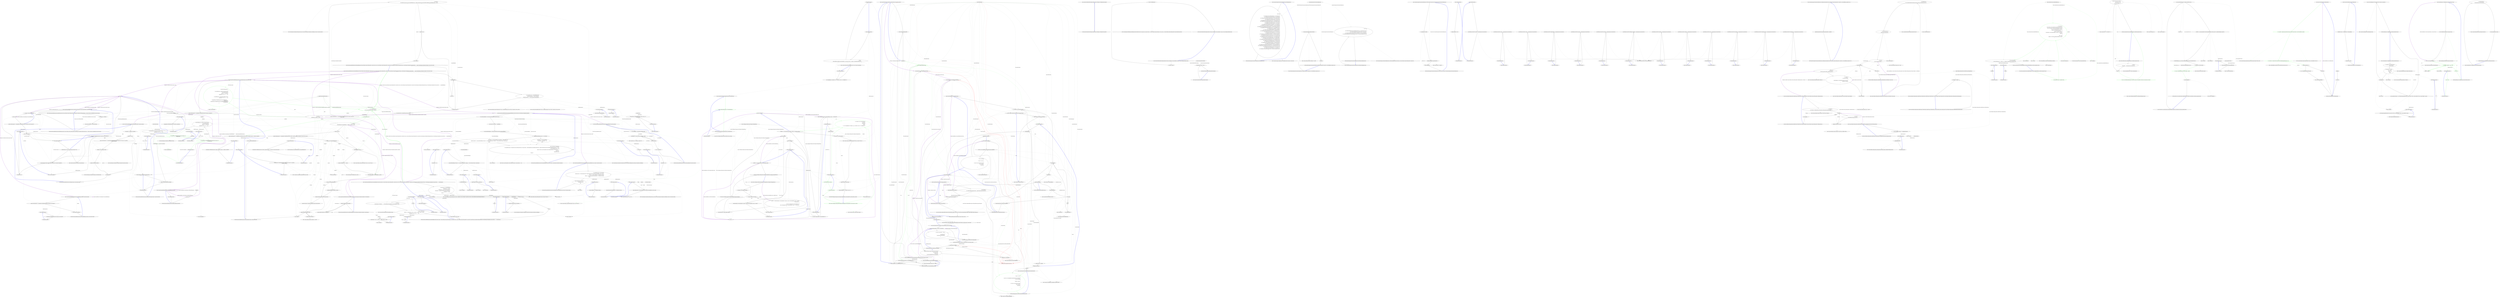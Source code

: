 digraph  {
m0_69 [cluster="Nancy.Responses.Negotiation.IResponseProcessor.Process(Nancy.Responses.Negotiation.MediaRange, dynamic, Nancy.NancyContext)", file="DefaultRouteInvoker.cs", label="Entry Nancy.Responses.Negotiation.IResponseProcessor.Process(Nancy.Responses.Negotiation.MediaRange, dynamic, Nancy.NancyContext)", span="32-32"];
m0_111 [cluster="System.Collections.Generic.ICollection<T>.Add(T)", file="DefaultRouteInvoker.cs", label="Entry System.Collections.Generic.ICollection<T>.Add(T)", span="0-0"];
m0_36 [cluster="Unk.Any", file="DefaultRouteInvoker.cs", label="Entry Unk.Any", span=""];
m0_108 [cluster="Nancy.Response.WithHeader(string, string)", file="DefaultRouteInvoker.cs", label="Entry Nancy.Response.WithHeader(string, string)", span="46-46"];
m0_66 [cluster="System.Linq.IOrderedEnumerable<TSource>.ThenByDescending<TSource, TKey>(System.Func<TSource, TKey>)", file="DefaultRouteInvoker.cs", label="Entry System.Linq.IOrderedEnumerable<TSource>.ThenByDescending<TSource, TKey>(System.Func<TSource, TKey>)", span="0-0"];
m0_182 [cluster="Unk.SelectMany", file="DefaultRouteInvoker.cs", label="Entry Unk.SelectMany", span=""];
m0_0 [cluster="Nancy.Routing.DefaultRouteInvoker.DefaultRouteInvoker(System.Collections.Generic.IEnumerable<Nancy.Responses.Negotiation.IResponseProcessor>, Nancy.Conventions.AcceptHeaderCoercionConventions)", file="DefaultRouteInvoker.cs", label="Entry Nancy.Routing.DefaultRouteInvoker.DefaultRouteInvoker(System.Collections.Generic.IEnumerable<Nancy.Responses.Negotiation.IResponseProcessor>, Nancy.Conventions.AcceptHeaderCoercionConventions)", span="20-20"];
m0_1 [cluster="Nancy.Routing.DefaultRouteInvoker.DefaultRouteInvoker(System.Collections.Generic.IEnumerable<Nancy.Responses.Negotiation.IResponseProcessor>, Nancy.Conventions.AcceptHeaderCoercionConventions)", file="DefaultRouteInvoker.cs", label="this.processors = processors", span="22-22"];
m0_2 [cluster="Nancy.Routing.DefaultRouteInvoker.DefaultRouteInvoker(System.Collections.Generic.IEnumerable<Nancy.Responses.Negotiation.IResponseProcessor>, Nancy.Conventions.AcceptHeaderCoercionConventions)", file="DefaultRouteInvoker.cs", label="this.coercionConventions = coercionConventions", span="23-23"];
m0_3 [cluster="Nancy.Routing.DefaultRouteInvoker.DefaultRouteInvoker(System.Collections.Generic.IEnumerable<Nancy.Responses.Negotiation.IResponseProcessor>, Nancy.Conventions.AcceptHeaderCoercionConventions)", file="DefaultRouteInvoker.cs", label="Exit Nancy.Routing.DefaultRouteInvoker.DefaultRouteInvoker(System.Collections.Generic.IEnumerable<Nancy.Responses.Negotiation.IResponseProcessor>, Nancy.Conventions.AcceptHeaderCoercionConventions)", span="20-20"];
m0_4 [cluster="Nancy.Routing.DefaultRouteInvoker.Invoke(Nancy.Routing.Route, Nancy.DynamicDictionary, Nancy.NancyContext)", file="DefaultRouteInvoker.cs", label="Entry Nancy.Routing.DefaultRouteInvoker.Invoke(Nancy.Routing.Route, Nancy.DynamicDictionary, Nancy.NancyContext)", span="33-33"];
m0_68 [cluster="Nancy.Responses.Negotiation.NegotiationContext.GetModelForMediaRange(Nancy.Responses.Negotiation.MediaRange)", file="DefaultRouteInvoker.cs", label="Entry Nancy.Responses.Negotiation.NegotiationContext.GetModelForMediaRange(Nancy.Responses.Negotiation.MediaRange)", span="82-82"];
m0_67 [cluster="object.GetType()", file="DefaultRouteInvoker.cs", label="Entry object.GetType()", span="0-0"];
m0_102 [cluster="Nancy.Routing.DefaultRouteInvoker.GetNegotiator(object, Nancy.NancyContext)", file="DefaultRouteInvoker.cs", label="Entry Nancy.Routing.DefaultRouteInvoker.GetNegotiator(object, Nancy.NancyContext)", span="254-254"];
m0_212 [cluster="Nancy.Routing.DefaultRouteInvoker.GetNegotiator(object, Nancy.NancyContext)", file="DefaultRouteInvoker.cs", label="var negotiator = routeResult as Negotiator", span="256-256"];
m0_214 [cluster="Nancy.Routing.DefaultRouteInvoker.GetNegotiator(object, Nancy.NancyContext)", file="DefaultRouteInvoker.cs", label="context.WriteTraceLog(sb => sb.AppendFormat(''[DefaultRouteInvoker] Wrapping result of type {0} in negotiator\n'', routeResult.GetType()))", span="260-260"];
m0_215 [cluster="Nancy.Routing.DefaultRouteInvoker.GetNegotiator(object, Nancy.NancyContext)", file="DefaultRouteInvoker.cs", label="negotiator = new Negotiator(context)", span="262-262"];
m0_216 [cluster="Nancy.Routing.DefaultRouteInvoker.GetNegotiator(object, Nancy.NancyContext)", file="DefaultRouteInvoker.cs", label="negotiator.WithModel(routeResult)", span="263-263"];
m0_217 [cluster="Nancy.Routing.DefaultRouteInvoker.GetNegotiator(object, Nancy.NancyContext)", file="DefaultRouteInvoker.cs", label="return negotiator;", span="266-266"];
m0_213 [cluster="Nancy.Routing.DefaultRouteInvoker.GetNegotiator(object, Nancy.NancyContext)", file="DefaultRouteInvoker.cs", label="negotiator == null", span="258-258"];
m0_218 [cluster="Nancy.Routing.DefaultRouteInvoker.GetNegotiator(object, Nancy.NancyContext)", file="DefaultRouteInvoker.cs", label="Exit Nancy.Routing.DefaultRouteInvoker.GetNegotiator(object, Nancy.NancyContext)", span="254-254"];
m0_200 [cluster="Unk.Matches", file="DefaultRouteInvoker.cs", label="Entry Unk.Matches", span=""];
m0_109 [cluster="Nancy.Routing.DefaultRouteInvoker.AddLinkHeaders(Nancy.NancyContext, System.Collections.Generic.IEnumerable<System.Tuple<string, System.Collections.Generic.IEnumerable<System.Tuple<Nancy.Responses.Negotiation.IResponseProcessor, Nancy.Responses.Negotiation.ProcessorMatch>>>>, Nancy.Response)", file="DefaultRouteInvoker.cs", label="Entry Nancy.Routing.DefaultRouteInvoker.AddLinkHeaders(Nancy.NancyContext, System.Collections.Generic.IEnumerable<System.Tuple<string, System.Collections.Generic.IEnumerable<System.Tuple<Nancy.Responses.Negotiation.IResponseProcessor, Nancy.Responses.Negotiation.ProcessorMatch>>>>, Nancy.Response)", span="188-188"];
m0_142 [cluster="Nancy.Routing.DefaultRouteInvoker.AddLinkHeaders(Nancy.NancyContext, System.Collections.Generic.IEnumerable<System.Tuple<string, System.Collections.Generic.IEnumerable<System.Tuple<Nancy.Responses.Negotiation.IResponseProcessor, Nancy.Responses.Negotiation.ProcessorMatch>>>>, Nancy.Response)", file="DefaultRouteInvoker.cs", label="var linkProcessors = compatibleHeaders\r\n                .SelectMany(m => m.Item2)\r\n                .SelectMany(p => p.Item1.ExtensionMappings)\r\n                .Where(map => !map.Item2.Matches(response.ContentType))\r\n                .DistinctBy(x => x.Item1)\r\n                .ToArray()", span="190-195"];
m0_145 [cluster="Nancy.Routing.DefaultRouteInvoker.AddLinkHeaders(Nancy.NancyContext, System.Collections.Generic.IEnumerable<System.Tuple<string, System.Collections.Generic.IEnumerable<System.Tuple<Nancy.Responses.Negotiation.IResponseProcessor, Nancy.Responses.Negotiation.ProcessorMatch>>>>, Nancy.Response)", file="DefaultRouteInvoker.cs", label="var baseUrl = \r\n                context.Request.Url.BasePath + ''/'' + Path.GetFileNameWithoutExtension(context.Request.Url.Path)", span="202-203"];
m0_147 [cluster="Nancy.Routing.DefaultRouteInvoker.AddLinkHeaders(Nancy.NancyContext, System.Collections.Generic.IEnumerable<System.Tuple<string, System.Collections.Generic.IEnumerable<System.Tuple<Nancy.Responses.Negotiation.IResponseProcessor, Nancy.Responses.Negotiation.ProcessorMatch>>>>, Nancy.Response)", file="DefaultRouteInvoker.cs", label="response.Headers[''Link''] = links", span="209-209"];
m0_143 [cluster="Nancy.Routing.DefaultRouteInvoker.AddLinkHeaders(Nancy.NancyContext, System.Collections.Generic.IEnumerable<System.Tuple<string, System.Collections.Generic.IEnumerable<System.Tuple<Nancy.Responses.Negotiation.IResponseProcessor, Nancy.Responses.Negotiation.ProcessorMatch>>>>, Nancy.Response)", file="DefaultRouteInvoker.cs", label="!linkProcessors.Any()", span="197-197"];
m0_144 [cluster="Nancy.Routing.DefaultRouteInvoker.AddLinkHeaders(Nancy.NancyContext, System.Collections.Generic.IEnumerable<System.Tuple<string, System.Collections.Generic.IEnumerable<System.Tuple<Nancy.Responses.Negotiation.IResponseProcessor, Nancy.Responses.Negotiation.ProcessorMatch>>>>, Nancy.Response)", file="DefaultRouteInvoker.cs", label="return;", span="199-199"];
m0_146 [cluster="Nancy.Routing.DefaultRouteInvoker.AddLinkHeaders(Nancy.NancyContext, System.Collections.Generic.IEnumerable<System.Tuple<string, System.Collections.Generic.IEnumerable<System.Tuple<Nancy.Responses.Negotiation.IResponseProcessor, Nancy.Responses.Negotiation.ProcessorMatch>>>>, Nancy.Response)", file="DefaultRouteInvoker.cs", label="var links = linkProcessors\r\n                .Select(lp => string.Format(''<{0}.{1}>; rel=\''{2}\'''', baseUrl, lp.Item1, lp.Item2))\r\n                .Aggregate((lp1, lp2) => lp1 + '','' + lp2)", span="205-207"];
m0_148 [cluster="Nancy.Routing.DefaultRouteInvoker.AddLinkHeaders(Nancy.NancyContext, System.Collections.Generic.IEnumerable<System.Tuple<string, System.Collections.Generic.IEnumerable<System.Tuple<Nancy.Responses.Negotiation.IResponseProcessor, Nancy.Responses.Negotiation.ProcessorMatch>>>>, Nancy.Response)", file="DefaultRouteInvoker.cs", label="Exit Nancy.Routing.DefaultRouteInvoker.AddLinkHeaders(Nancy.NancyContext, System.Collections.Generic.IEnumerable<System.Tuple<string, System.Collections.Generic.IEnumerable<System.Tuple<Nancy.Responses.Negotiation.IResponseProcessor, Nancy.Responses.Negotiation.ProcessorMatch>>>>, Nancy.Response)", span="188-188"];
m0_40 [cluster="Nancy.Responses.Negotiation.IResponseProcessor.CanProcess(Nancy.Responses.Negotiation.MediaRange, dynamic, Nancy.NancyContext)", file="DefaultRouteInvoker.cs", label="Entry Nancy.Responses.Negotiation.IResponseProcessor.CanProcess(Nancy.Responses.Negotiation.MediaRange, dynamic, Nancy.NancyContext)", span="23-23"];
m0_105 [cluster="System.Collections.Generic.IEnumerable<TSource>.Any<TSource>()", file="DefaultRouteInvoker.cs", label="Entry System.Collections.Generic.IEnumerable<TSource>.Any<TSource>()", span="0-0"];
m0_5 [cluster="Nancy.Routing.DefaultRouteInvoker.Invoke(Nancy.Routing.Route, Nancy.DynamicDictionary, Nancy.NancyContext)", file="DefaultRouteInvoker.cs", label="var result = route.Invoke(parameters)", span="35-35"];
m0_6 [cluster="Nancy.Routing.DefaultRouteInvoker.Invoke(Nancy.Routing.Route, Nancy.DynamicDictionary, Nancy.NancyContext)", file="DefaultRouteInvoker.cs", label="result == null", span="37-37"];
m0_7 [cluster="Nancy.Routing.DefaultRouteInvoker.Invoke(Nancy.Routing.Route, Nancy.DynamicDictionary, Nancy.NancyContext)", file="DefaultRouteInvoker.cs", label="context.WriteTraceLog(sb => sb.AppendLine(''[DefaultRouteInvoker] Invocation of route returned null''))", span="39-39"];
m0_220 [cluster="Nancy.Responses.Negotiation.Negotiator.WithModel(dynamic)", file="DefaultRouteInvoker.cs", label="Entry Nancy.Responses.Negotiation.Negotiator.WithModel(dynamic)", span="125-125"];
m0_23 [cluster="Nancy.Routing.DefaultRouteInvoker.ProcessAsRealResponse(dynamic, Nancy.NancyContext)", file="DefaultRouteInvoker.cs", label="Entry Nancy.Routing.DefaultRouteInvoker.ProcessAsRealResponse(dynamic, Nancy.NancyContext)", span="81-81"];
m0_48 [cluster="Nancy.Routing.DefaultRouteInvoker.ProcessAsRealResponse(dynamic, Nancy.NancyContext)", file="DefaultRouteInvoker.cs", label="context.WriteTraceLog(sb => sb.AppendLine(''[DefaultRouteInvoker] Processing as real response''))", span="83-83"];
m0_49 [cluster="Nancy.Routing.DefaultRouteInvoker.ProcessAsRealResponse(dynamic, Nancy.NancyContext)", file="DefaultRouteInvoker.cs", label="return (Response)routeResult;", span="85-85"];
m0_50 [cluster="Nancy.Routing.DefaultRouteInvoker.ProcessAsRealResponse(dynamic, Nancy.NancyContext)", file="DefaultRouteInvoker.cs", label="Exit Nancy.Routing.DefaultRouteInvoker.ProcessAsRealResponse(dynamic, Nancy.NancyContext)", span="81-81"];
m0_14 [cluster="lambda expression", file="DefaultRouteInvoker.cs", label="return;", span="84-84"];
m0_20 [cluster="lambda expression", file="DefaultRouteInvoker.cs", label="Exit lambda expression", span="80-80"];
m0_19 [cluster="lambda expression", file="DefaultRouteInvoker.cs", label="c.Name == CsrfToken.DEFAULT_CSRF_KEY", span="80-80"];
m0_21 [cluster="Nancy.Routing.DefaultRouteInvoker.InvokeRouteWithStrategy(dynamic, Nancy.NancyContext)", file="DefaultRouteInvoker.cs", label="Exit Nancy.Routing.DefaultRouteInvoker.InvokeRouteWithStrategy(dynamic, Nancy.NancyContext)", span="46-46"];
m0_29 [cluster="Nancy.Routing.DefaultRouteInvoker.GetCompatibleProcessorsByHeader(string, dynamic, Nancy.NancyContext)", file="DefaultRouteInvoker.cs", label="Entry Nancy.Routing.DefaultRouteInvoker.GetCompatibleProcessorsByHeader(string, dynamic, Nancy.NancyContext)", span="68-68"];
m0_30 [cluster="Nancy.Routing.DefaultRouteInvoker.GetCompatibleProcessorsByHeader(string, dynamic, Nancy.NancyContext)", file="DefaultRouteInvoker.cs", label="var compatibleProcessors = this.processors\r\n                .Select(processor => Tuple.Create(processor, (ProcessorMatch)processor.CanProcess(acceptHeader, model, context)))\r\n                .Where(x => x.Item2.ModelResult != MatchResult.NoMatch)\r\n                .Where(x => x.Item2.RequestedContentTypeResult != MatchResult.NoMatch)\r\n                .ToList()", span="70-74"];
m0_31 [cluster="Nancy.Routing.DefaultRouteInvoker.GetCompatibleProcessorsByHeader(string, dynamic, Nancy.NancyContext)", file="DefaultRouteInvoker.cs", label="return compatibleProcessors.Any() ?\r\n                compatibleProcessors :\r\n                null;", span="76-78"];
m0_32 [cluster="Nancy.Routing.DefaultRouteInvoker.GetCompatibleProcessorsByHeader(string, dynamic, Nancy.NancyContext)", file="DefaultRouteInvoker.cs", label="Exit Nancy.Routing.DefaultRouteInvoker.GetCompatibleProcessorsByHeader(string, dynamic, Nancy.NancyContext)", span="68-68"];
m0_162 [cluster="Nancy.Responses.Negotiation.MediaRange.Matches(Nancy.Responses.Negotiation.MediaRange)", file="DefaultRouteInvoker.cs", label="Entry Nancy.Responses.Negotiation.MediaRange.Matches(Nancy.Responses.Negotiation.MediaRange)", span="35-35"];
m0_34 [cluster="Unk.Where", file="DefaultRouteInvoker.cs", label="Entry Unk.Where", span=""];
m0_121 [cluster="Unk.Aggregate", file="DefaultRouteInvoker.cs", label="Entry Unk.Aggregate", span=""];
m0_184 [cluster="Unk.ToArray", file="DefaultRouteInvoker.cs", label="Entry Unk.ToArray", span=""];
m0_183 [cluster="Tuple<string, IEnumerable<Tuple<IResponseProcessor, ProcessorMatch>>>.cstr", file="DefaultRouteInvoker.cs", label="Entry Tuple<string, IEnumerable<Tuple<IResponseProcessor, ProcessorMatch>>>.cstr", span=""];
m0_122 [cluster="Unk.AppendFormat", file="DefaultRouteInvoker.cs", label="Entry Unk.AppendFormat", span=""];
m0_79 [cluster="System.Text.StringBuilder.AppendFormat(string, object)", file="DefaultRouteInvoker.cs", label="Entry System.Text.StringBuilder.AppendFormat(string, object)", span="0-0"];
m0_204 [cluster="Unk.ToString", file="DefaultRouteInvoker.cs", label="Entry Unk.ToString", span=""];
m0_8 [cluster="Nancy.Routing.DefaultRouteInvoker.Invoke(Nancy.Routing.Route, Nancy.DynamicDictionary, Nancy.NancyContext)", file="DefaultRouteInvoker.cs", label="result = new Response()", span="40-40"];
m0_9 [cluster="lambda expression", file="DefaultRouteInvoker.cs", label="Entry lambda expression", span="73-88"];
m0_10 [cluster="lambda expression", file="DefaultRouteInvoker.cs", label="context.Response == null || context.Response.Cookies == null", span="75-75"];
m0_149 [cluster="System.Collections.Generic.IEnumerable<TSource>.SelectMany<TSource, TResult>(System.Func<TSource, System.Collections.Generic.IEnumerable<TResult>>)", file="DefaultRouteInvoker.cs", label="Entry System.Collections.Generic.IEnumerable<TSource>.SelectMany<TSource, TResult>(System.Func<TSource, System.Collections.Generic.IEnumerable<TResult>>)", span="0-0"];
m0_13 [cluster="lambda expression", file="DefaultRouteInvoker.cs", label="csrfCookie == null", span="82-82"];
m0_103 [cluster="Unk.WriteTraceLog", file="DefaultRouteInvoker.cs", label="Entry Unk.WriteTraceLog", span=""];
m0_41 [cluster="System.Tuple.Create<T1, T2>(T1, T2)", file="DefaultRouteInvoker.cs", label="Entry System.Tuple.Create<T1, T2>(T1, T2)", span="0-0"];
m0_110 [cluster="Nancy.Routing.DefaultRouteInvoker.AddNegotiatedHeaders(Nancy.Responses.Negotiation.Negotiator, Nancy.Response)", file="DefaultRouteInvoker.cs", label="Entry Nancy.Routing.DefaultRouteInvoker.AddNegotiatedHeaders(Nancy.Responses.Negotiation.Negotiator, Nancy.Response)", span="180-180"];
m0_139 [cluster="Nancy.Routing.DefaultRouteInvoker.AddNegotiatedHeaders(Nancy.Responses.Negotiation.Negotiator, Nancy.Response)", file="DefaultRouteInvoker.cs", label="negotiator.NegotiationContext.Headers", span="182-182"];
m0_140 [cluster="Nancy.Routing.DefaultRouteInvoker.AddNegotiatedHeaders(Nancy.Responses.Negotiation.Negotiator, Nancy.Response)", file="DefaultRouteInvoker.cs", label="response.Headers[header.Key] = header.Value", span="184-184"];
m0_141 [cluster="Nancy.Routing.DefaultRouteInvoker.AddNegotiatedHeaders(Nancy.Responses.Negotiation.Negotiator, Nancy.Response)", file="DefaultRouteInvoker.cs", label="Exit Nancy.Routing.DefaultRouteInvoker.AddNegotiatedHeaders(Nancy.Responses.Negotiation.Negotiator, Nancy.Response)", span="180-180"];
m0_126 [cluster="Nancy.Responses.Negotiation.MediaRange.ToString()", file="DefaultRouteInvoker.cs", label="Entry Nancy.Responses.Negotiation.MediaRange.ToString()", span="72-72"];
m0_106 [cluster="Nancy.Responses.NotAcceptableResponse.NotAcceptableResponse()", file="DefaultRouteInvoker.cs", label="Entry Nancy.Responses.NotAcceptableResponse.NotAcceptableResponse()", span="10-10"];
m0_104 [cluster="Nancy.Routing.DefaultRouteInvoker.GetCompatibleHeaders(Nancy.NancyContext, Nancy.Responses.Negotiation.Negotiator)", file="DefaultRouteInvoker.cs", label="Entry Nancy.Routing.DefaultRouteInvoker.GetCompatibleHeaders(Nancy.NancyContext, Nancy.Responses.Negotiation.Negotiator)", span="212-212"];
m0_173 [cluster="Nancy.Routing.DefaultRouteInvoker.GetCompatibleHeaders(Nancy.NancyContext, Nancy.Responses.Negotiation.Negotiator)", file="DefaultRouteInvoker.cs", label="var coercedAcceptHeaders = this.GetCoercedAcceptHeaders(context).ToArray()", span="214-214"];
m0_179 [cluster="Nancy.Routing.DefaultRouteInvoker.GetCompatibleHeaders(Nancy.NancyContext, Nancy.Responses.Negotiation.Negotiator)", file="DefaultRouteInvoker.cs", label="return (from header in acceptHeaders\r\n                    let compatibleProcessors = (IEnumerable<Tuple<IResponseProcessor, ProcessorMatch>>)GetCompatibleProcessorsByHeader(header.Item1, negotiator.NegotiationContext.GetModelForMediaRange(header.Item1), context)\r\n                    where compatibleProcessors != null\r\n                    select new Tuple<string, IEnumerable<Tuple<IResponseProcessor, ProcessorMatch>>>(\r\n                        header.Item1,\r\n                        compatibleProcessors\r\n                    )).ToArray();", span="233-239"];
m0_175 [cluster="Nancy.Routing.DefaultRouteInvoker.GetCompatibleHeaders(Nancy.NancyContext, Nancy.Responses.Negotiation.Negotiator)", file="DefaultRouteInvoker.cs", label="var permissableMediaRanges = negotiator.NegotiationContext.PermissableMediaRanges", span="218-218"];
m0_174 [cluster="Nancy.Routing.DefaultRouteInvoker.GetCompatibleHeaders(Nancy.NancyContext, Nancy.Responses.Negotiation.Negotiator)", file="DefaultRouteInvoker.cs", label="List<Tuple<string, decimal>> acceptHeaders", span="216-216"];
m0_177 [cluster="Nancy.Routing.DefaultRouteInvoker.GetCompatibleHeaders(Nancy.NancyContext, Nancy.Responses.Negotiation.Negotiator)", file="DefaultRouteInvoker.cs", label="acceptHeaders = coercedAcceptHeaders\r\n                    .Where(header => header.Item2 > 0m)\r\n                    .ToList()", span="222-224"];
m0_178 [cluster="Nancy.Routing.DefaultRouteInvoker.GetCompatibleHeaders(Nancy.NancyContext, Nancy.Responses.Negotiation.Negotiator)", file="DefaultRouteInvoker.cs", label="acceptHeaders = coercedAcceptHeaders.Where(header => header.Item2 > 0m)\r\n                    .SelectMany(header => permissableMediaRanges.Where(mr => mr.Matches(header.Item1)).Select(mr => Tuple.Create(mr.ToString(), header.Item2)))\r\n                    .ToList()", span="228-230"];
m0_176 [cluster="Nancy.Routing.DefaultRouteInvoker.GetCompatibleHeaders(Nancy.NancyContext, Nancy.Responses.Negotiation.Negotiator)", file="DefaultRouteInvoker.cs", label="permissableMediaRanges.Any(mr => mr.IsWildcard)", span="220-220"];
m0_180 [cluster="Nancy.Routing.DefaultRouteInvoker.GetCompatibleHeaders(Nancy.NancyContext, Nancy.Responses.Negotiation.Negotiator)", file="DefaultRouteInvoker.cs", label="Exit Nancy.Routing.DefaultRouteInvoker.GetCompatibleHeaders(Nancy.NancyContext, Nancy.Responses.Negotiation.Negotiator)", span="212-212"];
m0_24 [cluster="Nancy.Routing.DefaultRouteInvoker.ProcessAsNegotiator(object, Nancy.NancyContext)", file="DefaultRouteInvoker.cs", label="Entry Nancy.Routing.DefaultRouteInvoker.ProcessAsNegotiator(object, Nancy.NancyContext)", span="114-114"];
m0_82 [cluster="Nancy.Routing.DefaultRouteInvoker.ProcessAsNegotiator(object, Nancy.NancyContext)", color=green, community=0, file="DefaultRouteInvoker.cs", label="2: context.WriteTraceLog(sb =>\r\n            {\r\n                var allowableFormats = negotiator.NegotiationContext\r\n                    .PermissableMediaRanges\r\n                    .Select(mr => mr.ToString())\r\n                    .Aggregate((t1, t2) => t1 + '', '' + t2);\r\n\r\n                var acceptFormants = context.Request.Headers[''accept'']\r\n                                                    .Aggregate((t1, t2) => t1 + '', '' + t2);\r\n\r\n                sb.AppendFormat(''[DefaultRouteInvoker] Accept header: {0}\n'', acceptFormants);\r\n                sb.AppendFormat(''[DefaultRouteInvoker] Acceptable media ranges: {0}\n'', allowableFormats);\r\n            })", span="121-133"];
m0_81 [cluster="Nancy.Routing.DefaultRouteInvoker.ProcessAsNegotiator(object, Nancy.NancyContext)", file="DefaultRouteInvoker.cs", label="var negotiator =\r\n                GetNegotiator(routeResult, context)", span="118-119"];
m0_83 [cluster="Nancy.Routing.DefaultRouteInvoker.ProcessAsNegotiator(object, Nancy.NancyContext)", color=green, community=0, file="DefaultRouteInvoker.cs", label="0: var compatibleHeaders =\r\n                this.GetCompatibleHeaders(context, negotiator)", span="135-136"];
m0_84 [cluster="Nancy.Routing.DefaultRouteInvoker.ProcessAsNegotiator(object, Nancy.NancyContext)", color=green, community=0, file="DefaultRouteInvoker.cs", label="2: !compatibleHeaders.Any()", span="138-138"];
m0_87 [cluster="Nancy.Routing.DefaultRouteInvoker.ProcessAsNegotiator(object, Nancy.NancyContext)", file="DefaultRouteInvoker.cs", label="var response =\r\n                NegotiateResponse(compatibleHeaders, routeResult, negotiator, context)", span="145-146"];
m0_91 [cluster="Nancy.Routing.DefaultRouteInvoker.ProcessAsNegotiator(object, Nancy.NancyContext)", file="DefaultRouteInvoker.cs", label="compatibleHeaders.Count() > 1", span="155-155"];
m0_93 [cluster="Nancy.Routing.DefaultRouteInvoker.ProcessAsNegotiator(object, Nancy.NancyContext)", file="DefaultRouteInvoker.cs", label="AddLinkHeaders(context, compatibleHeaders, response)", span="160-160"];
m0_85 [cluster="Nancy.Routing.DefaultRouteInvoker.ProcessAsNegotiator(object, Nancy.NancyContext)", file="DefaultRouteInvoker.cs", label="context.WriteTraceLog(sb => sb.AppendLine(''[DefaultRouteInvoker] Unable to negotiate response - no headers compatible''))", span="140-140"];
m0_80 [cluster="Nancy.Routing.DefaultRouteInvoker.ProcessAsNegotiator(object, Nancy.NancyContext)", file="DefaultRouteInvoker.cs", label="context.WriteTraceLog(sb => sb.AppendLine(''[DefaultRouteInvoker] Processing as negotiation''))", span="116-116"];
m0_89 [cluster="Nancy.Routing.DefaultRouteInvoker.ProcessAsNegotiator(object, Nancy.NancyContext)", file="DefaultRouteInvoker.cs", label="context.WriteTraceLog(sb => sb.AppendLine(''[DefaultRouteInvoker] Unable to negotiate response - no processors returned valid response''))", span="150-150"];
m0_95 [cluster="Nancy.Routing.DefaultRouteInvoker.ProcessAsNegotiator(object, Nancy.NancyContext)", file="DefaultRouteInvoker.cs", label="AddNegotiatedHeaders(negotiator, response)", span="164-164"];
m0_96 [cluster="Nancy.Routing.DefaultRouteInvoker.ProcessAsNegotiator(object, Nancy.NancyContext)", file="DefaultRouteInvoker.cs", label="negotiator.NegotiationContext.StatusCode.HasValue", span="167-167"];
m0_97 [cluster="Nancy.Routing.DefaultRouteInvoker.ProcessAsNegotiator(object, Nancy.NancyContext)", file="DefaultRouteInvoker.cs", label="response.StatusCode = negotiator.NegotiationContext.StatusCode.Value", span="169-169"];
m0_98 [cluster="Nancy.Routing.DefaultRouteInvoker.ProcessAsNegotiator(object, Nancy.NancyContext)", file="DefaultRouteInvoker.cs", label="negotiator.NegotiationContext.Cookies", span="172-172"];
m0_88 [cluster="Nancy.Routing.DefaultRouteInvoker.ProcessAsNegotiator(object, Nancy.NancyContext)", file="DefaultRouteInvoker.cs", label="response == null", span="148-148"];
m0_92 [cluster="Nancy.Routing.DefaultRouteInvoker.ProcessAsNegotiator(object, Nancy.NancyContext)", file="DefaultRouteInvoker.cs", label="response.WithHeader(''Vary'', ''Accept'')", span="157-157"];
m0_94 [cluster="Nancy.Routing.DefaultRouteInvoker.ProcessAsNegotiator(object, Nancy.NancyContext)", file="DefaultRouteInvoker.cs", label="!(response is NotAcceptableResponse)", span="162-162"];
m0_99 [cluster="Nancy.Routing.DefaultRouteInvoker.ProcessAsNegotiator(object, Nancy.NancyContext)", file="DefaultRouteInvoker.cs", label="response.Cookies.Add(cookie)", span="174-174"];
m0_100 [cluster="Nancy.Routing.DefaultRouteInvoker.ProcessAsNegotiator(object, Nancy.NancyContext)", file="DefaultRouteInvoker.cs", label="return response;", span="177-177"];
m0_90 [cluster="Nancy.Routing.DefaultRouteInvoker.ProcessAsNegotiator(object, Nancy.NancyContext)", file="DefaultRouteInvoker.cs", label="response = new NotAcceptableResponse()", span="152-152"];
m0_86 [cluster="Nancy.Routing.DefaultRouteInvoker.ProcessAsNegotiator(object, Nancy.NancyContext)", file="DefaultRouteInvoker.cs", label="return new NotAcceptableResponse();", span="142-142"];
m0_101 [cluster="Nancy.Routing.DefaultRouteInvoker.ProcessAsNegotiator(object, Nancy.NancyContext)", file="DefaultRouteInvoker.cs", label="Exit Nancy.Routing.DefaultRouteInvoker.ProcessAsNegotiator(object, Nancy.NancyContext)", span="114-114"];
m0_51 [cluster="lambda expression", file="DefaultRouteInvoker.cs", label="Entry lambda expression", span="83-83"];
m0_12 [cluster="Nancy.NancyContext.WriteTraceLog(System.Action<System.Text.StringBuilder>)", file="DefaultRouteInvoker.cs", label="Entry Nancy.NancyContext.WriteTraceLog(System.Action<System.Text.StringBuilder>)", span="83-83"];
m0_15 [cluster="lambda expression", file="DefaultRouteInvoker.cs", label="Entry lambda expression", span="39-39"];
m0_11 [cluster="Nancy.Routing.Route.Invoke(Nancy.DynamicDictionary)", file="DefaultRouteInvoker.cs", label="Entry Nancy.Routing.Route.Invoke(Nancy.DynamicDictionary)", span="54-54"];
m0_18 [cluster="System.Text.StringBuilder.AppendLine(string)", file="DefaultRouteInvoker.cs", label="Entry System.Text.StringBuilder.AppendLine(string)", span="0-0"];
m0_16 [cluster="lambda expression", file="DefaultRouteInvoker.cs", label="sb.AppendLine(''[DefaultRouteInvoker] Invocation of route returned null'')", span="39-39"];
m0_115 [cluster="lambda expression", file="DefaultRouteInvoker.cs", label="Entry lambda expression", span="121-133"];
m0_118 [cluster="lambda expression", color=green, community=0, file="DefaultRouteInvoker.cs", label="0: sb.AppendFormat(''[DefaultRouteInvoker] Accept header: {0}\n'', acceptFormants)", span="131-131"];
m0_117 [cluster="lambda expression", file="DefaultRouteInvoker.cs", label="var acceptFormants = context.Request.Headers[''accept'']\r\n                                                    .Aggregate((t1, t2) => t1 + '', '' + t2)", span="128-129"];
m0_119 [cluster="lambda expression", color=green, community=0, file="DefaultRouteInvoker.cs", label="2: sb.AppendFormat(''[DefaultRouteInvoker] Acceptable media ranges: {0}\n'', allowableFormats)", span="132-132"];
m0_116 [cluster="lambda expression", file="DefaultRouteInvoker.cs", label="var allowableFormats = negotiator.NegotiationContext\r\n                    .PermissableMediaRanges\r\n                    .Select(mr => mr.ToString())\r\n                    .Aggregate((t1, t2) => t1 + '', '' + t2)", span="123-126"];
m0_120 [cluster="lambda expression", file="DefaultRouteInvoker.cs", label="Exit lambda expression", span="121-133"];
m0_160 [cluster="lambda expression", file="DefaultRouteInvoker.cs", label="!map.Item2.Matches(response.ContentType)", span="193-193"];
m0_133 [cluster="lambda expression", file="DefaultRouteInvoker.cs", label="Entry lambda expression", span="140-140"];
m0_130 [cluster="lambda expression", file="DefaultRouteInvoker.cs", label="Entry lambda expression", span="129-129"];
m0_123 [cluster="lambda expression", file="DefaultRouteInvoker.cs", label="Entry lambda expression", span="125-125"];
m0_127 [cluster="lambda expression", file="DefaultRouteInvoker.cs", label="Entry lambda expression", span="126-126"];
m0_222 [cluster="lambda expression", file="DefaultRouteInvoker.cs", label="sb.AppendFormat(''[DefaultRouteInvoker] Wrapping result of type {0} in negotiator\n'', routeResult.GetType())", span="260-260"];
m0_112 [cluster="lambda expression", file="DefaultRouteInvoker.cs", label="Entry lambda expression", span="116-116"];
m0_136 [cluster="lambda expression", file="DefaultRouteInvoker.cs", label="Entry lambda expression", span="150-150"];
m0_37 [cluster="lambda expression", file="DefaultRouteInvoker.cs", label="Entry lambda expression", span="71-71"];
m0_42 [cluster="lambda expression", file="DefaultRouteInvoker.cs", label="Entry lambda expression", span="72-72"];
m0_45 [cluster="lambda expression", file="DefaultRouteInvoker.cs", label="Entry lambda expression", span="73-73"];
m0_76 [cluster="lambda expression", file="DefaultRouteInvoker.cs", label="Entry lambda expression", span="99-99"];
m0_153 [cluster="lambda expression", file="DefaultRouteInvoker.cs", label="Entry lambda expression", span="191-191"];
m0_156 [cluster="lambda expression", file="DefaultRouteInvoker.cs", label="Entry lambda expression", span="192-192"];
m0_159 [cluster="lambda expression", file="DefaultRouteInvoker.cs", label="Entry lambda expression", span="193-193"];
m0_163 [cluster="lambda expression", file="DefaultRouteInvoker.cs", label="Entry lambda expression", span="194-194"];
m0_161 [cluster="lambda expression", file="DefaultRouteInvoker.cs", label="Exit lambda expression", span="193-193"];
m0_167 [cluster="lambda expression", file="DefaultRouteInvoker.cs", label="string.Format(''<{0}.{1}>; rel=\''{2}\'''', baseUrl, lp.Item1, lp.Item2)", span="206-206"];
m0_38 [cluster="lambda expression", file="DefaultRouteInvoker.cs", label="Tuple.Create(processor, (ProcessorMatch)processor.CanProcess(acceptHeader, model, context))", span="71-71"];
m0_195 [cluster="lambda expression", file="DefaultRouteInvoker.cs", label="permissableMediaRanges.Where(mr => mr.Matches(header.Item1)).Select(mr => Tuple.Create(mr.ToString(), header.Item2))", span="229-229"];
m0_135 [cluster="lambda expression", file="DefaultRouteInvoker.cs", label="Exit lambda expression", span="140-140"];
m0_134 [cluster="lambda expression", file="DefaultRouteInvoker.cs", label="sb.AppendLine(''[DefaultRouteInvoker] Unable to negotiate response - no headers compatible'')", span="140-140"];
m0_132 [cluster="lambda expression", file="DefaultRouteInvoker.cs", label="Exit lambda expression", span="129-129"];
m0_131 [cluster="lambda expression", file="DefaultRouteInvoker.cs", label="t1 + '', '' + t2", span="129-129"];
m0_125 [cluster="lambda expression", file="DefaultRouteInvoker.cs", label="Exit lambda expression", span="125-125"];
m0_124 [cluster="lambda expression", file="DefaultRouteInvoker.cs", label="mr.ToString()", span="125-125"];
m0_129 [cluster="lambda expression", file="DefaultRouteInvoker.cs", label="Exit lambda expression", span="126-126"];
m0_128 [cluster="lambda expression", file="DefaultRouteInvoker.cs", label="t1 + '', '' + t2", span="126-126"];
m0_221 [cluster="lambda expression", file="DefaultRouteInvoker.cs", label="Entry lambda expression", span="260-260"];
m0_223 [cluster="lambda expression", file="DefaultRouteInvoker.cs", label="Exit lambda expression", span="260-260"];
m0_114 [cluster="lambda expression", file="DefaultRouteInvoker.cs", label="Exit lambda expression", span="116-116"];
m0_113 [cluster="lambda expression", file="DefaultRouteInvoker.cs", label="sb.AppendLine(''[DefaultRouteInvoker] Processing as negotiation'')", span="116-116"];
m0_138 [cluster="lambda expression", file="DefaultRouteInvoker.cs", label="Exit lambda expression", span="150-150"];
m0_137 [cluster="lambda expression", file="DefaultRouteInvoker.cs", label="sb.AppendLine(''[DefaultRouteInvoker] Unable to negotiate response - no processors returned valid response'')", span="150-150"];
m0_39 [cluster="lambda expression", file="DefaultRouteInvoker.cs", label="Exit lambda expression", span="71-71"];
m0_44 [cluster="lambda expression", file="DefaultRouteInvoker.cs", label="Exit lambda expression", span="72-72"];
m0_43 [cluster="lambda expression", file="DefaultRouteInvoker.cs", label="x.Item2.ModelResult != MatchResult.NoMatch", span="72-72"];
m0_47 [cluster="lambda expression", file="DefaultRouteInvoker.cs", label="Exit lambda expression", span="73-73"];
m0_46 [cluster="lambda expression", file="DefaultRouteInvoker.cs", label="x.Item2.RequestedContentTypeResult != MatchResult.NoMatch", span="73-73"];
m0_188 [cluster="lambda expression", file="DefaultRouteInvoker.cs", label="Entry lambda expression", span="223-223"];
m0_191 [cluster="lambda expression", file="DefaultRouteInvoker.cs", label="Entry lambda expression", span="228-228"];
m0_194 [cluster="lambda expression", file="DefaultRouteInvoker.cs", label="Entry lambda expression", span="229-229"];
m0_70 [cluster="lambda expression", file="DefaultRouteInvoker.cs", label="Entry lambda expression", span="93-93"];
m0_73 [cluster="lambda expression", file="DefaultRouteInvoker.cs", label="Entry lambda expression", span="94-94"];
m0_77 [cluster="lambda expression", file="DefaultRouteInvoker.cs", label="sb.AppendFormat(''[DefaultRouteInvoker] Invoking processor: {0}\n'', processorType)", span="99-99"];
m0_78 [cluster="lambda expression", file="DefaultRouteInvoker.cs", label="Exit lambda expression", span="99-99"];
m0_155 [cluster="lambda expression", file="DefaultRouteInvoker.cs", label="Exit lambda expression", span="191-191"];
m0_154 [cluster="lambda expression", file="DefaultRouteInvoker.cs", label="m.Item2", span="191-191"];
m0_158 [cluster="lambda expression", file="DefaultRouteInvoker.cs", label="Exit lambda expression", span="192-192"];
m0_157 [cluster="lambda expression", file="DefaultRouteInvoker.cs", label="p.Item1.ExtensionMappings", span="192-192"];
m0_165 [cluster="lambda expression", file="DefaultRouteInvoker.cs", label="Exit lambda expression", span="194-194"];
m0_164 [cluster="lambda expression", file="DefaultRouteInvoker.cs", label="x.Item1", span="194-194"];
m0_166 [cluster="lambda expression", file="DefaultRouteInvoker.cs", label="Entry lambda expression", span="206-206"];
m0_170 [cluster="lambda expression", file="DefaultRouteInvoker.cs", label="Entry lambda expression", span="207-207"];
m0_168 [cluster="lambda expression", file="DefaultRouteInvoker.cs", label="Exit lambda expression", span="206-206"];
m0_185 [cluster="lambda expression", file="DefaultRouteInvoker.cs", label="Entry lambda expression", span="220-220"];
m0_196 [cluster="lambda expression", file="DefaultRouteInvoker.cs", label="Exit lambda expression", span="229-229"];
m0_197 [cluster="lambda expression", file="DefaultRouteInvoker.cs", label="Entry lambda expression", span="229-229"];
m0_201 [cluster="lambda expression", file="DefaultRouteInvoker.cs", label="Entry lambda expression", span="229-229"];
m0_190 [cluster="lambda expression", file="DefaultRouteInvoker.cs", label="Exit lambda expression", span="223-223"];
m0_189 [cluster="lambda expression", file="DefaultRouteInvoker.cs", label="header.Item2 > 0m", span="223-223"];
m0_193 [cluster="lambda expression", file="DefaultRouteInvoker.cs", label="Exit lambda expression", span="228-228"];
m0_192 [cluster="lambda expression", file="DefaultRouteInvoker.cs", label="header.Item2 > 0m", span="228-228"];
m0_198 [cluster="lambda expression", file="DefaultRouteInvoker.cs", label="mr.Matches(header.Item1)", span="229-229"];
m0_202 [cluster="lambda expression", file="DefaultRouteInvoker.cs", label="Tuple.Create(mr.ToString(), header.Item2)", span="229-229"];
m0_72 [cluster="lambda expression", file="DefaultRouteInvoker.cs", label="Exit lambda expression", span="93-93"];
m0_71 [cluster="lambda expression", file="DefaultRouteInvoker.cs", label="x.Item2.ModelResult", span="93-93"];
m0_75 [cluster="lambda expression", file="DefaultRouteInvoker.cs", label="Exit lambda expression", span="94-94"];
m0_74 [cluster="lambda expression", file="DefaultRouteInvoker.cs", label="x.Item2.RequestedContentTypeResult", span="94-94"];
m0_172 [cluster="lambda expression", file="DefaultRouteInvoker.cs", label="Exit lambda expression", span="207-207"];
m0_171 [cluster="lambda expression", file="DefaultRouteInvoker.cs", label="lp1 + '','' + lp2", span="207-207"];
m0_187 [cluster="lambda expression", file="DefaultRouteInvoker.cs", label="Exit lambda expression", span="220-220"];
m0_186 [cluster="lambda expression", file="DefaultRouteInvoker.cs", label="mr.IsWildcard", span="220-220"];
m0_199 [cluster="lambda expression", file="DefaultRouteInvoker.cs", label="Exit lambda expression", span="229-229"];
m0_203 [cluster="lambda expression", file="DefaultRouteInvoker.cs", label="Exit lambda expression", span="229-229"];
m0_17 [cluster="Unk.FirstOrDefault", file="DefaultRouteInvoker.cs", label="Entry Unk.FirstOrDefault", span=""];
m0_52 [cluster="lambda expression", file="DefaultRouteInvoker.cs", label="sb.AppendLine(''[DefaultRouteInvoker] Processing as real response'')", span="83-83"];
m0_53 [cluster="lambda expression", file="DefaultRouteInvoker.cs", label="Exit lambda expression", span="83-83"];
m0_107 [cluster="System.Collections.Generic.IEnumerable<TSource>.Count<TSource>()", file="DefaultRouteInvoker.cs", label="Entry System.Collections.Generic.IEnumerable<TSource>.Count<TSource>()", span="0-0"];
m0_33 [cluster="Unk.Select", file="DefaultRouteInvoker.cs", label="Entry Unk.Select", span=""];
m0_219 [cluster="Nancy.Responses.Negotiation.Negotiator.Negotiator(Nancy.NancyContext)", file="DefaultRouteInvoker.cs", label="Entry Nancy.Responses.Negotiation.Negotiator.Negotiator(Nancy.NancyContext)", span="13-13"];
m0_65 [cluster="System.Collections.Generic.IEnumerable<TSource>.OrderByDescending<TSource, TKey>(System.Func<TSource, TKey>)", file="DefaultRouteInvoker.cs", label="Entry System.Collections.Generic.IEnumerable<TSource>.OrderByDescending<TSource, TKey>(System.Func<TSource, TKey>)", span="0-0"];
m0_35 [cluster="Unk.ToList", file="DefaultRouteInvoker.cs", label="Entry Unk.ToList", span=""];
m0_181 [cluster="Nancy.Routing.DefaultRouteInvoker.GetCoercedAcceptHeaders(Nancy.NancyContext)", file="DefaultRouteInvoker.cs", label="Entry Nancy.Routing.DefaultRouteInvoker.GetCoercedAcceptHeaders(Nancy.NancyContext)", span="242-242"];
m0_207 [cluster="Nancy.Routing.DefaultRouteInvoker.GetCoercedAcceptHeaders(Nancy.NancyContext)", file="DefaultRouteInvoker.cs", label=coercionConventions, span="246-246"];
m0_206 [cluster="Nancy.Routing.DefaultRouteInvoker.GetCoercedAcceptHeaders(Nancy.NancyContext)", file="DefaultRouteInvoker.cs", label="var currentHeaders = context.Request.Headers.Accept", span="244-244"];
m0_208 [cluster="Nancy.Routing.DefaultRouteInvoker.GetCoercedAcceptHeaders(Nancy.NancyContext)", file="DefaultRouteInvoker.cs", label="currentHeaders = coercion.Invoke(currentHeaders, context)", span="248-248"];
m0_209 [cluster="Nancy.Routing.DefaultRouteInvoker.GetCoercedAcceptHeaders(Nancy.NancyContext)", file="DefaultRouteInvoker.cs", label="return currentHeaders;", span="251-251"];
m0_210 [cluster="Nancy.Routing.DefaultRouteInvoker.GetCoercedAcceptHeaders(Nancy.NancyContext)", file="DefaultRouteInvoker.cs", label="Exit Nancy.Routing.DefaultRouteInvoker.GetCoercedAcceptHeaders(Nancy.NancyContext)", span="242-242"];
m0_169 [cluster="Unk.Format", file="DefaultRouteInvoker.cs", label="Entry Unk.Format", span=""];
m0_205 [cluster="Unk.Create", file="DefaultRouteInvoker.cs", label="Entry Unk.Create", span=""];
m0_22 [cluster="Nancy.Routing.DefaultRouteInvoker.CastResultToResponse(dynamic)", file="DefaultRouteInvoker.cs", label="Entry Nancy.Routing.DefaultRouteInvoker.CastResultToResponse(dynamic)", span="56-56"];
m0_27 [cluster="Nancy.Routing.DefaultRouteInvoker.CastResultToResponse(dynamic)", file="DefaultRouteInvoker.cs", label="return null;", span="64-64"];
m0_26 [cluster="Nancy.Routing.DefaultRouteInvoker.CastResultToResponse(dynamic)", file="DefaultRouteInvoker.cs", label=Exception, span="62-62"];
m0_25 [cluster="Nancy.Routing.DefaultRouteInvoker.CastResultToResponse(dynamic)", file="DefaultRouteInvoker.cs", label="return (Response)result;", span="60-60"];
m0_28 [cluster="Nancy.Routing.DefaultRouteInvoker.CastResultToResponse(dynamic)", file="DefaultRouteInvoker.cs", label="Exit Nancy.Routing.DefaultRouteInvoker.CastResultToResponse(dynamic)", span="56-56"];
m0_54 [cluster="Nancy.Routing.DefaultRouteInvoker.NegotiateResponse(System.Collections.Generic.IEnumerable<System.Tuple<string, System.Collections.Generic.IEnumerable<System.Tuple<Nancy.Responses.Negotiation.IResponseProcessor, Nancy.Responses.Negotiation.ProcessorMatch>>>>, object, Nancy.Responses.Negotiation.Negotiator, Nancy.NancyContext)", file="DefaultRouteInvoker.cs", label="Entry Nancy.Routing.DefaultRouteInvoker.NegotiateResponse(System.Collections.Generic.IEnumerable<System.Tuple<string, System.Collections.Generic.IEnumerable<System.Tuple<Nancy.Responses.Negotiation.IResponseProcessor, Nancy.Responses.Negotiation.ProcessorMatch>>>>, object, Nancy.Responses.Negotiation.Negotiator, Nancy.NancyContext)", span="88-88"];
m0_55 [cluster="Nancy.Routing.DefaultRouteInvoker.NegotiateResponse(System.Collections.Generic.IEnumerable<System.Tuple<string, System.Collections.Generic.IEnumerable<System.Tuple<Nancy.Responses.Negotiation.IResponseProcessor, Nancy.Responses.Negotiation.ProcessorMatch>>>>, object, Nancy.Responses.Negotiation.Negotiator, Nancy.NancyContext)", file="DefaultRouteInvoker.cs", label=compatibleHeaders, span="90-90"];
m0_59 [cluster="Nancy.Routing.DefaultRouteInvoker.NegotiateResponse(System.Collections.Generic.IEnumerable<System.Tuple<string, System.Collections.Generic.IEnumerable<System.Tuple<Nancy.Responses.Negotiation.IResponseProcessor, Nancy.Responses.Negotiation.ProcessorMatch>>>>, object, Nancy.Responses.Negotiation.Negotiator, Nancy.NancyContext)", file="DefaultRouteInvoker.cs", label="context.WriteTraceLog(sb => sb.AppendFormat(''[DefaultRouteInvoker] Invoking processor: {0}\n'', processorType))", span="99-99"];
m0_60 [cluster="Nancy.Routing.DefaultRouteInvoker.NegotiateResponse(System.Collections.Generic.IEnumerable<System.Tuple<string, System.Collections.Generic.IEnumerable<System.Tuple<Nancy.Responses.Negotiation.IResponseProcessor, Nancy.Responses.Negotiation.ProcessorMatch>>>>, object, Nancy.Responses.Negotiation.Negotiator, Nancy.NancyContext)", file="DefaultRouteInvoker.cs", label="var response =\r\n                        prioritizedProcessor.Item1.Process(compatibleHeader.Item1, negotiator.NegotiationContext.GetModelForMediaRange(compatibleHeader.Item1), context)", span="101-102"];
m0_63 [cluster="Nancy.Routing.DefaultRouteInvoker.NegotiateResponse(System.Collections.Generic.IEnumerable<System.Tuple<string, System.Collections.Generic.IEnumerable<System.Tuple<Nancy.Responses.Negotiation.IResponseProcessor, Nancy.Responses.Negotiation.ProcessorMatch>>>>, object, Nancy.Responses.Negotiation.Negotiator, Nancy.NancyContext)", file="DefaultRouteInvoker.cs", label="return null;", span="111-111"];
m0_62 [cluster="Nancy.Routing.DefaultRouteInvoker.NegotiateResponse(System.Collections.Generic.IEnumerable<System.Tuple<string, System.Collections.Generic.IEnumerable<System.Tuple<Nancy.Responses.Negotiation.IResponseProcessor, Nancy.Responses.Negotiation.ProcessorMatch>>>>, object, Nancy.Responses.Negotiation.Negotiator, Nancy.NancyContext)", file="DefaultRouteInvoker.cs", label="return response;", span="106-106"];
m0_57 [cluster="Nancy.Routing.DefaultRouteInvoker.NegotiateResponse(System.Collections.Generic.IEnumerable<System.Tuple<string, System.Collections.Generic.IEnumerable<System.Tuple<Nancy.Responses.Negotiation.IResponseProcessor, Nancy.Responses.Negotiation.ProcessorMatch>>>>, object, Nancy.Responses.Negotiation.Negotiator, Nancy.NancyContext)", file="DefaultRouteInvoker.cs", label=prioritizedProcessors, span="96-96"];
m0_56 [cluster="Nancy.Routing.DefaultRouteInvoker.NegotiateResponse(System.Collections.Generic.IEnumerable<System.Tuple<string, System.Collections.Generic.IEnumerable<System.Tuple<Nancy.Responses.Negotiation.IResponseProcessor, Nancy.Responses.Negotiation.ProcessorMatch>>>>, object, Nancy.Responses.Negotiation.Negotiator, Nancy.NancyContext)", file="DefaultRouteInvoker.cs", label="var prioritizedProcessors = compatibleHeader.Item2\r\n                    .OrderByDescending(x => x.Item2.ModelResult)\r\n                    .ThenByDescending(x => x.Item2.RequestedContentTypeResult)", span="92-94"];
m0_58 [cluster="Nancy.Routing.DefaultRouteInvoker.NegotiateResponse(System.Collections.Generic.IEnumerable<System.Tuple<string, System.Collections.Generic.IEnumerable<System.Tuple<Nancy.Responses.Negotiation.IResponseProcessor, Nancy.Responses.Negotiation.ProcessorMatch>>>>, object, Nancy.Responses.Negotiation.Negotiator, Nancy.NancyContext)", file="DefaultRouteInvoker.cs", label="var processorType = prioritizedProcessor.Item1.GetType()", span="98-98"];
m0_61 [cluster="Nancy.Routing.DefaultRouteInvoker.NegotiateResponse(System.Collections.Generic.IEnumerable<System.Tuple<string, System.Collections.Generic.IEnumerable<System.Tuple<Nancy.Responses.Negotiation.IResponseProcessor, Nancy.Responses.Negotiation.ProcessorMatch>>>>, object, Nancy.Responses.Negotiation.Negotiator, Nancy.NancyContext)", file="DefaultRouteInvoker.cs", label="response != null", span="104-104"];
m0_64 [cluster="Nancy.Routing.DefaultRouteInvoker.NegotiateResponse(System.Collections.Generic.IEnumerable<System.Tuple<string, System.Collections.Generic.IEnumerable<System.Tuple<Nancy.Responses.Negotiation.IResponseProcessor, Nancy.Responses.Negotiation.ProcessorMatch>>>>, object, Nancy.Responses.Negotiation.Negotiator, Nancy.NancyContext)", file="DefaultRouteInvoker.cs", label="Exit Nancy.Routing.DefaultRouteInvoker.NegotiateResponse(System.Collections.Generic.IEnumerable<System.Tuple<string, System.Collections.Generic.IEnumerable<System.Tuple<Nancy.Responses.Negotiation.IResponseProcessor, Nancy.Responses.Negotiation.ProcessorMatch>>>>, object, Nancy.Responses.Negotiation.Negotiator, Nancy.NancyContext)", span="88-88"];
m0_151 [cluster="System.Collections.Generic.IEnumerable<TSource>.ToArray<TSource>()", file="DefaultRouteInvoker.cs", label="Entry System.Collections.Generic.IEnumerable<TSource>.ToArray<TSource>()", span="0-0"];
m0_150 [cluster="Unk.DistinctBy", file="DefaultRouteInvoker.cs", label="Entry Unk.DistinctBy", span=""];
m0_211 [cluster="System.Func<T1, T2, TResult>.Invoke(T1, T2)", file="DefaultRouteInvoker.cs", label="Entry System.Func<T1, T2, TResult>.Invoke(T1, T2)", span="0-0"];
m0_152 [cluster="System.IO.Path.GetFileNameWithoutExtension(string)", file="DefaultRouteInvoker.cs", label="Entry System.IO.Path.GetFileNameWithoutExtension(string)", span="0-0"];
m0_224 [file="DefaultRouteInvoker.cs", label="Nancy.Routing.DefaultRouteInvoker", span=""];
m0_230 [file="DefaultRouteInvoker.cs", label="Nancy.NancyContext", span=""];
m0_229 [file="DefaultRouteInvoker.cs", label=negotiator, span=""];
m0_231 [file="DefaultRouteInvoker.cs", label="Nancy.Response", span=""];
m0_235 [file="DefaultRouteInvoker.cs", label=object, span=""];
m0_232 [file="DefaultRouteInvoker.cs", label=baseUrl, span=""];
m0_225 [file="DefaultRouteInvoker.cs", label=string, span=""];
m0_226 [file="DefaultRouteInvoker.cs", label=dynamic, span=""];
m0_227 [file="DefaultRouteInvoker.cs", label="Nancy.NancyContext", span=""];
m0_233 [file="DefaultRouteInvoker.cs", label=permissableMediaRanges, span=""];
m0_228 [file="DefaultRouteInvoker.cs", label=processorType, span=""];
m0_234 [file="DefaultRouteInvoker.cs", label="?", span=""];
m1_36 [cluster="lambda expression", file="FavIconApplicationStartup.cs", label="Exit lambda expression", span="72-73"];
m1_32 [cluster="ImageConverter.cstr", file="FavIconApplicationStartup.cs", label="Entry ImageConverter.cstr", span=""];
m1_15 [cluster="Unk.GetOrAdd", file="FavIconApplicationStartup.cs", label="Entry Unk.GetOrAdd", span=""];
m1_25 [cluster="Nancy.ViewEngines.NDjango.Tests.NDjangoViewEngineFixture.GetCompiledView_should_render_to_stream()", color=green, community=0, file="FavIconApplicationStartup.cs", label="2: var location = new ViewLocationResult(\r\n                string.Empty,\r\n                string.Empty,\r\n                ''django'',\r\n                () => new StringReader(@''{% ifequal a a %}<h1>Hello Mr. test</h1>{% endifequal %}'')\r\n            )", span="34-39"];
m1_18 [cluster="lambda expression", file="FavIconApplicationStartup.cs", label="return x.GetArgument<Func<ViewLocationResult, string>>(1).Invoke(result);", span="23-23"];
m1_21 [cluster="lambda expression", file="FavIconApplicationStartup.cs", label="Entry lambda expression", span="27-27"];
m1_24 [cluster="Nancy.ViewEngines.NDjango.Tests.NDjangoViewEngineFixture.GetCompiledView_should_render_to_stream()", color=green, community=0, file="FavIconApplicationStartup.cs", label="2: Entry Nancy.ViewEngines.NDjango.Tests.NDjangoViewEngineFixture.GetCompiledView_should_render_to_stream()", span="31-31"];
m1_22 [cluster="lambda expression", color=green, community=0, file="FavIconApplicationStartup.cs", label="0: this.renderContext.ViewCache", span="27-27"];
m1_20 [cluster="Unk.Invoke", file="FavIconApplicationStartup.cs", label="Entry Unk.Invoke", span=""];
m1_23 [cluster="lambda expression", color=green, community=0, file="FavIconApplicationStartup.cs", label="2: Exit lambda expression", span="27-27"];
m1_16 [cluster="lambda expression", file="FavIconApplicationStartup.cs", label="Entry lambda expression", span="20-24"];
m1_19 [cluster="lambda expression", file="FavIconApplicationStartup.cs", label="Exit lambda expression", span="20-24"];
m1_17 [cluster="lambda expression", file="FavIconApplicationStartup.cs", label="var result = x.GetArgument<ViewLocationResult>(0)", span="22-22"];
m1_26 [cluster="Nancy.ViewEngines.NDjango.Tests.NDjangoViewEngineFixture.GetCompiledView_should_render_to_stream()", file="FavIconApplicationStartup.cs", label="A.CallTo(() => this.renderContext.LocateView(''.django'', null)).Returns(location)", span="40-40"];
m1_8 [cluster="Nancy.Bootstrapper.FavIconApplicationStartup.ExtractDefaultIcon()", file="FavIconApplicationStartup.cs", label="return null;", span="51-51"];
m1_5 [cluster="Nancy.ViewEngines.NDjango.Tests.NDjangoViewEngineFixture.NDjangoViewEngineFixture()", file="FavIconApplicationStartup.cs", label="A.CallTo(() => this.renderContext.ViewCache).Returns(cache)", span="27-27"];
m1_6 [cluster="Nancy.ViewEngines.NDjango.Tests.NDjangoViewEngineFixture.NDjangoViewEngineFixture()", file="FavIconApplicationStartup.cs", label="Exit Nancy.ViewEngines.NDjango.Tests.NDjangoViewEngineFixture.NDjangoViewEngineFixture()", span="14-14"];
m1_9 [cluster="Unk.CallTo", file="FavIconApplicationStartup.cs", label="Entry Unk.CallTo", span=""];
m1_7 [cluster="Nancy.ViewEngines.NDjango.NDjangoViewEngine.NDjangoViewEngine()", file="FavIconApplicationStartup.cs", label="Entry Nancy.ViewEngines.NDjango.NDjangoViewEngine.NDjangoViewEngine()", span="11-11"];
m1_11 [cluster="Unk.Returns", file="FavIconApplicationStartup.cs", label="Entry Unk.Returns", span=""];
m1_10 [cluster="Unk.ReturnsLazily", file="FavIconApplicationStartup.cs", label="Entry Unk.ReturnsLazily", span=""];
m1_12 [cluster="lambda expression", file="FavIconApplicationStartup.cs", label="Entry lambda expression", span="19-19"];
m1_37 [cluster="lambda expression", file="FavIconApplicationStartup.cs", label="Entry lambda expression", span="38-38"];
m1_29 [cluster="Nancy.ViewEngines.NDjango.Tests.NDjangoViewEngineFixture.GetCompiledView_should_render_to_stream()", file="FavIconApplicationStartup.cs", label="response.Contents.Invoke(stream)", span="46-46"];
m1_0 [cluster="Nancy.ViewEngines.NDjango.Tests.NDjangoViewEngineFixture.NDjangoViewEngineFixture()", file="FavIconApplicationStartup.cs", label="Entry Nancy.ViewEngines.NDjango.Tests.NDjangoViewEngineFixture.NDjangoViewEngineFixture()", span="14-14"];
m1_1 [cluster="Nancy.ViewEngines.NDjango.Tests.NDjangoViewEngineFixture.NDjangoViewEngineFixture()", file="FavIconApplicationStartup.cs", label="this.engine = new NDjangoViewEngine()", span="16-16"];
m1_2 [cluster="Nancy.ViewEngines.NDjango.Tests.NDjangoViewEngineFixture.NDjangoViewEngineFixture()", file="FavIconApplicationStartup.cs", label="var cache = A.Fake<IViewCache>()", span="18-18"];
m1_3 [cluster="Nancy.ViewEngines.NDjango.Tests.NDjangoViewEngineFixture.NDjangoViewEngineFixture()", file="FavIconApplicationStartup.cs", label="A.CallTo(() => cache.GetOrAdd(A<ViewLocationResult>.Ignored, A<Func<ViewLocationResult, string>>.Ignored))\r\n                .ReturnsLazily(x =>\r\n                {\r\n                    var result = x.GetArgument<ViewLocationResult>(0);\r\n                    return x.GetArgument<Func<ViewLocationResult, string>>(1).Invoke(result);\r\n                })", span="19-24"];
m1_4 [cluster="Nancy.ViewEngines.NDjango.Tests.NDjangoViewEngineFixture.NDjangoViewEngineFixture()", file="FavIconApplicationStartup.cs", label="this.renderContext = A.Fake<IRenderContext>()", span="26-26"];
m1_33 [cluster="System.IO.MemoryStream.MemoryStream()", file="FavIconApplicationStartup.cs", label="Entry System.IO.MemoryStream.MemoryStream()", span="0-0"];
m1_35 [cluster="lambda expression", file="FavIconApplicationStartup.cs", label="Directory\r\n                .EnumerateFiles(rootPathProvider.GetRootPath(), string.Concat(''favicon.'', extension), SearchOption.AllDirectories)", span="72-73"];
m1_13 [cluster="lambda expression", file="FavIconApplicationStartup.cs", label="cache.GetOrAdd(A<ViewLocationResult>.Ignored, A<Func<ViewLocationResult, string>>.Ignored)", span="19-19"];
m1_27 [cluster="Nancy.ViewEngines.NDjango.Tests.NDjangoViewEngineFixture.GetCompiledView_should_render_to_stream()", file="FavIconApplicationStartup.cs", label="var stream = new MemoryStream()", span="42-42"];
m1_34 [cluster="lambda expression", file="FavIconApplicationStartup.cs", label="Entry lambda expression", span="72-73"];
m1_38 [cluster="lambda expression", file="FavIconApplicationStartup.cs", label="new StringReader(@''{% ifequal a a %}<h1>Hello Mr. test</h1>{% endifequal %}'')", span="38-38"];
m1_30 [cluster="Nancy.ViewEngines.NDjango.Tests.NDjangoViewEngineFixture.GetCompiledView_should_render_to_stream()", file="FavIconApplicationStartup.cs", label="stream.ShouldEqual(''<h1>Hello Mr. test</h1>'')", span="49-49"];
m1_14 [cluster="lambda expression", file="FavIconApplicationStartup.cs", label="Exit lambda expression", span="19-19"];
m1_41 [cluster="Nancy.Bootstrapper.FavIconApplicationStartup.ScanForFavIcon()", color=green, community=0, file="FavIconApplicationStartup.cs", label="2: return LocateIconOnFileSystem() ?? ExtractDefaultIcon();", span="91-91"];
m1_39 [cluster="System.IO.Directory.EnumerateFiles(string, string, System.IO.SearchOption)", file="FavIconApplicationStartup.cs", label="Entry System.IO.Directory.EnumerateFiles(string, string, System.IO.SearchOption)", span="0-0"];
m1_42 [cluster="Nancy.Bootstrapper.FavIconApplicationStartup.ScanForFavIcon()", file="FavIconApplicationStartup.cs", label="Exit Nancy.Bootstrapper.FavIconApplicationStartup.ScanForFavIcon()", span="89-89"];
m1_43 [cluster="lambda expression", file="FavIconApplicationStartup.cs", label="Exit lambda expression", span="40-40"];
m1_31 [cluster="Nancy.ViewEngines.NDjango.Tests.NDjangoViewEngineFixture.GetCompiledView_should_render_to_stream()", file="FavIconApplicationStartup.cs", label="Exit Nancy.ViewEngines.NDjango.Tests.NDjangoViewEngineFixture.GetCompiledView_should_render_to_stream()", span="31-31"];
m1_40 [cluster="Nancy.Bootstrapper.FavIconApplicationStartup.ScanForFavIcon()", file="FavIconApplicationStartup.cs", label="Entry Nancy.Bootstrapper.FavIconApplicationStartup.ScanForFavIcon()", span="89-89"];
m1_28 [cluster="System.Collections.Generic.IEnumerable<TSource>.ToArray<TSource>()", file="FavIconApplicationStartup.cs", label="Entry System.Collections.Generic.IEnumerable<TSource>.ToArray<TSource>()", span="0-0"];
m1_44 [cluster="Nancy.ViewEngines.IRenderContext.LocateView(string, dynamic)", file="FavIconApplicationStartup.cs", label="Entry Nancy.ViewEngines.IRenderContext.LocateView(string, dynamic)", span="36-36"];
m1_45 [file="FavIconApplicationStartup.cs", label="Nancy.ViewEngines.NDjango.Tests.NDjangoViewEngineFixture", span=""];
m1_46 [file="FavIconApplicationStartup.cs", label=cache, span=""];
m2_24 [cluster="Nancy.Testing.Tests.BrowserFixture.Should_be_able_to_send_stream_in_body()", file="HttpMultipart.cs", label="Entry Nancy.Testing.Tests.BrowserFixture.Should_be_able_to_send_stream_in_body()", span="36-36"];
m2_28 [cluster="Nancy.Testing.Tests.BrowserFixture.Should_be_able_to_send_stream_in_body()", file="HttpMultipart.cs", label="writer.Write(thisIsMyRequestBody)", span="42-42"];
m2_29 [cluster="Nancy.Testing.Tests.BrowserFixture.Should_be_able_to_send_stream_in_body()", file="HttpMultipart.cs", label="writer.Flush()", span="43-43"];
m2_41 [cluster="Nancy.HttpMultipart.GetBoundaryAsBytes(string, bool)", file="HttpMultipart.cs", label=closing, span="89-89"];
m2_22 [cluster="Nancy.Testing.BrowserContext.HttpRequest()", file="HttpMultipart.cs", label="Entry Nancy.Testing.BrowserContext.HttpRequest()", span="116-116"];
m2_64 [cluster="Nancy.HttpMultipartBuffer.Reset()", file="HttpMultipart.cs", label="Entry Nancy.HttpMultipartBuffer.Reset()", span="63-63"];
m2_49 [cluster="System.IO.StreamReader.StreamReader(System.IO.Stream)", file="HttpMultipart.cs", label="Entry System.IO.StreamReader.StreamReader(System.IO.Stream)", span="0-0"];
m2_15 [cluster="Nancy.HttpMultipart.GetBoundarySubStreams()", file="HttpMultipart.cs", label="var boundaryStart = this.GetNextBoundaryPosition()", span="47-47"];
m2_37 [cluster="lambda expression", file="HttpMultipart.cs", label="Entry lambda expression", span="45-49"];
m2_17 [cluster="Nancy.HttpMultipart.GetBoundarySubStreams()", file="HttpMultipart.cs", label="var boundaryEnd = this.GetNextBoundaryPosition()", span="51-51"];
m2_48 [cluster="lambda expression", file="HttpMultipart.cs", label="Exit lambda expression", span="60-72"];
m2_6 [cluster="lambda expression", file="HttpMultipart.cs", label="Entry lambda expression", span="13-13"];
m2_38 [cluster="lambda expression", file="HttpMultipart.cs", label="with.HttpRequest()", span="47-47"];
m2_40 [cluster="lambda expression", file="HttpMultipart.cs", label="Exit lambda expression", span="45-49"];
m2_39 [cluster="lambda expression", file="HttpMultipart.cs", label="with.Body(stream, ''text/plain'')", span="48-48"];
m2_42 [cluster="Nancy.Testing.Tests.BrowserFixture.EchoModule.EchoModule()", file="HttpMultipart.cs", label="Entry Nancy.Testing.Tests.BrowserFixture.EchoModule.EchoModule()", span="57-57"];
m2_43 [cluster="Nancy.Testing.Tests.BrowserFixture.EchoModule.EchoModule()", color=green, community=0, file="HttpMultipart.cs", label="0: Post[''/''] = ctx =>\r\n                            {\r\n                                var body = new StreamReader(Context.Request.Body).ReadToEnd();\r\n                                return new Response\r\n                                       {\r\n                                           Contents = stream =>\r\n                                                      {\r\n                                                          var writer = new StreamWriter(stream);\r\n                                                          writer.Write(body);\r\n                                                          writer.Flush();\r\n                                                      }\r\n                                       };\r\n                            }", span="60-72"];
m2_44 [cluster="Nancy.Testing.Tests.BrowserFixture.EchoModule.EchoModule()", file="HttpMultipart.cs", label="Exit Nancy.Testing.Tests.BrowserFixture.EchoModule.EchoModule()", span="57-57"];
m2_45 [cluster="lambda expression", file="HttpMultipart.cs", label="Entry lambda expression", span="60-72"];
m2_46 [cluster="lambda expression", file="HttpMultipart.cs", label="var body = new StreamReader(Context.Request.Body).ReadToEnd()", span="62-62"];
m2_47 [cluster="lambda expression", file="HttpMultipart.cs", label="return new Response\r\n                                       {\r\n                                           Contents = stream =>\r\n                                                      {\r\n                                                          var writer = new StreamWriter(stream);\r\n                                                          writer.Write(body);\r\n                                                          writer.Flush();\r\n                                                      }\r\n                                       };", span="63-71"];
m2_8 [cluster="lambda expression", file="HttpMultipart.cs", label="Exit lambda expression", span="13-13"];
m2_9 [cluster="Nancy.Testing.ConfigurableBootstrapper.ConfigurableBoostrapperConfigurator.Modules(params System.Type[])", file="HttpMultipart.cs", label="Entry Nancy.Testing.ConfigurableBootstrapper.ConfigurableBoostrapperConfigurator.Modules(params System.Type[])", span="542-542"];
m2_10 [cluster="Nancy.Testing.Tests.BrowserFixture.Should_be_able_to_send_string_in_body()", file="HttpMultipart.cs", label="Entry Nancy.Testing.Tests.BrowserFixture.Should_be_able_to_send_string_in_body()", span="19-19"];
m2_5 [cluster="Nancy.HttpMultipart.HttpMultipart(System.IO.Stream, string)", file="HttpMultipart.cs", label="Exit Nancy.HttpMultipart.HttpMultipart(System.IO.Stream, string)", span="25-25"];
m2_51 [cluster="Nancy.Response.Response()", file="HttpMultipart.cs", label="Entry Nancy.Response.Response()", span="15-15"];
m2_16 [cluster="Nancy.HttpMultipart.GetBoundarySubStreams()", color=red, community=0, file="HttpMultipart.cs", label="2: MultipartIsNotCompleted(boundaryStart)", span="49-49"];
m2_34 [cluster="System.IO.StreamWriter.StreamWriter(System.IO.Stream)", file="HttpMultipart.cs", label="Entry System.IO.StreamWriter.StreamWriter(System.IO.Stream)", span="0-0"];
m2_35 [cluster="System.IO.StreamWriter.Write(string)", file="HttpMultipart.cs", label="Entry System.IO.StreamWriter.Write(string)", span="0-0"];
m2_36 [cluster="System.IO.StreamWriter.Flush()", file="HttpMultipart.cs", label="Entry System.IO.StreamWriter.Flush()", span="0-0"];
m2_66 [cluster="Nancy.HttpMultipartBuffer.Insert(byte)", file="HttpMultipart.cs", label="Entry Nancy.HttpMultipartBuffer.Insert(byte)", span="73-73"];
m2_30 [cluster="Nancy.HttpMultipart.GetActualEndOfBoundary(long)", color=green, community=0, file="HttpMultipart.cs", label="2: this.CheckIfFoundEndOfStream()", span="70-70"];
m2_26 [cluster="Nancy.HttpMultipart.GetActualEndOfBoundary(long)", file="HttpMultipart.cs", label="Entry Nancy.HttpMultipart.GetActualEndOfBoundary(long)", span="68-68"];
m2_31 [cluster="Nancy.HttpMultipart.GetActualEndOfBoundary(long)", file="HttpMultipart.cs", label="return this.requestStream.Position - (this.readBuffer.Length + 2);", span="72-72"];
m2_25 [cluster="Nancy.HttpMultipartSubStream.HttpMultipartSubStream(System.IO.Stream, long, long)", file="HttpMultipart.cs", label="Entry Nancy.HttpMultipartSubStream.HttpMultipartSubStream(System.IO.Stream, long, long)", span="21-21"];
m2_27 [cluster="System.Collections.Generic.List<T>.Add(T)", file="HttpMultipart.cs", label="Entry System.Collections.Generic.List<T>.Add(T)", span="0-0"];
m2_32 [cluster="Nancy.HttpMultipart.GetActualEndOfBoundary(long)", file="HttpMultipart.cs", label="return boundaryEnd - (this.readBuffer.Length + 2);", span="74-74"];
m2_23 [cluster="Nancy.Testing.BrowserContext.Body(string)", file="HttpMultipart.cs", label="Entry Nancy.Testing.BrowserContext.Body(string)", span="60-60"];
m2_53 [cluster="lambda expression", file="HttpMultipart.cs", label="var writer = new StreamWriter(stream)", span="67-67"];
m2_54 [cluster="lambda expression", file="HttpMultipart.cs", label="writer.Write(body)", span="68-68"];
m2_55 [cluster="lambda expression", file="HttpMultipart.cs", label="writer.Flush()", span="69-69"];
m2_56 [cluster="lambda expression", file="HttpMultipart.cs", label="Exit lambda expression", span="65-70"];
m2_58 [cluster="Nancy.HttpMultipart.GetNextBoundaryPosition()", file="HttpMultipart.cs", label=thisIsMyRequestBody, span=""];
m2_61 [cluster="Nancy.HttpMultipart.GetNextBoundaryPosition()", file="HttpMultipart.cs", label=body, span=""];
m2_57 [cluster="Nancy.HttpMultipart.GetNextBoundaryPosition()", file="HttpMultipart.cs", label="Nancy.Testing.Tests.BrowserFixture", span=""];
m2_59 [cluster="Nancy.HttpMultipart.GetNextBoundaryPosition()", file="HttpMultipart.cs", label=stream, span=""];
m2_60 [cluster="Nancy.HttpMultipart.GetNextBoundaryPosition()", file="HttpMultipart.cs", label="Nancy.Testing.Tests.BrowserFixture.EchoModule", span=""];
m2_62 [cluster="Nancy.HttpMultipart.GetNextBoundaryPosition()", file="HttpMultipart.cs", label="this.readBuffer.Reset()", span="126-126"];
m2_63 [cluster="Nancy.HttpMultipart.GetNextBoundaryPosition()", file="HttpMultipart.cs", label="Exit Nancy.HttpMultipart.GetNextBoundaryPosition()", span="105-105"];
m2_0 [cluster="Nancy.Testing.Tests.BrowserFixture.BrowserFixture()", file="HttpMultipart.cs", label="Entry Nancy.Testing.Tests.BrowserFixture.BrowserFixture()", span="10-10"];
m2_1 [cluster="Nancy.Testing.Tests.BrowserFixture.BrowserFixture()", file="HttpMultipart.cs", label="var bootstrapper =\r\n                new ConfigurableBootstrapper(config => config.Modules(typeof (EchoModule)))", span="12-13"];
m2_2 [cluster="Nancy.Testing.Tests.BrowserFixture.BrowserFixture()", file="HttpMultipart.cs", label="browser = new Browser(bootstrapper)", span="15-15"];
m2_3 [cluster="Nancy.Testing.Tests.BrowserFixture.BrowserFixture()", file="HttpMultipart.cs", label="Exit Nancy.Testing.Tests.BrowserFixture.BrowserFixture()", span="10-10"];
m2_4 [cluster="Nancy.Testing.ConfigurableBootstrapper.ConfigurableBootstrapper(System.Action<Nancy.Testing.ConfigurableBootstrapper.ConfigurableBoostrapperConfigurator>)", file="HttpMultipart.cs", label="Entry Nancy.Testing.ConfigurableBootstrapper.ConfigurableBootstrapper(System.Action<Nancy.Testing.ConfigurableBootstrapper.ConfigurableBoostrapperConfigurator>)", span="37-37"];
m2_50 [cluster="System.IO.StreamReader.ReadToEnd()", file="HttpMultipart.cs", label="Entry System.IO.StreamReader.ReadToEnd()", span="0-0"];
m2_12 [cluster="Nancy.Testing.Tests.BrowserFixture.Should_be_able_to_send_string_in_body()", file="HttpMultipart.cs", label="var result = browser.Post(''/'', with =>\r\n                                           {\r\n                                               with.HttpRequest();\r\n                                               with.Body(thisIsMyRequestBody);\r\n                                           })", span="25-29"];
m2_7 [cluster="lambda expression", file="HttpMultipart.cs", label="config.Modules(typeof (EchoModule))", span="13-13"];
m2_52 [cluster="System.Text.Encoding.GetBytes(string)", file="HttpMultipart.cs", label="Entry System.Text.Encoding.GetBytes(string)", span="0-0"];
m2_18 [cluster="Nancy.HttpMultipart.GetBoundarySubStreams()", file="HttpMultipart.cs", label="boundarySubStreams.Add(new HttpMultipartSubStream(\r\n                    this.requestStream,\r\n                    boundaryStart,\r\n                    this.GetActualEndOfBoundary(boundaryEnd)))", span="52-55"];
m2_20 [cluster="Nancy.HttpMultipart.GetBoundarySubStreams()", file="HttpMultipart.cs", label="return boundarySubStreams;", span="60-60"];
m2_21 [cluster="Nancy.HttpMultipart.GetBoundarySubStreams()", file="HttpMultipart.cs", label="Exit Nancy.HttpMultipart.GetBoundarySubStreams()", span="44-44"];
m2_19 [cluster="Nancy.HttpMultipart.GetBoundarySubStreams()", file="HttpMultipart.cs", label="boundaryStart = boundaryEnd", span="57-57"];
m2_67 [cluster="int.Equals(int)", file="HttpMultipart.cs", label="Entry int.Equals(int)", span="0-0"];
m2_33 [cluster="Nancy.HttpMultipart.GetActualEndOfBoundary(long)", file="HttpMultipart.cs", label="Exit Nancy.HttpMultipart.GetActualEndOfBoundary(long)", span="68-68"];
m2_65 [cluster="System.IO.Stream.ReadByte()", file="HttpMultipart.cs", label="Entry System.IO.Stream.ReadByte()", span="0-0"];
m2_11 [cluster="Nancy.Testing.Tests.BrowserFixture.Should_be_able_to_send_string_in_body()", file="HttpMultipart.cs", label="string thisIsMyRequestBody = ''This is my request body''", span="22-22"];
m2_14 [cluster="Nancy.Testing.Tests.BrowserFixture.Should_be_able_to_send_string_in_body()", file="HttpMultipart.cs", label="Exit Nancy.Testing.Tests.BrowserFixture.Should_be_able_to_send_string_in_body()", span="19-19"];
m2_13 [cluster="Nancy.Testing.Tests.BrowserFixture.Should_be_able_to_send_string_in_body()", file="HttpMultipart.cs", label="result.Body.AsString().ShouldEqual(thisIsMyRequestBody)", span="32-32"];
m2_68 [file="HttpMultipart.cs", label="Nancy.HttpMultipart", span=""];
m3_3 [cluster="Nancy.Tests.Fakes.FakeViewEngine.Initialize(Nancy.ViewEngines.ViewEngineStartupContext)", file="HttpMultipartFixture.cs", label="Entry Nancy.Tests.Fakes.FakeViewEngine.Initialize(Nancy.ViewEngines.ViewEngineStartupContext)", span="17-17"];
m3_4 [cluster="Nancy.Tests.Fakes.FakeViewEngine.Initialize(Nancy.ViewEngines.ViewEngineStartupContext)", file="HttpMultipartFixture.cs", label="Exit Nancy.Tests.Fakes.FakeViewEngine.Initialize(Nancy.ViewEngines.ViewEngineStartupContext)", span="17-17"];
m3_9 [cluster="Nancy.Responses.HtmlResponse.HtmlResponse(Nancy.HttpStatusCode, System.Action<System.IO.Stream>, System.Collections.Generic.IDictionary<string, string>, System.Collections.Generic.IEnumerable<Nancy.Cookies.INancyCookie>)", file="HttpMultipartFixture.cs", label="Entry Nancy.Responses.HtmlResponse.HtmlResponse(Nancy.HttpStatusCode, System.Action<System.IO.Stream>, System.Collections.Generic.IDictionary<string, string>, System.Collections.Generic.IEnumerable<Nancy.Cookies.INancyCookie>)", span="19-19"];
m3_0 [cluster="Nancy.Tests.Fakes.FakeViewEngine.FakeViewEngine()", file="HttpMultipartFixture.cs", label="Entry Nancy.Tests.Fakes.FakeViewEngine.FakeViewEngine()", span="8-8"];
m3_1 [cluster="Nancy.Tests.Fakes.FakeViewEngine.FakeViewEngine()", file="HttpMultipartFixture.cs", label="this.Extensions = new[] { ''html '' }", span="10-10"];
m3_2 [cluster="Nancy.Tests.Fakes.FakeViewEngine.FakeViewEngine()", file="HttpMultipartFixture.cs", label="Exit Nancy.Tests.Fakes.FakeViewEngine.FakeViewEngine()", span="8-8"];
m3_5 [cluster="Nancy.Tests.Fakes.FakeViewEngine.RenderView(Nancy.ViewEngines.ViewLocationResult, dynamic, Nancy.ViewEngines.IRenderContext)", file="HttpMultipartFixture.cs", label="Entry Nancy.Tests.Fakes.FakeViewEngine.RenderView(Nancy.ViewEngines.ViewLocationResult, dynamic, Nancy.ViewEngines.IRenderContext)", span="21-21"];
m3_6 [cluster="Nancy.Tests.Fakes.FakeViewEngine.RenderView(Nancy.ViewEngines.ViewLocationResult, dynamic, Nancy.ViewEngines.IRenderContext)", file="HttpMultipartFixture.cs", label="this.Model = model", span="23-23"];
m3_7 [cluster="Nancy.Tests.Fakes.FakeViewEngine.RenderView(Nancy.ViewEngines.ViewLocationResult, dynamic, Nancy.ViewEngines.IRenderContext)", file="HttpMultipartFixture.cs", label="return new HtmlResponse();", span="24-24"];
m3_8 [cluster="Nancy.Tests.Fakes.FakeViewEngine.RenderView(Nancy.ViewEngines.ViewLocationResult, dynamic, Nancy.ViewEngines.IRenderContext)", file="HttpMultipartFixture.cs", label="Exit Nancy.Tests.Fakes.FakeViewEngine.RenderView(Nancy.ViewEngines.ViewLocationResult, dynamic, Nancy.ViewEngines.IRenderContext)", span="21-21"];
m3_10 [file="HttpMultipartFixture.cs", label="Nancy.Tests.Fakes.FakeViewEngine", span=""];
m4_52 [cluster="Nancy.Bootstrapper.NancyInternalConfiguration.GetTypeRegistations()", file="NancyInternalConfiguration.cs", label="Entry Nancy.Bootstrapper.NancyInternalConfiguration.GetTypeRegistations()", span="232-232"];
m4_53 [cluster="Nancy.Bootstrapper.NancyInternalConfiguration.GetTypeRegistations()", file="NancyInternalConfiguration.cs", label="return new[]\r\n            {\r\n                new TypeRegistration(typeof(IRouteResolver), this.RouteResolver),\r\n                new TypeRegistration(typeof(INancyEngine), this.NancyEngine),\r\n                new TypeRegistration(typeof(IModuleKeyGenerator), this.ModuleKeyGenerator),\r\n                new TypeRegistration(typeof(IRouteCache), this.RouteCache),\r\n                new TypeRegistration(typeof(IRouteCacheProvider), this.RouteCacheProvider),\r\n                new TypeRegistration(typeof(IRoutePatternMatcher), this.RoutePatternMatcher),\r\n                new TypeRegistration(typeof(IViewLocator), this.ViewLocator),\r\n                new TypeRegistration(typeof(IViewFactory), this.ViewFactory),\r\n                new TypeRegistration(typeof(INancyContextFactory), this.ContextFactory),\r\n                new TypeRegistration(typeof(INancyModuleBuilder), this.NancyModuleBuilder),\r\n                new TypeRegistration(typeof(IResponseFormatterFactory), this.ResponseFormatterFactory),\r\n                new TypeRegistration(typeof(IModelBinderLocator), this.ModelBinderLocator), \r\n                new TypeRegistration(typeof(IBinder), this.Binder), \r\n                new TypeRegistration(typeof(BindingDefaults), this.BindingDefaults), \r\n                new TypeRegistration(typeof(IFieldNameConverter), this.FieldNameConverter), \r\n                new TypeRegistration(typeof(IViewResolver), this.ViewResolver),\r\n                new TypeRegistration(typeof(IViewCache), this.ViewCache),\r\n                new TypeRegistration(typeof(IRenderContextFactory), this.RenderContextFactory),\r\n                new TypeRegistration(typeof(IViewLocationCache), this.ViewLocationCache),\r\n                new TypeRegistration(typeof(IViewLocationProvider), this.ViewLocationProvider),\r\n                new TypeRegistration(typeof(ICsrfTokenValidator), this.CsrfTokenValidator), \r\n                new TypeRegistration(typeof(IObjectSerializer), this.ObjectSerializer), \r\n                new TypeRegistration(typeof(IModelValidatorLocator), this.ModelValidatorLocator),\r\n                new TypeRegistration(typeof(IRequestTracing), this.RequestTracing),\r\n                new TypeRegistration(typeof(IRouteInvoker), this.RouteInvoker),\r\n                new TypeRegistration(typeof(IRequestDispatcher), this.RequestDispatcher),\r\n                new TypeRegistration(typeof(IDiagnostics), this.Diagnostics), \r\n                new TypeRegistration(typeof(IRouteSegmentExtractor), this.RouteSegmentExtractor),\r\n                new TypeRegistration(typeof(IRouteDescriptionProvider), this.RouteDescriptionProvider),\r\n                new TypeRegistration(typeof(ICultureService), this.CultureService),\r\n                new TypeRegistration(typeof(ITextResource), this.TextResource), \r\n                new TypeRegistration(typeof(IAssemblyProvider), this.ResourceAssemblyProvider), \r\n            };", span="234-268"];
m4_54 [cluster="Nancy.Bootstrapper.NancyInternalConfiguration.GetTypeRegistations()", file="NancyInternalConfiguration.cs", label="Exit Nancy.Bootstrapper.NancyInternalConfiguration.GetTypeRegistations()", span="232-232"];
m4_64 [cluster="System.Collections.Generic.ICollection<T>.Add(T)", file="NancyInternalConfiguration.cs", label="Entry System.Collections.Generic.ICollection<T>.Add(T)", span="0-0"];
m4_60 [cluster="Nancy.Bootstrapper.NancyInternalConfiguration.WithIgnoredAssembly(System.Func<System.Reflection.Assembly, bool>)", file="NancyInternalConfiguration.cs", label="Entry Nancy.Bootstrapper.NancyInternalConfiguration.WithIgnoredAssembly(System.Func<System.Reflection.Assembly, bool>)", span="291-291"];
m4_61 [cluster="Nancy.Bootstrapper.NancyInternalConfiguration.WithIgnoredAssembly(System.Func<System.Reflection.Assembly, bool>)", file="NancyInternalConfiguration.cs", label="this.ignoredAssemblies.Add(ignorePredicate)", span="293-293"];
m4_62 [cluster="Nancy.Bootstrapper.NancyInternalConfiguration.WithIgnoredAssembly(System.Func<System.Reflection.Assembly, bool>)", file="NancyInternalConfiguration.cs", label="return this;", span="295-295"];
m4_63 [cluster="Nancy.Bootstrapper.NancyInternalConfiguration.WithIgnoredAssembly(System.Func<System.Reflection.Assembly, bool>)", file="NancyInternalConfiguration.cs", label="Exit Nancy.Bootstrapper.NancyInternalConfiguration.WithIgnoredAssembly(System.Func<System.Reflection.Assembly, bool>)", span="291-291"];
m4_55 [cluster="Nancy.Bootstrapper.TypeRegistration.TypeRegistration(System.Type, System.Type)", file="NancyInternalConfiguration.cs", label="Entry Nancy.Bootstrapper.TypeRegistration.TypeRegistration(System.Type, System.Type)", span="14-14"];
m4_56 [cluster="Nancy.Bootstrapper.NancyInternalConfiguration.GetCollectionTypeRegistrations()", file="NancyInternalConfiguration.cs", label="Entry Nancy.Bootstrapper.NancyInternalConfiguration.GetCollectionTypeRegistrations()", span="275-275"];
m4_57 [cluster="Nancy.Bootstrapper.NancyInternalConfiguration.GetCollectionTypeRegistrations()", file="NancyInternalConfiguration.cs", label="return new[]\r\n            {\r\n                new CollectionTypeRegistration(typeof(IResponseProcessor), this.ResponseProcessors), \r\n                new CollectionTypeRegistration(typeof(ISerializer), this.Serializers), \r\n                new CollectionTypeRegistration(typeof(IStatusCodeHandler), this.StatusCodeHandlers), \r\n                new CollectionTypeRegistration(typeof(IDiagnosticsProvider), this.InteractiveDiagnosticProviders)\r\n            };", span="277-283"];
m4_58 [cluster="Nancy.Bootstrapper.NancyInternalConfiguration.GetCollectionTypeRegistrations()", file="NancyInternalConfiguration.cs", label="Exit Nancy.Bootstrapper.NancyInternalConfiguration.GetCollectionTypeRegistrations()", span="275-275"];
m4_46 [cluster="Nancy.Bootstrapper.NancyInternalConfiguration.WithOverrides(System.Action<Nancy.Bootstrapper.NancyInternalConfiguration>)", file="NancyInternalConfiguration.cs", label="Entry Nancy.Bootstrapper.NancyInternalConfiguration.WithOverrides(System.Action<Nancy.Bootstrapper.NancyInternalConfiguration>)", span="219-219"];
m4_47 [cluster="Nancy.Bootstrapper.NancyInternalConfiguration.WithOverrides(System.Action<Nancy.Bootstrapper.NancyInternalConfiguration>)", file="NancyInternalConfiguration.cs", label="var configuration = Default", span="221-221"];
m4_48 [cluster="Nancy.Bootstrapper.NancyInternalConfiguration.WithOverrides(System.Action<Nancy.Bootstrapper.NancyInternalConfiguration>)", file="NancyInternalConfiguration.cs", label="configurationBuilder.Invoke(configuration)", span="223-223"];
m4_49 [cluster="Nancy.Bootstrapper.NancyInternalConfiguration.WithOverrides(System.Action<Nancy.Bootstrapper.NancyInternalConfiguration>)", file="NancyInternalConfiguration.cs", label="return configuration;", span="225-225"];
m4_50 [cluster="Nancy.Bootstrapper.NancyInternalConfiguration.WithOverrides(System.Action<Nancy.Bootstrapper.NancyInternalConfiguration>)", file="NancyInternalConfiguration.cs", label="Exit Nancy.Bootstrapper.NancyInternalConfiguration.WithOverrides(System.Action<Nancy.Bootstrapper.NancyInternalConfiguration>)", span="219-219"];
m4_59 [cluster="Nancy.Bootstrapper.CollectionTypeRegistration.CollectionTypeRegistration(System.Type, System.Collections.Generic.IEnumerable<System.Type>)", file="NancyInternalConfiguration.cs", label="Entry Nancy.Bootstrapper.CollectionTypeRegistration.CollectionTypeRegistration(System.Type, System.Collections.Generic.IEnumerable<System.Type>)", span="19-19"];
m4_51 [cluster="System.Action<T>.Invoke(T)", file="NancyInternalConfiguration.cs", label="Entry System.Action<T>.Invoke(T)", span="0-0"];
m4_43 [cluster="lambda expression", file="NancyInternalConfiguration.cs", label="Entry lambda expression", span="205-205"];
m4_0 [cluster="lambda expression", file="NancyInternalConfiguration.cs", label="Entry lambda expression", span="36-36"];
m4_1 [cluster="lambda expression", file="NancyInternalConfiguration.cs", label="asm.FullName.StartsWith(''Microsoft.'', StringComparison.InvariantCulture)", span="36-36"];
m4_2 [cluster="lambda expression", file="NancyInternalConfiguration.cs", label="Exit lambda expression", span="36-36"];
m4_4 [cluster="lambda expression", file="NancyInternalConfiguration.cs", label="Entry lambda expression", span="37-37"];
m4_5 [cluster="lambda expression", file="NancyInternalConfiguration.cs", label="asm.FullName.StartsWith(''System.'', StringComparison.InvariantCulture)", span="37-37"];
m4_6 [cluster="lambda expression", file="NancyInternalConfiguration.cs", label="Exit lambda expression", span="37-37"];
m4_7 [cluster="lambda expression", file="NancyInternalConfiguration.cs", label="Entry lambda expression", span="38-38"];
m4_8 [cluster="lambda expression", file="NancyInternalConfiguration.cs", label="asm.FullName.StartsWith(''System,'', StringComparison.InvariantCulture)", span="38-38"];
m4_9 [cluster="lambda expression", file="NancyInternalConfiguration.cs", label="Exit lambda expression", span="38-38"];
m4_10 [cluster="lambda expression", file="NancyInternalConfiguration.cs", label="Entry lambda expression", span="39-39"];
m4_11 [cluster="lambda expression", file="NancyInternalConfiguration.cs", label="asm.FullName.StartsWith(''CR_ExtUnitTest'', StringComparison.InvariantCulture)", span="39-39"];
m4_12 [cluster="lambda expression", file="NancyInternalConfiguration.cs", label="Exit lambda expression", span="39-39"];
m4_13 [cluster="lambda expression", file="NancyInternalConfiguration.cs", label="Entry lambda expression", span="40-40"];
m4_14 [cluster="lambda expression", file="NancyInternalConfiguration.cs", label="asm.FullName.StartsWith(''mscorlib,'', StringComparison.InvariantCulture)", span="40-40"];
m4_15 [cluster="lambda expression", file="NancyInternalConfiguration.cs", label="Exit lambda expression", span="40-40"];
m4_16 [cluster="lambda expression", file="NancyInternalConfiguration.cs", label="Entry lambda expression", span="41-41"];
m4_17 [cluster="lambda expression", file="NancyInternalConfiguration.cs", label="asm.FullName.StartsWith(''CR_VSTest'', StringComparison.InvariantCulture)", span="41-41"];
m4_18 [cluster="lambda expression", file="NancyInternalConfiguration.cs", label="Exit lambda expression", span="41-41"];
m4_19 [cluster="lambda expression", file="NancyInternalConfiguration.cs", label="Entry lambda expression", span="42-42"];
m4_20 [cluster="lambda expression", file="NancyInternalConfiguration.cs", label="asm.FullName.StartsWith(''DevExpress.CodeRush'', StringComparison.InvariantCulture)", span="42-42"];
m4_21 [cluster="lambda expression", file="NancyInternalConfiguration.cs", label="Exit lambda expression", span="42-42"];
m4_22 [cluster="lambda expression", file="NancyInternalConfiguration.cs", label="Entry lambda expression", span="43-43"];
m4_23 [cluster="lambda expression", file="NancyInternalConfiguration.cs", label="asm.FullName.StartsWith(''IronPython'', StringComparison.InvariantCulture)", span="43-43"];
m4_24 [cluster="lambda expression", file="NancyInternalConfiguration.cs", label="Exit lambda expression", span="43-43"];
m4_25 [cluster="lambda expression", file="NancyInternalConfiguration.cs", label="Entry lambda expression", span="44-44"];
m4_26 [cluster="lambda expression", file="NancyInternalConfiguration.cs", label="asm.FullName.StartsWith(''IronRuby'', StringComparison.InvariantCulture)", span="44-44"];
m4_27 [cluster="lambda expression", file="NancyInternalConfiguration.cs", label="Exit lambda expression", span="44-44"];
m4_28 [cluster="lambda expression", file="NancyInternalConfiguration.cs", label="Entry lambda expression", span="45-45"];
m4_29 [cluster="lambda expression", file="NancyInternalConfiguration.cs", label="asm.FullName.StartsWith(''xunit'', StringComparison.InvariantCulture)", span="45-45"];
m4_30 [cluster="lambda expression", file="NancyInternalConfiguration.cs", label="Exit lambda expression", span="45-45"];
m4_31 [cluster="lambda expression", file="NancyInternalConfiguration.cs", label="Entry lambda expression", span="46-46"];
m4_32 [cluster="lambda expression", file="NancyInternalConfiguration.cs", label="asm.FullName.StartsWith(''Nancy.Testing'', StringComparison.InvariantCulture)", span="46-46"];
m4_33 [cluster="lambda expression", file="NancyInternalConfiguration.cs", label="Exit lambda expression", span="46-46"];
m4_34 [cluster="lambda expression", file="NancyInternalConfiguration.cs", label="Entry lambda expression", span="47-47"];
m4_35 [cluster="lambda expression", file="NancyInternalConfiguration.cs", label="asm.FullName.StartsWith(''MonoDevelop.NUnit'', StringComparison.InvariantCulture)", span="47-47"];
m4_36 [cluster="lambda expression", file="NancyInternalConfiguration.cs", label="Exit lambda expression", span="47-47"];
m4_37 [cluster="lambda expression", file="NancyInternalConfiguration.cs", label="Entry lambda expression", span="48-48"];
m4_38 [cluster="lambda expression", file="NancyInternalConfiguration.cs", label="asm.FullName.StartsWith(''SMDiagnostics'', StringComparison.InvariantCulture)", span="48-48"];
m4_39 [cluster="lambda expression", file="NancyInternalConfiguration.cs", label="Exit lambda expression", span="48-48"];
m4_44 [cluster="lambda expression", file="NancyInternalConfiguration.cs", label="tr.RegistrationType != null", span="205-205"];
m4_45 [cluster="lambda expression", file="NancyInternalConfiguration.cs", label="Exit lambda expression", span="205-205"];
m4_40 [cluster="Nancy.Bootstrapper.NancyInternalConfiguration.UpdateIgnoredAssemblies(System.Collections.Generic.IEnumerable<System.Func<System.Reflection.Assembly, bool>>)", file="NancyInternalConfiguration.cs", label="Entry Nancy.Bootstrapper.NancyInternalConfiguration.UpdateIgnoredAssemblies(System.Collections.Generic.IEnumerable<System.Func<System.Reflection.Assembly, bool>>)", span="191-191"];
m4_41 [cluster="Nancy.Bootstrapper.NancyInternalConfiguration.UpdateIgnoredAssemblies(System.Collections.Generic.IEnumerable<System.Func<System.Reflection.Assembly, bool>>)", file="NancyInternalConfiguration.cs", label="AppDomainAssemblyTypeScanner.IgnoredAssemblies = assemblies", span="193-193"];
m4_42 [cluster="Nancy.Bootstrapper.NancyInternalConfiguration.UpdateIgnoredAssemblies(System.Collections.Generic.IEnumerable<System.Func<System.Reflection.Assembly, bool>>)", file="NancyInternalConfiguration.cs", label="Exit Nancy.Bootstrapper.NancyInternalConfiguration.UpdateIgnoredAssemblies(System.Collections.Generic.IEnumerable<System.Func<System.Reflection.Assembly, bool>>)", span="191-191"];
m4_3 [cluster="string.StartsWith(string, System.StringComparison)", file="NancyInternalConfiguration.cs", label="Entry string.StartsWith(string, System.StringComparison)", span="0-0"];
m4_65 [file="NancyInternalConfiguration.cs", label="Nancy.Bootstrapper.NancyInternalConfiguration", span=""];
m6_13 [cluster="AssociatedMetadataTypeTypeDescriptionProvider.cstr", file="RequestFixture.cs", label="Entry AssociatedMetadataTypeTypeDescriptionProvider.cstr", span=""];
m6_16 [cluster="System.Collections.Generic.List<T>.List()", file="RequestFixture.cs", label="Entry System.Collections.Generic.List<T>.List()", span="0-0"];
m6_27 [cluster="System.Collections.Generic.Dictionary<TKey, TValue>.Dictionary()", file="RequestFixture.cs", label="Entry System.Collections.Generic.Dictionary<TKey, TValue>.Dictionary()", span="0-0"];
m6_29 [cluster="System.Collections.Generic.Dictionary<TKey, TValue>.Add(TKey, TValue)", file="RequestFixture.cs", label="Entry System.Collections.Generic.Dictionary<TKey, TValue>.Add(TKey, TValue)", span="0-0"];
m6_20 [cluster="System.Collections.Generic.List<T>.Add(T)", file="RequestFixture.cs", label="Entry System.Collections.Generic.List<T>.Add(T)", span="0-0"];
m6_0 [cluster="Nancy.Validation.DataAnnotations.DefaultPropertyValidatorFactory.DefaultPropertyValidatorFactory(System.Collections.Generic.IEnumerable<Nancy.Validation.DataAnnotations.IDataAnnotationsValidatorAdapter>)", file="RequestFixture.cs", label="Entry Nancy.Validation.DataAnnotations.DefaultPropertyValidatorFactory.DefaultPropertyValidatorFactory(System.Collections.Generic.IEnumerable<Nancy.Validation.DataAnnotations.IDataAnnotationsValidatorAdapter>)", span="19-19"];
m6_1 [cluster="Nancy.Validation.DataAnnotations.DefaultPropertyValidatorFactory.DefaultPropertyValidatorFactory(System.Collections.Generic.IEnumerable<Nancy.Validation.DataAnnotations.IDataAnnotationsValidatorAdapter>)", file="RequestFixture.cs", label="this.adapters = adapters", span="21-21"];
m6_2 [cluster="Nancy.Validation.DataAnnotations.DefaultPropertyValidatorFactory.DefaultPropertyValidatorFactory(System.Collections.Generic.IEnumerable<Nancy.Validation.DataAnnotations.IDataAnnotationsValidatorAdapter>)", file="RequestFixture.cs", label="Exit Nancy.Validation.DataAnnotations.DefaultPropertyValidatorFactory.DefaultPropertyValidatorFactory(System.Collections.Generic.IEnumerable<Nancy.Validation.DataAnnotations.IDataAnnotationsValidatorAdapter>)", span="19-19"];
m6_18 [cluster="Nancy.Validation.DataAnnotations.PropertyValidator.PropertyValidator()", file="RequestFixture.cs", label="Entry Nancy.Validation.DataAnnotations.PropertyValidator.PropertyValidator()", span="10-10"];
m6_3 [cluster="Nancy.Validation.DataAnnotations.DefaultPropertyValidatorFactory.GetValidators(System.Type)", file="RequestFixture.cs", label="Entry Nancy.Validation.DataAnnotations.DefaultPropertyValidatorFactory.GetValidators(System.Type)", span="29-29"];
m6_4 [cluster="Nancy.Validation.DataAnnotations.DefaultPropertyValidatorFactory.GetValidators(System.Type)", file="RequestFixture.cs", label="var typeDescriptor =\r\n                new AssociatedMetadataTypeTypeDescriptionProvider(type).GetTypeDescriptor(type)", span="31-32"];
m6_5 [cluster="Nancy.Validation.DataAnnotations.DefaultPropertyValidatorFactory.GetValidators(System.Type)", file="RequestFixture.cs", label="var propertyDescriptors =\r\n                typeDescriptor.GetProperties()", span="34-35"];
m6_6 [cluster="Nancy.Validation.DataAnnotations.DefaultPropertyValidatorFactory.GetValidators(System.Type)", file="RequestFixture.cs", label="var results =\r\n                new List<IPropertyValidator>()", span="37-38"];
m6_7 [cluster="Nancy.Validation.DataAnnotations.DefaultPropertyValidatorFactory.GetValidators(System.Type)", file="RequestFixture.cs", label=propertyDescriptors, span="40-40"];
m6_10 [cluster="Nancy.Validation.DataAnnotations.DefaultPropertyValidatorFactory.GetValidators(System.Type)", file="RequestFixture.cs", label="results.Add(validator)", span="52-52"];
m6_11 [cluster="Nancy.Validation.DataAnnotations.DefaultPropertyValidatorFactory.GetValidators(System.Type)", file="RequestFixture.cs", label="return results;", span="55-55"];
m6_8 [cluster="Nancy.Validation.DataAnnotations.DefaultPropertyValidatorFactory.GetValidators(System.Type)", file="RequestFixture.cs", label="var attributes =\r\n                    descriptor.Attributes.OfType<ValidationAttribute>()", span="42-43"];
m6_9 [cluster="Nancy.Validation.DataAnnotations.DefaultPropertyValidatorFactory.GetValidators(System.Type)", file="RequestFixture.cs", label="var validator =\r\n                    new PropertyValidator\r\n                    {\r\n                        AttributeAdaptors = this.GetAttributeAdaptors(attributes),\r\n                        Descriptor = descriptor\r\n                    }", span="45-50"];
m6_12 [cluster="Nancy.Validation.DataAnnotations.DefaultPropertyValidatorFactory.GetValidators(System.Type)", file="RequestFixture.cs", label="Exit Nancy.Validation.DataAnnotations.DefaultPropertyValidatorFactory.GetValidators(System.Type)", span="29-29"];
m6_14 [cluster="Unk.GetTypeDescriptor", file="RequestFixture.cs", label="Entry Unk.GetTypeDescriptor", span=""];
m6_19 [cluster="Nancy.Validation.DataAnnotations.DefaultPropertyValidatorFactory.GetAttributeAdaptors(System.Collections.Generic.IEnumerable<ValidationAttribute>)", file="RequestFixture.cs", label="Entry Nancy.Validation.DataAnnotations.DefaultPropertyValidatorFactory.GetAttributeAdaptors(System.Collections.Generic.IEnumerable<ValidationAttribute>)", span="58-58"];
m6_21 [cluster="Nancy.Validation.DataAnnotations.DefaultPropertyValidatorFactory.GetAttributeAdaptors(System.Collections.Generic.IEnumerable<ValidationAttribute>)", file="RequestFixture.cs", label="var mappings = \r\n                new Dictionary<ValidationAttribute, IEnumerable<IDataAnnotationsValidatorAdapter>>()", span="60-61"];
m6_22 [cluster="Nancy.Validation.DataAnnotations.DefaultPropertyValidatorFactory.GetAttributeAdaptors(System.Collections.Generic.IEnumerable<ValidationAttribute>)", file="RequestFixture.cs", label=attributes, span="63-63"];
m6_24 [cluster="Nancy.Validation.DataAnnotations.DefaultPropertyValidatorFactory.GetAttributeAdaptors(System.Collections.Generic.IEnumerable<ValidationAttribute>)", file="RequestFixture.cs", label="mappings.Add(attribute, results)", span="68-68"];
m6_25 [cluster="Nancy.Validation.DataAnnotations.DefaultPropertyValidatorFactory.GetAttributeAdaptors(System.Collections.Generic.IEnumerable<ValidationAttribute>)", file="RequestFixture.cs", label="return mappings;", span="71-71"];
m6_23 [cluster="Nancy.Validation.DataAnnotations.DefaultPropertyValidatorFactory.GetAttributeAdaptors(System.Collections.Generic.IEnumerable<ValidationAttribute>)", file="RequestFixture.cs", label="var results =\r\n                    this.GetAdaptersForAttribute(attribute)", span="65-66"];
m6_26 [cluster="Nancy.Validation.DataAnnotations.DefaultPropertyValidatorFactory.GetAttributeAdaptors(System.Collections.Generic.IEnumerable<ValidationAttribute>)", file="RequestFixture.cs", label="Exit Nancy.Validation.DataAnnotations.DefaultPropertyValidatorFactory.GetAttributeAdaptors(System.Collections.Generic.IEnumerable<ValidationAttribute>)", span="58-58"];
m6_17 [cluster="System.Collections.IEnumerable.OfType<TResult>()", file="RequestFixture.cs", label="Entry System.Collections.IEnumerable.OfType<TResult>()", span="0-0"];
m6_33 [cluster="lambda expression", file="RequestFixture.cs", label="Entry lambda expression", span="76-76"];
m6_34 [cluster="lambda expression", file="RequestFixture.cs", label="x.CanHandle(attribute)", span="76-76"];
m6_35 [cluster="lambda expression", file="RequestFixture.cs", label="Exit lambda expression", span="76-76"];
m6_32 [cluster="Unk.Where", file="RequestFixture.cs", label="Entry Unk.Where", span=""];
m6_36 [cluster="Nancy.Validation.DataAnnotations.IDataAnnotationsValidatorAdapter.CanHandle(ValidationAttribute)", file="RequestFixture.cs", label="Entry Nancy.Validation.DataAnnotations.IDataAnnotationsValidatorAdapter.CanHandle(ValidationAttribute)", span="17-17"];
m6_28 [cluster="Nancy.Validation.DataAnnotations.DefaultPropertyValidatorFactory.GetAdaptersForAttribute(ValidationAttribute)", file="RequestFixture.cs", label="Entry Nancy.Validation.DataAnnotations.DefaultPropertyValidatorFactory.GetAdaptersForAttribute(ValidationAttribute)", span="74-74"];
m6_30 [cluster="Nancy.Validation.DataAnnotations.DefaultPropertyValidatorFactory.GetAdaptersForAttribute(ValidationAttribute)", file="RequestFixture.cs", label="return this.adapters.Where(x => x.CanHandle(attribute));", span="76-76"];
m6_31 [cluster="Nancy.Validation.DataAnnotations.DefaultPropertyValidatorFactory.GetAdaptersForAttribute(ValidationAttribute)", file="RequestFixture.cs", label="Exit Nancy.Validation.DataAnnotations.DefaultPropertyValidatorFactory.GetAdaptersForAttribute(ValidationAttribute)", span="74-74"];
m6_15 [cluster="Unk.GetProperties", file="RequestFixture.cs", label="Entry Unk.GetProperties", span=""];
m6_37 [file="RequestFixture.cs", label="Nancy.Validation.DataAnnotations.DefaultPropertyValidatorFactory", span=""];
m6_38 [file="RequestFixture.cs", label=ValidationAttribute, span=""];
m7_9 [cluster="Unk.Replace", file="ResourceBasedTextResource.cs", label="Entry Unk.Replace", span=""];
m7_7 [cluster="Unk.EndsWith", file="ResourceBasedTextResource.cs", label="Entry Unk.EndsWith", span=""];
m7_26 [cluster="System.Tuple<T1, T2>.Tuple(T1, T2)", file="ResourceBasedTextResource.cs", label="Entry System.Tuple<T1, T2>.Tuple(T1, T2)", span="0-0"];
m7_25 [cluster="System.InvalidOperationException.InvalidOperationException(string)", file="ResourceBasedTextResource.cs", label="Entry System.InvalidOperationException.InvalidOperationException(string)", span="0-0"];
m7_18 [cluster="Nancy.Localization.ResourceBasedTextResource.GetKeyComponents(string)", file="ResourceBasedTextResource.cs", label="Entry Nancy.Localization.ResourceBasedTextResource.GetKeyComponents(string)", span="60-60"];
m7_21 [cluster="Nancy.Localization.ResourceBasedTextResource.GetKeyComponents(string)", color=green, community=0, file="ResourceBasedTextResource.cs", label="2: throw new InvalidOperationException(''The text key needs to be specified in the format resourcename.resourcekey.'');", span="67-67"];
m7_20 [cluster="Nancy.Localization.ResourceBasedTextResource.GetKeyComponents(string)", file="ResourceBasedTextResource.cs", label="index == -1", span="65-65"];
m7_19 [cluster="Nancy.Localization.ResourceBasedTextResource.GetKeyComponents(string)", file="ResourceBasedTextResource.cs", label="var index =\r\n                key.IndexOf(''.'', StringComparison.InvariantCulture)", span="62-63"];
m7_22 [cluster="Nancy.Localization.ResourceBasedTextResource.GetKeyComponents(string)", file="ResourceBasedTextResource.cs", label="return new Tuple<string, string>(\r\n                key.Substring(0, index),\r\n                key.Substring(index + 1));", span="70-72"];
m7_23 [cluster="Nancy.Localization.ResourceBasedTextResource.GetKeyComponents(string)", file="ResourceBasedTextResource.cs", label="Exit Nancy.Localization.ResourceBasedTextResource.GetKeyComponents(string)", span="60-60"];
m7_8 [cluster="Unk.Split", file="ResourceBasedTextResource.cs", label="Entry Unk.Split", span=""];
m7_11 [cluster="Unk.ToDictionary", file="ResourceBasedTextResource.cs", label="Entry Unk.ToDictionary", span=""];
m7_15 [cluster="lambda expression", file="ResourceBasedTextResource.cs", label="Entry lambda expression", span="36-36"];
m7_12 [cluster="lambda expression", file="ResourceBasedTextResource.cs", label="Entry lambda expression", span="36-36"];
m7_14 [cluster="lambda expression", file="ResourceBasedTextResource.cs", label="Exit lambda expression", span="36-36"];
m7_13 [cluster="lambda expression", file="ResourceBasedTextResource.cs", label="x.Name", span="36-36"];
m7_16 [cluster="lambda expression", file="ResourceBasedTextResource.cs", label="x.Manager", span="36-36"];
m7_17 [cluster="lambda expression", file="ResourceBasedTextResource.cs", label="Exit lambda expression", span="36-36"];
m7_6 [cluster="System.Reflection.Assembly.GetManifestResourceNames()", file="ResourceBasedTextResource.cs", label="Entry System.Reflection.Assembly.GetManifestResourceNames()", span="0-0"];
m7_10 [cluster="ResourceManager.cstr", file="ResourceBasedTextResource.cs", label="Entry ResourceManager.cstr", span=""];
m7_0 [cluster="Nancy.Localization.ResourceBasedTextResource.ResourceBasedTextResource(Nancy.IAssemblyProvider)", file="ResourceBasedTextResource.cs", label="Entry Nancy.Localization.ResourceBasedTextResource.ResourceBasedTextResource(Nancy.IAssemblyProvider)", span="18-18"];
m7_1 [cluster="Nancy.Localization.ResourceBasedTextResource.ResourceBasedTextResource(Nancy.IAssemblyProvider)", color=green, community=0, file="ResourceBasedTextResource.cs", label="1: this.assemblyProvider = assemblyProvider", span="20-20"];
m7_2 [cluster="Nancy.Localization.ResourceBasedTextResource.ResourceBasedTextResource(Nancy.IAssemblyProvider)", color=green, community=0, file="ResourceBasedTextResource.cs", label="2: var resources = \r\n                from assembly in this.assemblyProvider.GetAssembliesToScan()\r\n                from resourceName in assembly.GetManifestResourceNames()\r\n                where resourceName.EndsWith(''.resources'')\r\n                let parts = resourceName.Split(new[] { '.' })\r\n                let name = parts[parts.Length - 2]\r\n                let baseName = resourceName.Replace(''.resources'', string.Empty)\r\n                select new\r\n                    {\r\n                        Name = name,\r\n                        Manager = new ResourceManager(baseName, assembly)\r\n                    }", span="22-33"];
m7_3 [cluster="Nancy.Localization.ResourceBasedTextResource.ResourceBasedTextResource(Nancy.IAssemblyProvider)", file="ResourceBasedTextResource.cs", label="this.resourceManagers = \r\n                resources.ToDictionary(x => x.Name, x => x.Manager, StringComparer.OrdinalIgnoreCase)", span="35-36"];
m7_4 [cluster="Nancy.Localization.ResourceBasedTextResource.ResourceBasedTextResource(Nancy.IAssemblyProvider)", file="ResourceBasedTextResource.cs", label="Exit Nancy.Localization.ResourceBasedTextResource.ResourceBasedTextResource(Nancy.IAssemblyProvider)", span="18-18"];
m7_27 [cluster="string.Substring(int, int)", file="ResourceBasedTextResource.cs", label="Entry string.Substring(int, int)", span="0-0"];
m7_24 [cluster="string.IndexOf(string, System.StringComparison)", file="ResourceBasedTextResource.cs", label="Entry string.IndexOf(string, System.StringComparison)", span="0-0"];
m7_5 [cluster="Nancy.IAssemblyProvider.GetAssembliesToScan()", file="ResourceBasedTextResource.cs", label="Entry Nancy.IAssemblyProvider.GetAssembliesToScan()", span="14-14"];
m7_28 [cluster="string.Substring(int)", file="ResourceBasedTextResource.cs", label="Entry string.Substring(int)", span="0-0"];
m7_29 [file="ResourceBasedTextResource.cs", label="Nancy.Localization.ResourceBasedTextResource", span=""];
m8_8 [cluster="Unk.>", file="ResourceBasedTextResourceFixture.cs", label="Entry Unk.>", span=""];
m8_13 [cluster="object.ShouldBeNull()", file="ResourceBasedTextResourceFixture.cs", label="Entry object.ShouldBeNull()", span="135-135"];
m8_11 [cluster="ResourceBasedTextResource.cstr", file="ResourceBasedTextResourceFixture.cs", label="Entry ResourceBasedTextResource.cstr", span=""];
m8_9 [cluster="Unk.CallTo", file="ResourceBasedTextResourceFixture.cs", label="Entry Unk.CallTo", span=""];
m8_0 [cluster="Nancy.Tests.Unit.Localization.ResourceBasedTextResourceFixture.Should_Return_Null_If_No_Assembly_Found()", file="ResourceBasedTextResourceFixture.cs", label="Entry Nancy.Tests.Unit.Localization.ResourceBasedTextResourceFixture.Should_Return_Null_If_No_Assembly_Found()", span="10-10"];
m8_1 [cluster="Nancy.Tests.Unit.Localization.ResourceBasedTextResourceFixture.Should_Return_Null_If_No_Assembly_Found()", file="ResourceBasedTextResourceFixture.cs", label="var resourceAssemblyProvider = A.Fake<IAssemblyProvider>()", span="13-13"];
m8_2 [cluster="Nancy.Tests.Unit.Localization.ResourceBasedTextResourceFixture.Should_Return_Null_If_No_Assembly_Found()", file="ResourceBasedTextResourceFixture.cs", label="A.CallTo(() => resourceAssemblyProvider.GetAssembliesToScan()).Returns(new[] { typeof(NancyEngine).Assembly })", span="14-14"];
m8_3 [cluster="Nancy.Tests.Unit.Localization.ResourceBasedTextResourceFixture.Should_Return_Null_If_No_Assembly_Found()", file="ResourceBasedTextResourceFixture.cs", label="var defaultTextResource = new ResourceBasedTextResource(resourceAssemblyProvider)", span="16-16"];
m8_4 [cluster="Nancy.Tests.Unit.Localization.ResourceBasedTextResourceFixture.Should_Return_Null_If_No_Assembly_Found()", file="ResourceBasedTextResourceFixture.cs", label="var context = new NancyContext()", span="17-17"];
m8_5 [cluster="Nancy.Tests.Unit.Localization.ResourceBasedTextResourceFixture.Should_Return_Null_If_No_Assembly_Found()", color=green, community=0, file="ResourceBasedTextResourceFixture.cs", label="0: var result = defaultTextResource[''Texts.Greeting'', context]", span="20-20"];
m8_6 [cluster="Nancy.Tests.Unit.Localization.ResourceBasedTextResourceFixture.Should_Return_Null_If_No_Assembly_Found()", file="ResourceBasedTextResourceFixture.cs", label="result.ShouldBeNull()", span="23-23"];
m8_7 [cluster="Nancy.Tests.Unit.Localization.ResourceBasedTextResourceFixture.Should_Return_Null_If_No_Assembly_Found()", file="ResourceBasedTextResourceFixture.cs", label="Exit Nancy.Tests.Unit.Localization.ResourceBasedTextResourceFixture.Should_Return_Null_If_No_Assembly_Found()", span="10-10"];
m8_10 [cluster="Unk.Returns", file="ResourceBasedTextResourceFixture.cs", label="Entry Unk.Returns", span=""];
m8_17 [cluster="Unk.GetAssembliesToScan", file="ResourceBasedTextResourceFixture.cs", label="Entry Unk.GetAssembliesToScan", span=""];
m8_12 [cluster="Nancy.NancyContext.NancyContext()", file="ResourceBasedTextResourceFixture.cs", label="Entry Nancy.NancyContext.NancyContext()", span="24-24"];
m8_14 [cluster="lambda expression", file="ResourceBasedTextResourceFixture.cs", label="Entry lambda expression", span="14-14"];
m8_15 [cluster="lambda expression", file="ResourceBasedTextResourceFixture.cs", label="resourceAssemblyProvider.GetAssembliesToScan()", span="14-14"];
m8_16 [cluster="lambda expression", file="ResourceBasedTextResourceFixture.cs", label="Exit lambda expression", span="14-14"];
m8_18 [file="ResourceBasedTextResourceFixture.cs", label=resourceAssemblyProvider, span=""];
m9_4 [cluster="Nancy.StaticConfiguration.GetDebugMode()", file="StaticConfiguration.cs", label="Entry Nancy.StaticConfiguration.GetDebugMode()", span="72-72"];
m9_5 [cluster="Nancy.StaticConfiguration.GetDebugMode()", color=green, community=0, file="StaticConfiguration.cs", label="2: var assembly = AppDomainAssemblyTypeScanner.TypesOf<NancyModule>(true).FirstOrDefault().Assembly", span="76-76"];
m9_6 [cluster="Nancy.StaticConfiguration.GetDebugMode()", color=green, community=0, file="StaticConfiguration.cs", label="2: var attributes = assembly.GetCustomAttributes(typeof(DebuggableAttribute), true)", span="78-78"];
m9_7 [cluster="Nancy.StaticConfiguration.GetDebugMode()", file="StaticConfiguration.cs", label="attributes.Length == 0", span="80-80"];
m9_9 [cluster="Nancy.StaticConfiguration.GetDebugMode()", file="StaticConfiguration.cs", label="var d = (DebuggableAttribute)attributes[0]", span="85-85"];
m9_8 [cluster="Nancy.StaticConfiguration.GetDebugMode()", file="StaticConfiguration.cs", label="return false;", span="82-82"];
m9_10 [cluster="Nancy.StaticConfiguration.GetDebugMode()", file="StaticConfiguration.cs", label="return d.IsJITTrackingEnabled;", span="87-87"];
m9_11 [cluster="Nancy.StaticConfiguration.GetDebugMode()", file="StaticConfiguration.cs", label=Exception, span="89-89"];
m9_12 [cluster="Nancy.StaticConfiguration.GetDebugMode()", file="StaticConfiguration.cs", label="return false;", span="92-92"];
m9_13 [cluster="Nancy.StaticConfiguration.GetDebugMode()", file="StaticConfiguration.cs", label="Exit Nancy.StaticConfiguration.GetDebugMode()", span="72-72"];
m9_15 [cluster="System.Collections.Generic.IEnumerable<TSource>.FirstOrDefault<TSource>()", file="StaticConfiguration.cs", label="Entry System.Collections.Generic.IEnumerable<TSource>.FirstOrDefault<TSource>()", span="0-0"];
m9_0 [cluster="Nancy.StaticConfiguration.StaticConfiguration()", file="StaticConfiguration.cs", label="Entry Nancy.StaticConfiguration.StaticConfiguration()", span="15-15"];
m9_1 [cluster="Nancy.StaticConfiguration.StaticConfiguration()", file="StaticConfiguration.cs", label="disableErrorTraces = !(disableCaches = IsRunningDebug)", span="17-17"];
m9_2 [cluster="Nancy.StaticConfiguration.StaticConfiguration()", file="StaticConfiguration.cs", label="CaseSensitive = false", span="18-18"];
m9_3 [cluster="Nancy.StaticConfiguration.StaticConfiguration()", file="StaticConfiguration.cs", label="Exit Nancy.StaticConfiguration.StaticConfiguration()", span="15-15"];
m9_14 [cluster="Nancy.Bootstrapper.AppDomainAssemblyTypeScanner.TypesOf<TType>(bool)", file="StaticConfiguration.cs", label="Entry Nancy.Bootstrapper.AppDomainAssemblyTypeScanner.TypesOf<TType>(bool)", span="168-168"];
m9_16 [cluster="System.Reflection.Assembly.GetCustomAttributes(System.Type, bool)", file="StaticConfiguration.cs", label="Entry System.Reflection.Assembly.GetCustomAttributes(System.Type, bool)", span="0-0"];
m10_12 [cluster="System.FormatException.FormatException(string)", file="StringExtensions.cs", label="Entry System.FormatException.FormatException(string)", span="0-0"];
m10_25 [cluster="Nancy.Extensions.StringExtensions.AsQueryDictionary(string)", file="StringExtensions.cs", label="Entry Nancy.Extensions.StringExtensions.AsQueryDictionary(string)", span="63-63"];
m10_26 [cluster="Nancy.Extensions.StringExtensions.AsQueryDictionary(string)", file="StringExtensions.cs", label="var coll = HttpUtility.ParseQueryString(queryString)", span="65-65"];
m10_27 [cluster="Nancy.Extensions.StringExtensions.AsQueryDictionary(string)", file="StringExtensions.cs", label="var ret = new DynamicDictionary()", span="66-66"];
m10_28 [cluster="Nancy.Extensions.StringExtensions.AsQueryDictionary(string)", color=green, community=0, file="StringExtensions.cs", label="2: coll.AllKeys.Where(key => key != null)", span="68-68"];
m10_29 [cluster="Nancy.Extensions.StringExtensions.AsQueryDictionary(string)", file="StringExtensions.cs", label="ret[key] = coll[key]", span="70-70"];
m10_30 [cluster="Nancy.Extensions.StringExtensions.AsQueryDictionary(string)", color=green, community=0, file="StringExtensions.cs", label="0: return ret;", span="73-73"];
m10_31 [cluster="Nancy.Extensions.StringExtensions.AsQueryDictionary(string)", file="StringExtensions.cs", label="Exit Nancy.Extensions.StringExtensions.AsQueryDictionary(string)", span="63-63"];
m10_11 [cluster="Unk.Any", file="StringExtensions.cs", label="Entry Unk.Any", span=""];
m10_24 [cluster="System.Text.RegularExpressions.Regex.Match(string)", file="StringExtensions.cs", label="Entry System.Text.RegularExpressions.Regex.Match(string)", span="0-0"];
m10_10 [cluster="Unk.ToList", file="StringExtensions.cs", label="Entry Unk.ToList", span=""];
m10_34 [cluster="Unk.Where", file="StringExtensions.cs", label="Entry Unk.Where", span=""];
m10_0 [cluster="Nancy.Extensions.StringExtensions.GetParameterDetails(string)", file="StringExtensions.cs", label="Entry Nancy.Extensions.StringExtensions.GetParameterDetails(string)", span="25-25"];
m10_1 [cluster="Nancy.Extensions.StringExtensions.GetParameterDetails(string)", file="StringExtensions.cs", label="var matches = ParameterExpression\r\n                .Matches(segment)", span="27-28"];
m10_2 [cluster="Nancy.Extensions.StringExtensions.GetParameterDetails(string)", file="StringExtensions.cs", label="var nameMatch = matches\r\n                .Cast<Match>()\r\n                .Select(x => x)\r\n                .ToList()", span="30-33"];
m10_3 [cluster="Nancy.Extensions.StringExtensions.GetParameterDetails(string)", file="StringExtensions.cs", label="nameMatch.Any()", span="35-35"];
m10_4 [cluster="Nancy.Extensions.StringExtensions.GetParameterDetails(string)", file="StringExtensions.cs", label="return nameMatch.Select(x => new ParameterSegmentInformation(x.Groups[''name''].Value, x.Groups[''default''].Value, x.Groups[''default''].Success));", span="37-37"];
m10_5 [cluster="Nancy.Extensions.StringExtensions.GetParameterDetails(string)", file="StringExtensions.cs", label="throw new FormatException(''The segment did not contain any parameters.'');", span="40-40"];
m10_6 [cluster="Nancy.Extensions.StringExtensions.GetParameterDetails(string)", file="StringExtensions.cs", label="Exit Nancy.Extensions.StringExtensions.GetParameterDetails(string)", span="25-25"];
m10_19 [cluster="ParameterSegmentInformation.cstr", file="StringExtensions.cs", label="Entry ParameterSegmentInformation.cstr", span=""];
m10_32 [cluster="Nancy.Helpers.HttpUtility.ParseQueryString(string)", file="StringExtensions.cs", label="Entry Nancy.Helpers.HttpUtility.ParseQueryString(string)", span="677-677"];
m10_8 [cluster="System.Collections.IEnumerable.Cast<TResult>()", file="StringExtensions.cs", label="Entry System.Collections.IEnumerable.Cast<TResult>()", span="0-0"];
m10_33 [cluster="Nancy.DynamicDictionary.DynamicDictionary()", file="StringExtensions.cs", label="Entry Nancy.DynamicDictionary.DynamicDictionary()", span="10-10"];
m10_35 [cluster="lambda expression", file="StringExtensions.cs", label="Entry lambda expression", span="68-68"];
m10_13 [cluster="lambda expression", file="StringExtensions.cs", label="Entry lambda expression", span="32-32"];
m10_16 [cluster="lambda expression", file="StringExtensions.cs", label="Entry lambda expression", span="37-37"];
m10_14 [cluster="lambda expression", file="StringExtensions.cs", label=x, span="32-32"];
m10_15 [cluster="lambda expression", file="StringExtensions.cs", label="Exit lambda expression", span="32-32"];
m10_17 [cluster="lambda expression", file="StringExtensions.cs", label="new ParameterSegmentInformation(x.Groups[''name''].Value, x.Groups[''default''].Value, x.Groups[''default''].Success)", span="37-37"];
m10_18 [cluster="lambda expression", file="StringExtensions.cs", label="Exit lambda expression", span="37-37"];
m10_36 [cluster="lambda expression", color=green, community=0, file="StringExtensions.cs", label="0: key != null", span="68-68"];
m10_37 [cluster="lambda expression", file="StringExtensions.cs", label="Exit lambda expression", span="68-68"];
m10_20 [cluster="Nancy.Extensions.StringExtensions.IsParameterized(string)", file="StringExtensions.cs", label="Entry Nancy.Extensions.StringExtensions.IsParameterized(string)", span="50-50"];
m10_21 [cluster="Nancy.Extensions.StringExtensions.IsParameterized(string)", file="StringExtensions.cs", label="var parameterMatch =\r\n                ParameterExpression.Match(segment)", span="52-53"];
m10_22 [cluster="Nancy.Extensions.StringExtensions.IsParameterized(string)", file="StringExtensions.cs", label="return parameterMatch.Success;", span="55-55"];
m10_23 [cluster="Nancy.Extensions.StringExtensions.IsParameterized(string)", file="StringExtensions.cs", label="Exit Nancy.Extensions.StringExtensions.IsParameterized(string)", span="50-50"];
m10_7 [cluster="System.Text.RegularExpressions.Regex.Matches(string)", file="StringExtensions.cs", label="Entry System.Text.RegularExpressions.Regex.Matches(string)", span="0-0"];
m10_9 [cluster="Unk.Select", file="StringExtensions.cs", label="Entry Unk.Select", span=""];
m0_0 -> m0_1  [key=0, style=solid];
m0_0 -> m0_2  [color=darkseagreen4, key=1, label="Nancy.Conventions.AcceptHeaderCoercionConventions", style=dashed];
m0_0 -> m0_3  [color=darkseagreen4, key=1, label="Nancy.Security.ICsrfTokenValidator", style=dashed];
m0_1 -> m0_2  [key=0, style=solid];
m0_2 -> m0_3  [key=0, style=solid];
m0_3 -> m0_4  [key=0, style=solid];
m0_3 -> m0_0  [color=blue, key=0, style=bold];
m0_4 -> m0_0  [color=blue, key=0, style=bold];
m0_4 -> m0_14  [color=darkorchid, key=3, label="method methodReturn Nancy.Response Invoke", style=bold];
m0_4 -> m0_9  [color=darkseagreen4, key=1, label="Nancy.NancyContext", style=dashed];
m0_4 -> m0_5  [key=0, style=solid];
m0_4 -> m0_7  [color=darkseagreen4, key=1, label="Nancy.NancyContext", style=dashed];
m0_102 -> m0_24  [color=darkorchid, key=3, label="Parameter variable Nancy.NancyContext context", style=bold];
m0_102 -> m0_212  [key=0, style=solid];
m0_102 -> m0_214  [color=darkseagreen4, key=1, label=object, style=dashed];
m0_102 -> m0_222  [color=darkseagreen4, key=1, label=object, style=dashed];
m0_102 -> m0_215  [color=darkseagreen4, key=1, label="Nancy.NancyContext", style=dashed];
m0_102 -> m0_216  [color=darkseagreen4, key=1, label=object, style=dashed];
m0_212 -> m0_213  [key=0, style=solid];
m0_212 -> m0_217  [color=darkseagreen4, key=1, label=negotiator, style=dashed];
m0_214 -> m0_12  [key=2, style=dotted];
m0_214 -> m0_215  [key=0, style=solid];
m0_214 -> m0_221  [color=darkseagreen4, key=1, label="lambda expression", style=dashed];
m0_215 -> m0_216  [key=0, style=solid];
m0_215 -> m0_219  [key=2, style=dotted];
m0_215 -> m0_217  [color=darkseagreen4, key=1, label=negotiator, style=dashed];
m0_216 -> m0_217  [key=0, style=solid];
m0_216 -> m0_220  [key=2, style=dotted];
m0_217 -> m0_218  [key=0, style=solid];
m0_213 -> m0_214  [key=0, style=solid];
m0_213 -> m0_217  [key=0, style=solid];
m0_218 -> m0_102  [color=blue, key=0, style=bold];
m0_109 -> m0_83  [color=green, key=3, label="Parameter variable System.Collections.Generic.IEnumerable<System.Tuple<string, System.Collections.Generic.IEnumerable<System.Tuple<Nancy.Responses.Negotiation.IResponseProcessor, Nancy.Responses.Negotiation.ProcessorMatch>>>> compatibleHeaders", style=bold];
m0_109 -> m0_24  [color=darkorchid, key=3, label="Parameter variable Nancy.NancyContext context", style=bold];
m0_109 -> m0_142  [key=0, style=solid];
m0_109 -> m0_160  [color=darkseagreen4, key=1, label="Nancy.Response", style=dashed];
m0_109 -> m0_145  [color=darkseagreen4, key=1, label="Nancy.NancyContext", style=dashed];
m0_109 -> m0_147  [color=darkseagreen4, key=1, label="Nancy.Response", style=dashed];
m0_109 -> m0_87  [color=darkorchid, key=3, label="Parameter variable Nancy.Response response", style=bold];
m0_142 -> m0_143  [key=0, style=solid];
m0_142 -> m0_149  [key=2, style=dotted];
m0_142 -> m0_34  [key=2, style=dotted];
m0_142 -> m0_150  [key=2, style=dotted];
m0_142 -> m0_151  [key=2, style=dotted];
m0_142 -> m0_153  [color=darkseagreen4, key=1, label="lambda expression", style=dashed];
m0_142 -> m0_156  [color=darkseagreen4, key=1, label="lambda expression", style=dashed];
m0_142 -> m0_159  [color=darkseagreen4, key=1, label="lambda expression", style=dashed];
m0_142 -> m0_163  [color=darkseagreen4, key=1, label="lambda expression", style=dashed];
m0_142 -> m0_146  [color=darkseagreen4, key=1, label=linkProcessors, style=dashed];
m0_145 -> m0_146  [key=0, style=solid];
m0_145 -> m0_152  [key=2, style=dotted];
m0_145 -> m0_167  [color=darkseagreen4, key=1, label=baseUrl, style=dashed];
m0_147 -> m0_148  [key=0, style=solid];
m0_143 -> m0_105  [key=2, style=dotted];
m0_143 -> m0_145  [key=0, style=solid];
m0_143 -> m0_144  [key=0, style=solid];
m0_144 -> m0_148  [key=0, style=solid];
m0_146 -> m0_147  [key=0, style=solid];
m0_146 -> m0_121  [key=2, style=dotted];
m0_146 -> m0_33  [key=2, style=dotted];
m0_146 -> m0_166  [color=darkseagreen4, key=1, label="lambda expression", style=dashed];
m0_146 -> m0_170  [color=darkseagreen4, key=1, label="lambda expression", style=dashed];
m0_148 -> m0_109  [color=blue, key=0, style=bold];
m0_5 -> m0_6  [key=0, style=solid];
m0_5 -> m0_9  [color=darkseagreen4, key=1, label=result, style=dashed];
m0_5 -> m0_11  [key=2, style=dotted];
m0_6 -> m0_7  [key=0, style=solid];
m0_6 -> m0_8  [key=2, style=dotted];
m0_6 -> m0_9  [color=darkseagreen4, key=1, label="lambda expression", style=dashed];
m0_6 -> m0_6  [color=darkorchid, key=3, label="method methodReturn Nancy.Response ProcessAsRealResponse", style=bold];
m0_7 -> m0_5  [color=blue, key=0, style=bold];
m0_7 -> m0_12  [key=2, style=dotted];
m0_7 -> m0_8  [key=0, style=solid];
m0_7 -> m0_15  [color=darkseagreen4, key=1, label="lambda expression", style=dashed];
m0_23 -> m0_14  [color=darkorchid, key=3, label="Parameter variable Nancy.NancyContext context", style=bold];
m0_23 -> m0_23  [color=darkorchid, key=3, label="method methodReturn Nancy.Response ProcessAsRealResponse", style=bold];
m0_23 -> m0_48  [key=0, style=solid];
m0_23 -> m0_49  [color=darkseagreen4, key=1, label=dynamic, style=dashed];
m0_48 -> m0_12  [key=2, style=dotted];
m0_48 -> m0_49  [key=0, style=solid];
m0_48 -> m0_51  [color=darkseagreen4, key=1, label="lambda expression", style=dashed];
m0_49 -> m0_50  [key=0, style=solid];
m0_50 -> m0_23  [color=blue, key=0, style=bold];
m0_14 -> m0_20  [color=darkseagreen4, key=1, label=dynamic, style=dashed];
m0_14 -> m0_19  [key=0, style=solid];
m0_14 -> m0_5  [color=darkorchid, key=3, label="Parameter variable dynamic result", style=bold];
m0_14 -> m0_4  [color=darkorchid, key=3, label="Parameter variable Nancy.NancyContext context", style=bold];
m0_14 -> m0_16  [key=0, style=solid];
m0_20 -> m0_24  [key=2, style=dotted];
m0_20 -> m0_21  [key=0, style=solid];
m0_20 -> m0_23  [key=2, style=dotted];
m0_20 -> m0_18  [color=blue, key=0, style=bold];
m0_19 -> m0_20  [key=0, style=solid];
m0_19 -> m0_22  [key=2, style=dotted];
m0_21 -> m0_14  [color=blue, key=0, style=bold];
m0_29 -> m0_104  [color=darkorchid, key=3, label="Parameter variable Nancy.NancyContext context", style=bold];
m0_29 -> m0_30  [key=0, style=solid];
m0_29 -> m0_38  [color=darkseagreen4, key=1, label=string, style=dashed];
m0_30 -> m0_31  [key=0, style=solid];
m0_30 -> m0_33  [key=2, style=dotted];
m0_30 -> m0_34  [key=2, style=dotted];
m0_30 -> m0_35  [key=2, style=dotted];
m0_30 -> m0_37  [color=darkseagreen4, key=1, label="lambda expression", style=dashed];
m0_30 -> m0_42  [color=darkseagreen4, key=1, label="lambda expression", style=dashed];
m0_30 -> m0_45  [color=darkseagreen4, key=1, label="lambda expression", style=dashed];
m0_31 -> m0_32  [key=0, style=solid];
m0_31 -> m0_36  [key=2, style=dotted];
m0_32 -> m0_29  [color=blue, key=0, style=bold];
m0_8 -> m0_9  [key=0, style=solid];
m0_8 -> m0_13  [key=2, style=dotted];
m0_9 -> m0_14  [key=2, style=dotted];
m0_9 -> m0_10  [key=0, style=solid];
m0_9 -> m0_12  [color=darkseagreen4, key=1, label="Nancy.NancyContext", style=dashed];
m0_9 -> m0_15  [color=darkseagreen4, key=1, label="Nancy.NancyContext", style=dashed];
m0_10 -> m0_4  [color=blue, key=0, style=bold];
m0_10 -> m0_11  [key=0, style=solid];
m0_10 -> m0_12  [key=0, style=solid];
m0_13 -> m0_14  [key=0, style=solid];
m0_13 -> m0_15  [key=0, style=solid];
m0_110 -> m0_81  [color=darkorchid, key=3, label="Parameter variable Nancy.Responses.Negotiation.Negotiator negotiator", style=bold];
m0_110 -> m0_87  [color=darkorchid, key=3, label="Parameter variable Nancy.Response response", style=bold];
m0_110 -> m0_139  [key=0, style=solid];
m0_110 -> m0_140  [color=darkseagreen4, key=1, label="Nancy.Response", style=dashed];
m0_139 -> m0_141  [key=0, style=solid];
m0_139 -> m0_140  [key=0, style=solid];
m0_140 -> m0_139  [key=0, style=solid];
m0_140 -> m0_140  [color=darkseagreen4, key=1, label=header, style=dashed];
m0_141 -> m0_110  [color=blue, key=0, style=bold];
m0_104 -> m0_24  [color=darkorchid, key=3, label="Parameter variable Nancy.NancyContext context", style=bold];
m0_104 -> m0_81  [color=darkorchid, key=3, label="Parameter variable Nancy.Responses.Negotiation.Negotiator negotiator", style=bold];
m0_104 -> m0_173  [key=0, style=solid];
m0_104 -> m0_175  [color=darkseagreen4, key=1, label="Nancy.Responses.Negotiation.Negotiator", style=dashed];
m0_104 -> m0_179  [color=darkseagreen4, key=1, label="Nancy.NancyContext", style=dashed];
m0_173 -> m0_174  [key=0, style=solid];
m0_173 -> m0_181  [key=2, style=dotted];
m0_173 -> m0_151  [key=2, style=dotted];
m0_173 -> m0_177  [color=darkseagreen4, key=1, label=coercedAcceptHeaders, style=dashed];
m0_173 -> m0_178  [color=darkseagreen4, key=1, label=coercedAcceptHeaders, style=dashed];
m0_179 -> m0_179  [color=darkseagreen4, key=1, label=header, style=dashed];
m0_179 -> m0_180  [key=0, style=solid];
m0_179 -> m0_68  [key=2, style=dotted];
m0_179 -> m0_29  [key=2, style=dotted];
m0_179 -> m0_183  [key=2, style=dotted];
m0_179 -> m0_184  [key=2, style=dotted];
m0_175 -> m0_176  [key=0, style=solid];
m0_175 -> m0_178  [color=darkseagreen4, key=1, label=permissableMediaRanges, style=dashed];
m0_175 -> m0_195  [color=darkseagreen4, key=1, label=permissableMediaRanges, style=dashed];
m0_174 -> m0_175  [key=0, style=solid];
m0_177 -> m0_179  [key=0, style=solid];
m0_177 -> m0_34  [key=2, style=dotted];
m0_177 -> m0_35  [key=2, style=dotted];
m0_177 -> m0_188  [color=darkseagreen4, key=1, label="lambda expression", style=dashed];
m0_178 -> m0_179  [key=0, style=solid];
m0_178 -> m0_34  [key=2, style=dotted];
m0_178 -> m0_35  [key=2, style=dotted];
m0_178 -> m0_182  [key=2, style=dotted];
m0_178 -> m0_191  [color=darkseagreen4, key=1, label="lambda expression", style=dashed];
m0_178 -> m0_194  [color=darkseagreen4, key=1, label="lambda expression", style=dashed];
m0_176 -> m0_177  [key=0, style=solid];
m0_176 -> m0_178  [key=0, style=solid];
m0_176 -> m0_36  [key=2, style=dotted];
m0_176 -> m0_185  [color=darkseagreen4, key=1, label="lambda expression", style=dashed];
m0_180 -> m0_104  [color=blue, key=0, style=bold];
m0_24 -> m0_82  [color=green, key=1, label="Nancy.NancyContext", style=dashed];
m0_24 -> m0_83  [color=green, key=1, label="Nancy.NancyContext", style=dashed];
m0_24 -> m0_80  [key=0, style=solid];
m0_24 -> m0_81  [color=darkseagreen4, key=1, label=object, style=dashed];
m0_24 -> m0_117  [color=darkseagreen4, key=1, label="Nancy.NancyContext", style=dashed];
m0_24 -> m0_85  [color=darkseagreen4, key=1, label="Nancy.NancyContext", style=dashed];
m0_24 -> m0_87  [color=darkseagreen4, key=1, label=object, style=dashed];
m0_24 -> m0_89  [color=darkseagreen4, key=1, label="Nancy.NancyContext", style=dashed];
m0_24 -> m0_93  [color=darkseagreen4, key=1, label="Nancy.NancyContext", style=dashed];
m0_24 -> m0_14  [color=darkorchid, key=3, label="Parameter variable Nancy.NancyContext context", style=bold];
m0_82 -> m0_83  [color=green, key=0, style=solid];
m0_82 -> m0_103  [color=green, key=2, style=dotted];
m0_82 -> m0_115  [color=green, key=1, label="lambda expression", style=dashed];
m0_81 -> m0_82  [color=green, key=0, style=solid];
m0_81 -> m0_83  [color=green, key=1, label=negotiator, style=dashed];
m0_81 -> m0_102  [key=2, style=dotted];
m0_81 -> m0_116  [color=darkseagreen4, key=1, label=negotiator, style=dashed];
m0_81 -> m0_87  [color=darkseagreen4, key=1, label=negotiator, style=dashed];
m0_81 -> m0_95  [color=darkseagreen4, key=1, label=negotiator, style=dashed];
m0_81 -> m0_96  [color=darkseagreen4, key=1, label=negotiator, style=dashed];
m0_81 -> m0_97  [color=darkseagreen4, key=1, label=negotiator, style=dashed];
m0_81 -> m0_98  [color=darkseagreen4, key=1, label=negotiator, style=dashed];
m0_83 -> m0_84  [color=green, key=0, style=solid];
m0_83 -> m0_104  [color=green, key=2, style=dotted];
m0_83 -> m0_87  [color=green, key=1, label=compatibleHeaders, style=dashed];
m0_83 -> m0_91  [color=green, key=1, label=compatibleHeaders, style=dashed];
m0_83 -> m0_93  [color=green, key=1, label=compatibleHeaders, style=dashed];
m0_84 -> m0_85  [color=green, key=0, style=solid];
m0_84 -> m0_87  [color=green, key=0, style=solid];
m0_84 -> m0_105  [color=green, key=2, style=dotted];
m0_87 -> m0_54  [key=2, style=dotted];
m0_87 -> m0_88  [key=0, style=solid];
m0_87 -> m0_92  [color=darkseagreen4, key=1, label=response, style=dashed];
m0_87 -> m0_93  [color=darkseagreen4, key=1, label=response, style=dashed];
m0_87 -> m0_94  [color=darkseagreen4, key=1, label=response, style=dashed];
m0_87 -> m0_95  [color=darkseagreen4, key=1, label=response, style=dashed];
m0_87 -> m0_97  [color=darkseagreen4, key=1, label=response, style=dashed];
m0_87 -> m0_99  [color=darkseagreen4, key=1, label=response, style=dashed];
m0_87 -> m0_100  [color=darkseagreen4, key=1, label=response, style=dashed];
m0_91 -> m0_92  [key=0, style=solid];
m0_91 -> m0_93  [key=0, style=solid];
m0_91 -> m0_107  [key=2, style=dotted];
m0_93 -> m0_109  [key=2, style=dotted];
m0_93 -> m0_94  [key=0, style=solid];
m0_85 -> m0_86  [key=0, style=solid];
m0_85 -> m0_12  [key=2, style=dotted];
m0_85 -> m0_133  [color=darkseagreen4, key=1, label="lambda expression", style=dashed];
m0_80 -> m0_81  [key=0, style=solid];
m0_80 -> m0_12  [key=2, style=dotted];
m0_80 -> m0_112  [color=darkseagreen4, key=1, label="lambda expression", style=dashed];
m0_89 -> m0_90  [key=0, style=solid];
m0_89 -> m0_12  [key=2, style=dotted];
m0_89 -> m0_136  [color=darkseagreen4, key=1, label="lambda expression", style=dashed];
m0_95 -> m0_110  [key=2, style=dotted];
m0_95 -> m0_96  [key=0, style=solid];
m0_96 -> m0_97  [key=0, style=solid];
m0_96 -> m0_98  [key=0, style=solid];
m0_97 -> m0_98  [key=0, style=solid];
m0_98 -> m0_99  [key=0, style=solid];
m0_98 -> m0_100  [key=0, style=solid];
m0_88 -> m0_91  [key=0, style=solid];
m0_88 -> m0_89  [key=0, style=solid];
m0_92 -> m0_93  [key=0, style=solid];
m0_92 -> m0_108  [key=2, style=dotted];
m0_94 -> m0_95  [key=0, style=solid];
m0_94 -> m0_96  [key=0, style=solid];
m0_99 -> m0_98  [key=0, style=solid];
m0_99 -> m0_111  [key=2, style=dotted];
m0_100 -> m0_101  [key=0, style=solid];
m0_90 -> m0_91  [key=0, style=solid];
m0_90 -> m0_93  [color=darkseagreen4, key=1, label=response, style=dashed];
m0_90 -> m0_95  [color=darkseagreen4, key=1, label=response, style=dashed];
m0_90 -> m0_97  [color=darkseagreen4, key=1, label=response, style=dashed];
m0_90 -> m0_92  [color=darkseagreen4, key=1, label=response, style=dashed];
m0_90 -> m0_94  [color=darkseagreen4, key=1, label=response, style=dashed];
m0_90 -> m0_99  [color=darkseagreen4, key=1, label=response, style=dashed];
m0_90 -> m0_100  [color=darkseagreen4, key=1, label=response, style=dashed];
m0_90 -> m0_106  [key=2, style=dotted];
m0_86 -> m0_101  [key=0, style=solid];
m0_86 -> m0_106  [key=2, style=dotted];
m0_101 -> m0_24  [color=blue, key=0, style=bold];
m0_51 -> m0_52  [key=0, style=solid];
m0_12 -> m0_13  [key=0, style=solid];
m0_12 -> m0_17  [key=2, style=dotted];
m0_12 -> m0_18  [color=darkseagreen4, key=1, label="lambda expression", style=dashed];
m0_12 -> m0_15  [color=darkseagreen4, key=1, label=csrfCookie, style=dashed];
m0_15 -> m0_16  [key=0, style=solid];
m0_11 -> m0_16  [key=0, style=solid];
m0_18 -> m0_19  [key=0, style=solid];
m0_16 -> m0_9  [color=blue, key=0, style=bold];
m0_16 -> m0_18  [key=2, style=dotted];
m0_16 -> m0_17  [key=0, style=solid];
m0_115 -> m0_118  [color=green, key=1, label="System.Text.StringBuilder", style=dashed];
m0_115 -> m0_119  [color=green, key=1, label="System.Text.StringBuilder", style=dashed];
m0_115 -> m0_116  [key=0, style=solid];
m0_118 -> m0_119  [color=green, key=0, style=solid];
m0_118 -> m0_122  [color=green, key=2, style=dotted];
m0_117 -> m0_118  [color=green, key=0, style=solid];
m0_117 -> m0_121  [key=2, style=dotted];
m0_117 -> m0_130  [color=darkseagreen4, key=1, label="lambda expression", style=dashed];
m0_119 -> m0_120  [color=green, key=0, style=solid];
m0_119 -> m0_122  [color=green, key=2, style=dotted];
m0_116 -> m0_119  [color=green, key=1, label=allowableFormats, style=dashed];
m0_116 -> m0_117  [key=0, style=solid];
m0_116 -> m0_33  [key=2, style=dotted];
m0_116 -> m0_121  [key=2, style=dotted];
m0_116 -> m0_123  [color=darkseagreen4, key=1, label="lambda expression", style=dashed];
m0_116 -> m0_127  [color=darkseagreen4, key=1, label="lambda expression", style=dashed];
m0_120 -> m0_115  [color=blue, key=0, style=bold];
m0_160 -> m0_161  [key=0, style=solid];
m0_160 -> m0_162  [key=2, style=dotted];
m0_133 -> m0_134  [key=0, style=solid];
m0_130 -> m0_131  [key=0, style=solid];
m0_123 -> m0_124  [key=0, style=solid];
m0_127 -> m0_128  [key=0, style=solid];
m0_222 -> m0_223  [key=0, style=solid];
m0_222 -> m0_67  [key=2, style=dotted];
m0_222 -> m0_79  [key=2, style=dotted];
m0_112 -> m0_113  [key=0, style=solid];
m0_136 -> m0_137  [key=0, style=solid];
m0_37 -> m0_38  [key=0, style=solid];
m0_42 -> m0_43  [key=0, style=solid];
m0_45 -> m0_46  [key=0, style=solid];
m0_76 -> m0_77  [key=0, style=solid];
m0_153 -> m0_154  [key=0, style=solid];
m0_156 -> m0_157  [key=0, style=solid];
m0_159 -> m0_160  [key=0, style=solid];
m0_163 -> m0_164  [key=0, style=solid];
m0_161 -> m0_159  [color=blue, key=0, style=bold];
m0_167 -> m0_168  [key=0, style=solid];
m0_167 -> m0_169  [key=2, style=dotted];
m0_38 -> m0_39  [key=0, style=solid];
m0_38 -> m0_40  [key=2, style=dotted];
m0_38 -> m0_41  [key=2, style=dotted];
m0_195 -> m0_33  [key=2, style=dotted];
m0_195 -> m0_34  [key=2, style=dotted];
m0_195 -> m0_196  [key=0, style=solid];
m0_195 -> m0_197  [color=darkseagreen4, key=1, label="lambda expression", style=dashed];
m0_195 -> m0_201  [color=darkseagreen4, key=1, label="lambda expression", style=dashed];
m0_135 -> m0_133  [color=blue, key=0, style=bold];
m0_134 -> m0_135  [key=0, style=solid];
m0_134 -> m0_18  [key=2, style=dotted];
m0_132 -> m0_130  [color=blue, key=0, style=bold];
m0_131 -> m0_132  [key=0, style=solid];
m0_125 -> m0_123  [color=blue, key=0, style=bold];
m0_124 -> m0_125  [key=0, style=solid];
m0_124 -> m0_126  [key=2, style=dotted];
m0_129 -> m0_127  [color=blue, key=0, style=bold];
m0_128 -> m0_129  [key=0, style=solid];
m0_221 -> m0_222  [key=0, style=solid];
m0_223 -> m0_221  [color=blue, key=0, style=bold];
m0_114 -> m0_112  [color=blue, key=0, style=bold];
m0_113 -> m0_114  [key=0, style=solid];
m0_113 -> m0_18  [key=2, style=dotted];
m0_138 -> m0_136  [color=blue, key=0, style=bold];
m0_137 -> m0_138  [key=0, style=solid];
m0_137 -> m0_18  [key=2, style=dotted];
m0_39 -> m0_37  [color=blue, key=0, style=bold];
m0_44 -> m0_42  [color=blue, key=0, style=bold];
m0_43 -> m0_44  [key=0, style=solid];
m0_47 -> m0_45  [color=blue, key=0, style=bold];
m0_46 -> m0_47  [key=0, style=solid];
m0_188 -> m0_189  [key=0, style=solid];
m0_191 -> m0_192  [key=0, style=solid];
m0_194 -> m0_195  [key=0, style=solid];
m0_194 -> m0_198  [color=darkseagreen4, key=1, label="?", style=dashed];
m0_194 -> m0_202  [color=darkseagreen4, key=1, label="?", style=dashed];
m0_70 -> m0_71  [key=0, style=solid];
m0_73 -> m0_74  [key=0, style=solid];
m0_77 -> m0_79  [key=2, style=dotted];
m0_77 -> m0_78  [key=0, style=solid];
m0_78 -> m0_76  [color=blue, key=0, style=bold];
m0_155 -> m0_153  [color=blue, key=0, style=bold];
m0_154 -> m0_155  [key=0, style=solid];
m0_158 -> m0_156  [color=blue, key=0, style=bold];
m0_157 -> m0_158  [key=0, style=solid];
m0_165 -> m0_163  [color=blue, key=0, style=bold];
m0_164 -> m0_165  [key=0, style=solid];
m0_166 -> m0_167  [key=0, style=solid];
m0_170 -> m0_171  [key=0, style=solid];
m0_168 -> m0_166  [color=blue, key=0, style=bold];
m0_185 -> m0_186  [key=0, style=solid];
m0_196 -> m0_194  [color=blue, key=0, style=bold];
m0_197 -> m0_198  [key=0, style=solid];
m0_201 -> m0_202  [key=0, style=solid];
m0_190 -> m0_188  [color=blue, key=0, style=bold];
m0_189 -> m0_190  [key=0, style=solid];
m0_193 -> m0_191  [color=blue, key=0, style=bold];
m0_192 -> m0_193  [key=0, style=solid];
m0_198 -> m0_199  [key=0, style=solid];
m0_198 -> m0_200  [key=2, style=dotted];
m0_202 -> m0_203  [key=0, style=solid];
m0_202 -> m0_204  [key=2, style=dotted];
m0_202 -> m0_205  [key=2, style=dotted];
m0_72 -> m0_70  [color=blue, key=0, style=bold];
m0_71 -> m0_72  [key=0, style=solid];
m0_75 -> m0_73  [color=blue, key=0, style=bold];
m0_74 -> m0_75  [key=0, style=solid];
m0_172 -> m0_170  [color=blue, key=0, style=bold];
m0_171 -> m0_172  [key=0, style=solid];
m0_187 -> m0_185  [color=blue, key=0, style=bold];
m0_186 -> m0_187  [key=0, style=solid];
m0_199 -> m0_197  [color=blue, key=0, style=bold];
m0_203 -> m0_201  [color=blue, key=0, style=bold];
m0_17 -> m0_15  [color=blue, key=0, style=bold];
m0_52 -> m0_18  [key=2, style=dotted];
m0_52 -> m0_53  [key=0, style=solid];
m0_53 -> m0_51  [color=blue, key=0, style=bold];
m0_181 -> m0_104  [color=darkorchid, key=3, label="Parameter variable Nancy.NancyContext context", style=bold];
m0_181 -> m0_206  [key=0, style=solid];
m0_181 -> m0_208  [color=darkseagreen4, key=1, label="Nancy.NancyContext", style=dashed];
m0_207 -> m0_208  [key=0, style=solid];
m0_207 -> m0_209  [key=0, style=solid];
m0_206 -> m0_207  [key=0, style=solid];
m0_206 -> m0_208  [color=darkseagreen4, key=1, label=currentHeaders, style=dashed];
m0_206 -> m0_209  [color=darkseagreen4, key=1, label=currentHeaders, style=dashed];
m0_208 -> m0_207  [key=0, style=solid];
m0_208 -> m0_208  [color=darkseagreen4, key=1, label=currentHeaders, style=dashed];
m0_208 -> m0_211  [key=2, style=dotted];
m0_208 -> m0_209  [color=darkseagreen4, key=1, label=currentHeaders, style=dashed];
m0_209 -> m0_210  [key=0, style=solid];
m0_210 -> m0_181  [color=blue, key=0, style=bold];
m0_22 -> m0_14  [color=darkorchid, key=3, label="Parameter variable dynamic result", style=bold];
m0_22 -> m0_27  [color=darkorchid, key=3, label="method methodReturn Nancy.Response CastResultToResponse", style=bold];
m0_22 -> m0_22  [color=darkorchid, key=3, label="method methodReturn Nancy.Response CastResultToResponse", style=bold];
m0_22 -> m0_25  [key=0, style=solid];
m0_27 -> m0_28  [key=0, style=solid];
m0_26 -> m0_27  [key=0, style=solid];
m0_25 -> m0_28  [key=0, style=solid];
m0_28 -> m0_22  [color=blue, key=0, style=bold];
m0_54 -> m0_83  [color=green, key=3, label="Parameter variable System.Collections.Generic.IEnumerable<System.Tuple<string, System.Collections.Generic.IEnumerable<System.Tuple<Nancy.Responses.Negotiation.IResponseProcessor, Nancy.Responses.Negotiation.ProcessorMatch>>>> compatibleHeaders", style=bold];
m0_54 -> m0_24  [color=darkorchid, key=3, label="Parameter variable Nancy.NancyContext context", style=bold];
m0_54 -> m0_81  [color=darkorchid, key=3, label="Parameter variable Nancy.Responses.Negotiation.Negotiator negotiator", style=bold];
m0_54 -> m0_55  [key=0, style=solid];
m0_54 -> m0_59  [color=darkseagreen4, key=1, label="Nancy.NancyContext", style=dashed];
m0_54 -> m0_60  [color=darkseagreen4, key=1, label="Nancy.Responses.Negotiation.Negotiator", style=dashed];
m0_54 -> m0_27  [color=darkorchid, key=3, label="method methodReturn Nancy.Response NegotiateResponse", style=bold];
m0_55 -> m0_56  [key=0, style=solid];
m0_55 -> m0_63  [key=0, style=solid];
m0_55 -> m0_60  [color=darkseagreen4, key=1, label=compatibleHeader, style=dashed];
m0_59 -> m0_60  [key=0, style=solid];
m0_59 -> m0_12  [key=2, style=dotted];
m0_59 -> m0_76  [color=darkseagreen4, key=1, label="lambda expression", style=dashed];
m0_60 -> m0_61  [key=0, style=solid];
m0_60 -> m0_68  [key=2, style=dotted];
m0_60 -> m0_69  [key=2, style=dotted];
m0_60 -> m0_62  [color=darkseagreen4, key=1, label=response, style=dashed];
m0_63 -> m0_64  [key=0, style=solid];
m0_62 -> m0_64  [key=0, style=solid];
m0_57 -> m0_55  [key=0, style=solid];
m0_57 -> m0_60  [color=darkseagreen4, key=1, label=prioritizedProcessor, style=dashed];
m0_57 -> m0_58  [key=0, style=solid];
m0_56 -> m0_57  [key=0, style=solid];
m0_56 -> m0_65  [key=2, style=dotted];
m0_56 -> m0_66  [key=2, style=dotted];
m0_56 -> m0_70  [color=darkseagreen4, key=1, label="lambda expression", style=dashed];
m0_56 -> m0_73  [color=darkseagreen4, key=1, label="lambda expression", style=dashed];
m0_58 -> m0_59  [key=0, style=solid];
m0_58 -> m0_67  [key=2, style=dotted];
m0_58 -> m0_77  [color=darkseagreen4, key=1, label=processorType, style=dashed];
m0_61 -> m0_62  [key=0, style=solid];
m0_61 -> m0_57  [key=0, style=solid];
m0_64 -> m0_54  [color=blue, key=0, style=bold];
m0_224 -> m0_83  [color=green, key=1, label="Nancy.Routing.DefaultRouteInvoker", style=dashed];
m0_224 -> m0_1  [color=darkseagreen4, key=1, label="Nancy.Routing.DefaultRouteInvoker", style=dashed];
m0_224 -> m0_2  [color=darkseagreen4, key=1, label="Nancy.Routing.DefaultRouteInvoker", style=dashed];
m0_224 -> m0_9  [color=darkseagreen4, key=1, label="Nancy.Routing.DefaultRouteInvoker", style=dashed];
m0_224 -> m0_19  [color=darkseagreen4, key=1, label="Nancy.Routing.DefaultRouteInvoker", style=dashed];
m0_224 -> m0_20  [color=darkseagreen4, key=1, label="Nancy.Routing.DefaultRouteInvoker", style=dashed];
m0_224 -> m0_30  [color=darkseagreen4, key=1, label="Nancy.Routing.DefaultRouteInvoker", style=dashed];
m0_224 -> m0_173  [color=darkseagreen4, key=1, label="Nancy.Routing.DefaultRouteInvoker", style=dashed];
m0_224 -> m0_179  [color=darkseagreen4, key=1, label="Nancy.Routing.DefaultRouteInvoker", style=dashed];
m0_224 -> m0_207  [color=darkseagreen4, key=1, label="Nancy.Routing.DefaultRouteInvoker", style=dashed];
m0_230 -> m0_117  [color=darkseagreen4, key=1, label="Nancy.NancyContext", style=dashed];
m0_229 -> m0_116  [color=darkseagreen4, key=1, label=negotiator, style=dashed];
m0_231 -> m0_160  [color=darkseagreen4, key=1, label="Nancy.Response", style=dashed];
m0_235 -> m0_222  [color=darkseagreen4, key=1, label=object, style=dashed];
m0_232 -> m0_167  [color=darkseagreen4, key=1, label=baseUrl, style=dashed];
m0_225 -> m0_38  [color=darkseagreen4, key=1, label=string, style=dashed];
m0_226 -> m0_38  [color=darkseagreen4, key=1, label=dynamic, style=dashed];
m0_227 -> m0_38  [color=darkseagreen4, key=1, label="Nancy.NancyContext", style=dashed];
m0_233 -> m0_195  [color=darkseagreen4, key=1, label=permissableMediaRanges, style=dashed];
m0_228 -> m0_77  [color=darkseagreen4, key=1, label=processorType, style=dashed];
m0_234 -> m0_198  [color=darkseagreen4, key=1, label="?", style=dashed];
m0_234 -> m0_202  [color=darkseagreen4, key=1, label="?", style=dashed];
m1_36 -> m1_34  [color=blue, key=0, style=bold];
m1_15 -> m1_18  [color=darkorchid, key=3, label="method methodReturn byte[] LocateIconOnFileSystem", style=bold];
m1_15 -> m1_16  [key=0, style=solid];
m1_15 -> m1_8  [color=darkorchid, key=3, label="method methodReturn byte[] LocateIconOnFileSystem", style=bold];
m1_25 -> m1_26  [color=green, key=0, style=solid];
m1_25 -> m1_32  [key=2, style=dotted];
m1_25 -> m1_28  [color=darkseagreen4, key=1, label=location, style=dashed];
m1_18 -> m1_25  [color=green, key=1, label=icon, style=dashed];
m1_18 -> m1_19  [key=0, style=solid];
m1_18 -> m1_8  [color=darkorchid, key=3, label="Local variable byte[] icon", style=bold];
m1_18 -> m1_20  [key=2, style=dotted];
m1_21 -> m1_25  [color=green, key=0, style=solid];
m1_21 -> m1_22  [color=green, key=0, style=solid];
m1_21 -> m1_29  [key=2, style=dotted];
m1_24 -> m1_25  [color=green, key=0, style=solid];
m1_24 -> m1_33  [color=green, key=2, style=dotted];
m1_22 -> m1_23  [color=green, key=0, style=solid];
m1_22 -> m1_30  [color=green, key=2, style=dotted];
m1_22 -> m1_31  [color=green, key=2, style=dotted];
m1_22 -> m1_24  [color=green, key=1, label=image, style=dashed];
m1_20 -> m1_22  [color=green, key=1, label=locatedFavIcons, style=dashed];
m1_20 -> m1_21  [key=0, style=solid];
m1_20 -> m1_27  [key=2, style=dotted];
m1_20 -> m1_28  [key=2, style=dotted];
m1_20 -> m1_34  [color=darkseagreen4, key=1, label="lambda expression", style=dashed];
m1_23 -> m1_24  [color=green, key=0, style=solid];
m1_23 -> m1_32  [color=green, key=2, style=dotted];
m1_23 -> m1_21  [color=blue, key=0, style=bold];
m1_16 -> m1_18  [key=0, style=solid];
m1_16 -> m1_17  [key=0, style=solid];
m1_19 -> m1_20  [key=0, style=solid];
m1_19 -> m1_16  [color=blue, key=0, style=bold];
m1_17 -> m1_26  [key=0, style=solid];
m1_17 -> m1_18  [key=0, style=solid];
m1_17 -> m1_8  [key=2, style=dotted];
m1_26 -> m1_15  [color=blue, key=0, style=bold];
m1_26 -> m1_27  [key=0, style=solid];
m1_26 -> m1_9  [key=2, style=dotted];
m1_26 -> m1_11  [key=2, style=dotted];
m1_26 -> m1_41  [color=darkseagreen4, key=1, label="lambda expression", style=dashed];
m1_8 -> m1_12  [key=0, style=solid];
m1_5 -> m1_6  [key=0, style=solid];
m1_5 -> m1_8  [color=darkorchid, key=3, label="method methodReturn byte[] ExtractDefaultIcon", style=bold];
m1_5 -> m1_9  [color=darkorchid, key=3, label="method methodReturn byte[] ExtractDefaultIcon", style=bold];
m1_5 -> m1_11  [key=2, style=dotted];
m1_5 -> m1_21  [color=darkseagreen4, key=1, label="lambda expression", style=dashed];
m1_6 -> m1_7  [key=0, style=solid];
m1_6 -> m1_13  [key=2, style=dotted];
m1_6 -> m1_9  [color=darkseagreen4, key=1, label=resourceStream, style=dashed];
m1_6 -> m1_10  [color=darkseagreen4, key=1, label=resourceStream, style=dashed];
m1_6 -> m1_0  [color=blue, key=0, style=bold];
m1_9 -> m1_10  [key=0, style=solid];
m1_9 -> m1_11  [color=darkseagreen4, key=1, label=result, style=dashed];
m1_7 -> m1_8  [key=0, style=solid];
m1_7 -> m1_9  [key=0, style=solid];
m1_11 -> m1_12  [key=0, style=solid];
m1_10 -> m1_11  [key=0, style=solid];
m1_10 -> m1_14  [key=2, style=dotted];
m1_12 -> m1_5  [color=blue, key=0, style=bold];
m1_12 -> m1_13  [key=0, style=solid];
m1_37 -> m1_38  [key=0, style=solid];
m1_29 -> m1_30  [key=0, style=solid];
m1_29 -> m1_35  [key=2, style=dotted];
m1_0 -> m1_1  [key=0, style=solid];
m1_0 -> m1_3  [color=darkorchid, key=3, label="Field variable Nancy.IRootPathProvider rootPathProvider", style=bold];
m1_1 -> m1_2  [key=0, style=solid];
m1_1 -> m1_7  [key=2, style=dotted];
m1_2 -> m1_3  [key=0, style=solid];
m1_2 -> m1_8  [key=2, style=dotted];
m1_2 -> m1_13  [color=darkseagreen4, key=1, label=cache, style=dashed];
m1_2 -> m1_5  [color=darkseagreen4, key=1, label=cache, style=dashed];
m1_3 -> m1_4  [key=0, style=solid];
m1_3 -> m1_9  [key=2, style=dotted];
m1_3 -> m1_10  [key=2, style=dotted];
m1_3 -> m1_12  [color=darkseagreen4, key=1, label="lambda expression", style=dashed];
m1_3 -> m1_16  [color=darkseagreen4, key=1, label="lambda expression", style=dashed];
m1_4 -> m1_5  [key=0, style=solid];
m1_4 -> m1_8  [key=2, style=dotted];
m1_35 -> m1_36  [key=0, style=solid];
m1_35 -> m1_37  [key=2, style=dotted];
m1_35 -> m1_38  [key=2, style=dotted];
m1_35 -> m1_39  [key=2, style=dotted];
m1_13 -> m1_14  [key=0, style=solid];
m1_13 -> m1_15  [key=2, style=dotted];
m1_27 -> m1_28  [key=0, style=solid];
m1_27 -> m1_33  [key=2, style=dotted];
m1_27 -> m1_29  [color=darkseagreen4, key=1, label=stream, style=dashed];
m1_27 -> m1_30  [color=darkseagreen4, key=1, label=stream, style=dashed];
m1_34 -> m1_35  [key=0, style=solid];
m1_38 -> m1_39  [key=0, style=solid];
m1_38 -> m1_40  [key=2, style=dotted];
m1_30 -> m1_31  [key=0, style=solid];
m1_30 -> m1_36  [key=2, style=dotted];
m1_14 -> m1_12  [color=blue, key=0, style=bold];
m1_41 -> m1_42  [color=green, key=0, style=solid];
m1_41 -> m1_15  [color=green, key=2, style=dotted];
m1_41 -> m1_5  [color=green, key=2, style=dotted];
m1_39 -> m1_37  [color=blue, key=0, style=bold];
m1_42 -> m1_43  [key=0, style=solid];
m1_42 -> m1_44  [key=2, style=dotted];
m1_42 -> m1_40  [color=blue, key=0, style=bold];
m1_43 -> m1_41  [color=blue, key=0, style=bold];
m1_31 -> m1_24  [color=blue, key=0, style=bold];
m1_40 -> m1_41  [color=green, key=0, style=solid];
m1_28 -> m1_29  [key=0, style=solid];
m1_28 -> m1_34  [key=2, style=dotted];
m1_45 -> m1_1  [color=darkseagreen4, key=1, label="Nancy.ViewEngines.NDjango.Tests.NDjangoViewEngineFixture", style=dashed];
m1_45 -> m1_4  [color=darkseagreen4, key=1, label="Nancy.ViewEngines.NDjango.Tests.NDjangoViewEngineFixture", style=dashed];
m1_45 -> m1_5  [color=darkseagreen4, key=1, label="Nancy.ViewEngines.NDjango.Tests.NDjangoViewEngineFixture", style=dashed];
m1_45 -> m1_22  [color=darkseagreen4, key=1, label="Nancy.ViewEngines.NDjango.Tests.NDjangoViewEngineFixture", style=dashed];
m1_45 -> m1_26  [color=darkseagreen4, key=1, label="Nancy.ViewEngines.NDjango.Tests.NDjangoViewEngineFixture", style=dashed];
m1_45 -> m1_42  [color=darkseagreen4, key=1, label="Nancy.ViewEngines.NDjango.Tests.NDjangoViewEngineFixture", style=dashed];
m1_45 -> m1_28  [color=darkseagreen4, key=1, label="Nancy.ViewEngines.NDjango.Tests.NDjangoViewEngineFixture", style=dashed];
m1_46 -> m1_13  [color=darkseagreen4, key=1, label=cache, style=dashed];
m2_24 -> m2_28  [key=0, style=solid];
m2_24 -> m2_15  [color=darkorchid, key=3, label="Parameter variable long boundaryPosition", style=bold];
m2_24 -> m2_25  [key=0, style=solid];
m2_28 -> m2_29  [key=0, style=solid];
m2_28 -> m2_35  [key=2, style=dotted];
m2_29 -> m2_24  [color=blue, key=0, style=bold];
m2_29 -> m2_30  [color=green, key=0, style=solid];
m2_29 -> m2_36  [key=2, style=dotted];
m2_41 -> m2_42  [key=0, style=solid];
m2_41 -> m2_43  [key=0, style=solid];
m2_15 -> m2_16  [color=red, key=0, style=solid];
m2_15 -> m2_23  [key=2, style=dotted];
m2_15 -> m2_18  [color=darkseagreen4, key=1, label=boundaryStart, style=dashed];
m2_15 -> m2_17  [color=darkorchid, key=3, label="Local variable long boundaryStart", style=bold];
m2_37 -> m2_38  [key=0, style=solid];
m2_37 -> m2_39  [color=darkseagreen4, key=1, label="Nancy.Testing.BrowserContext", style=dashed];
m2_17 -> m2_18  [key=0, style=solid];
m2_17 -> m2_23  [key=2, style=dotted];
m2_17 -> m2_19  [color=darkseagreen4, key=1, label=boundaryEnd, style=dashed];
m2_48 -> m2_45  [color=blue, key=0, style=bold];
m2_6 -> m2_38  [key=0, style=solid];
m2_6 -> m2_40  [color=darkseagreen4, key=1, label=string, style=dashed];
m2_6 -> m2_41  [color=darkseagreen4, key=1, label=bool, style=dashed];
m2_6 -> m2_0  [color=darkorchid, key=3, label="Parameter variable string boundary", style=bold];
m2_6 -> m2_2  [color=darkorchid, key=3, label="Parameter variable bool closing", style=bold];
m2_6 -> m2_3  [color=darkorchid, key=3, label="Parameter variable bool closing", style=bold];
m2_6 -> m2_45  [color=darkorchid, key=3, label="method methodReturn byte[] GetBoundaryAsBytes", style=bold];
m2_6 -> m2_7  [key=0, style=solid];
m2_38 -> m2_39  [key=0, style=solid];
m2_38 -> m2_48  [key=2, style=dotted];
m2_38 -> m2_40  [color=darkseagreen4, key=1, label=boundaryBuilder, style=dashed];
m2_38 -> m2_42  [color=darkseagreen4, key=1, label=boundaryBuilder, style=dashed];
m2_38 -> m2_43  [color=darkseagreen4, key=1, label=boundaryBuilder, style=dashed];
m2_38 -> m2_44  [color=darkseagreen4, key=1, label=boundaryBuilder, style=dashed];
m2_38 -> m2_45  [color=darkseagreen4, key=1, label=boundaryBuilder, style=dashed];
m2_38 -> m2_22  [key=2, style=dotted];
m2_40 -> m2_41  [key=0, style=solid];
m2_40 -> m2_49  [key=2, style=dotted];
m2_40 -> m2_37  [color=blue, key=0, style=bold];
m2_39 -> m2_40  [key=0, style=solid];
m2_39 -> m2_49  [key=2, style=dotted];
m2_39 -> m2_41  [key=2, style=dotted];
m2_42 -> m2_45  [key=0, style=solid];
m2_42 -> m2_49  [key=2, style=dotted];
m2_42 -> m2_43  [color=green, key=0, style=solid];
m2_43 -> m2_44  [color=green, key=0, style=solid];
m2_43 -> m2_50  [key=2, style=dotted];
m2_44 -> m2_45  [key=0, style=solid];
m2_44 -> m2_50  [key=2, style=dotted];
m2_44 -> m2_42  [color=blue, key=0, style=bold];
m2_45 -> m2_46  [key=0, style=solid];
m2_45 -> m2_51  [key=2, style=dotted];
m2_45 -> m2_52  [key=2, style=dotted];
m2_46 -> m2_47  [key=0, style=solid];
m2_46 -> m2_49  [key=2, style=dotted];
m2_46 -> m2_50  [key=2, style=dotted];
m2_46 -> m2_54  [color=darkseagreen4, key=1, label=body, style=dashed];
m2_47 -> m2_6  [color=blue, key=0, style=bold];
m2_47 -> m2_48  [key=0, style=solid];
m2_47 -> m2_51  [key=2, style=dotted];
m2_47 -> m2_53  [color=darkseagreen4, key=1, label="System.IO.Stream", style=dashed];
m2_8 -> m2_9  [key=0, style=solid];
m2_8 -> m2_6  [color=blue, key=0, style=bold];
m2_9 -> m2_10  [key=0, style=solid];
m2_9 -> m2_11  [key=2, style=dotted];
m2_9 -> m2_12  [key=2, style=dotted];
m2_9 -> m2_13  [key=2, style=dotted];
m2_9 -> m2_9  [color=darkseagreen4, key=1, label=boundaryStream, style=dashed];
m2_10 -> m2_8  [color=blue, key=0, style=bold];
m2_10 -> m2_11  [key=0, style=solid];
m2_5 -> m2_0  [color=blue, key=0, style=bold];
m2_16 -> m2_17  [color=red, key=0, style=solid];
m2_16 -> m2_20  [color=red, key=0, style=solid];
m2_16 -> m2_24  [color=red, key=2, style=dotted];
m2_34 -> m2_35  [key=0, style=solid];
m2_35 -> m2_36  [key=0, style=solid];
m2_35 -> m2_37  [key=2, style=dotted];
m2_36 -> m2_34  [color=blue, key=0, style=bold];
m2_30 -> m2_31  [color=green, key=0, style=solid];
m2_30 -> m2_15  [color=green, key=2, style=dotted];
m2_30 -> m2_37  [color=green, key=1, label="lambda expression", style=dashed];
m2_30 -> m2_32  [key=0, style=solid];
m2_30 -> m2_34  [key=2, style=dotted];
m2_26 -> m2_30  [color=green, key=1, label=stream, style=dashed];
m2_26 -> m2_27  [key=0, style=solid];
m2_26 -> m2_33  [key=2, style=dotted];
m2_26 -> m2_39  [color=darkseagreen4, key=1, label=stream, style=dashed];
m2_26 -> m2_32  [color=darkseagreen4, key=1, label=long, style=dashed];
m2_26 -> m2_17  [color=darkorchid, key=3, label="Parameter variable long boundaryEnd", style=bold];
m2_31 -> m2_32  [key=0, style=solid];
m2_31 -> m2_16  [key=2, style=dotted];
m2_31 -> m2_17  [key=2, style=dotted];
m2_31 -> m2_33  [key=0, style=solid];
m2_25 -> m2_26  [key=0, style=solid];
m2_25 -> m2_31  [color=darkseagreen4, key=1, label=thisIsMyRequestBody, style=dashed];
m2_25 -> m2_28  [color=darkseagreen4, key=1, label=thisIsMyRequestBody, style=dashed];
m2_25 -> m2_11  [color=darkorchid, key=3, label="Local variable string thisIsMyRequestBody", style=bold];
m2_27 -> m2_29  [color=darkseagreen4, key=1, label=writer, style=dashed];
m2_27 -> m2_28  [key=0, style=solid];
m2_27 -> m2_34  [key=2, style=dotted];
m2_32 -> m2_24  [color=blue, key=0, style=bold];
m2_32 -> m2_33  [key=0, style=solid];
m2_23 -> m2_53  [key=0, style=solid];
m2_23 -> m2_57  [color=darkorchid, key=3, label="method methodReturn long GetNextBoundaryPosition", style=bold];
m2_53 -> m2_54  [key=0, style=solid];
m2_53 -> m2_64  [key=2, style=dotted];
m2_53 -> m2_34  [key=2, style=dotted];
m2_53 -> m2_55  [color=darkseagreen4, key=1, label=writer, style=dashed];
m2_54 -> m2_55  [key=0, style=solid];
m2_54 -> m2_63  [key=0, style=solid];
m2_54 -> m2_35  [key=2, style=dotted];
m2_55 -> m2_56  [key=0, style=solid];
m2_55 -> m2_65  [key=2, style=dotted];
m2_55 -> m2_58  [color=darkseagreen4, key=1, label=byteReadFromStream, style=dashed];
m2_55 -> m2_61  [color=darkseagreen4, key=1, label=byteReadFromStream, style=dashed];
m2_55 -> m2_36  [key=2, style=dotted];
m2_56 -> m2_57  [key=0, style=solid];
m2_56 -> m2_58  [key=0, style=solid];
m2_56 -> m2_52  [color=blue, key=0, style=bold];
m2_58 -> m2_59  [key=0, style=solid];
m2_58 -> m2_66  [key=2, style=dotted];
m2_58 -> m2_20  [color=darkseagreen4, key=1, label=thisIsMyRequestBody, style=dashed];
m2_61 -> m2_62  [key=0, style=solid];
m2_61 -> m2_54  [key=0, style=solid];
m2_61 -> m2_67  [key=2, style=dotted];
m2_57 -> m2_63  [key=0, style=solid];
m2_57 -> m2_30  [color=green, key=1, label="Nancy.Testing.Tests.BrowserFixture", style=dashed];
m2_57 -> m2_2  [color=darkseagreen4, key=1, label="Nancy.Testing.Tests.BrowserFixture", style=dashed];
m2_57 -> m2_12  [color=darkseagreen4, key=1, label="Nancy.Testing.Tests.BrowserFixture", style=dashed];
m2_59 -> m2_60  [key=0, style=solid];
m2_59 -> m2_61  [key=0, style=solid];
m2_59 -> m2_39  [color=darkseagreen4, key=1, label=stream, style=dashed];
m2_60 -> m2_63  [key=0, style=solid];
m2_60 -> m2_43  [color=green, key=1, label="Nancy.Testing.Tests.BrowserFixture.EchoModule", style=dashed];
m2_60 -> m2_46  [color=darkseagreen4, key=1, label="Nancy.Testing.Tests.BrowserFixture.EchoModule", style=dashed];
m2_62 -> m2_54  [key=0, style=solid];
m2_62 -> m2_64  [key=2, style=dotted];
m2_63 -> m2_23  [color=blue, key=0, style=bold];
m2_0 -> m2_1  [key=0, style=solid];
m2_0 -> m2_2  [color=darkseagreen4, key=1, label=string, style=dashed];
m2_0 -> m2_3  [color=darkseagreen4, key=1, label=string, style=dashed];
m2_1 -> m2_2  [key=0, style=solid];
m2_1 -> m2_4  [key=2, style=dotted];
m2_1 -> m2_7  [color=darkseagreen4, key=1, label="Nancy.Testing.ConfigurableBootstrapper.ConfigurableBoostrapperConfigurator", style=dashed];
m2_2 -> m2_3  [key=0, style=solid];
m2_2 -> m2_6  [key=2, style=dotted];
m2_2 -> m2_5  [key=2, style=dotted];
m2_3 -> m2_4  [key=0, style=solid];
m2_3 -> m2_6  [key=2, style=dotted];
m2_3 -> m2_0  [color=blue, key=0, style=bold];
m2_4 -> m2_5  [key=0, style=solid];
m2_4 -> m2_7  [key=2, style=dotted];
m2_12 -> m2_15  [key=2, style=dotted];
m2_12 -> m2_13  [key=0, style=solid];
m2_12 -> m2_18  [color=darkseagreen4, key=1, label="lambda expression", style=dashed];
m2_7 -> m2_8  [key=0, style=solid];
m2_7 -> m2_9  [key=2, style=dotted];
m2_52 -> m2_53  [key=0, style=solid];
m2_18 -> m2_19  [key=0, style=solid];
m2_18 -> m2_20  [color=darkseagreen4, key=1, label="Nancy.Testing.BrowserContext", style=dashed];
m2_18 -> m2_25  [key=2, style=dotted];
m2_18 -> m2_26  [key=2, style=dotted];
m2_18 -> m2_27  [key=2, style=dotted];
m2_20 -> m2_21  [key=0, style=solid];
m2_20 -> m2_23  [key=2, style=dotted];
m2_21 -> m2_18  [color=blue, key=0, style=bold];
m2_21 -> m2_11  [color=blue, key=0, style=bold];
m2_19 -> m2_22  [key=2, style=dotted];
m2_19 -> m2_20  [key=0, style=solid];
m2_19 -> m2_16  [color=red, key=0, style=solid];
m2_33 -> m2_26  [color=blue, key=0, style=bold];
m2_11 -> m2_14  [key=0, style=solid];
m2_11 -> m2_12  [key=0, style=solid];
m2_11 -> m2_11  [color=darkorchid, key=3, label="Local variable string thisIsMyRequestBody", style=bold];
m2_11 -> m2_20  [color=darkseagreen4, key=1, label=thisIsMyRequestBody, style=dashed];
m2_11 -> m2_13  [color=darkseagreen4, key=1, label=thisIsMyRequestBody, style=dashed];
m2_14 -> m2_15  [key=0, style=solid];
m2_14 -> m2_22  [key=2, style=dotted];
m2_14 -> m2_18  [color=darkseagreen4, key=1, label=boundarySubStreams, style=dashed];
m2_14 -> m2_20  [color=darkseagreen4, key=1, label=boundarySubStreams, style=dashed];
m2_14 -> m2_10  [color=blue, key=0, style=bold];
m2_13 -> m2_16  [key=2, style=dotted];
m2_13 -> m2_17  [key=2, style=dotted];
m2_13 -> m2_14  [key=0, style=solid];
m2_68 -> m2_1  [color=darkseagreen4, key=1, label="Nancy.HttpMultipart", style=dashed];
m2_68 -> m2_2  [color=darkseagreen4, key=1, label="Nancy.HttpMultipart", style=dashed];
m2_68 -> m2_3  [color=darkseagreen4, key=1, label="Nancy.HttpMultipart", style=dashed];
m2_68 -> m2_4  [color=darkseagreen4, key=1, label="Nancy.HttpMultipart", style=dashed];
m2_68 -> m2_9  [color=darkseagreen4, key=1, label="Nancy.HttpMultipart", style=dashed];
m2_68 -> m2_15  [color=darkseagreen4, key=1, label="Nancy.HttpMultipart", style=dashed];
m2_68 -> m2_16  [color=red, key=1, label="Nancy.HttpMultipart", style=dashed];
m2_68 -> m2_17  [color=darkseagreen4, key=1, label="Nancy.HttpMultipart", style=dashed];
m2_68 -> m2_18  [color=darkseagreen4, key=1, label="Nancy.HttpMultipart", style=dashed];
m2_68 -> m2_28  [color=darkseagreen4, key=1, label="Nancy.HttpMultipart", style=dashed];
m2_68 -> m2_30  [color=darkseagreen4, key=1, label="Nancy.HttpMultipart", style=dashed];
m2_68 -> m2_31  [color=darkseagreen4, key=1, label="Nancy.HttpMultipart", style=dashed];
m2_68 -> m2_32  [color=darkseagreen4, key=1, label="Nancy.HttpMultipart", style=dashed];
m2_68 -> m2_35  [color=darkseagreen4, key=1, label="Nancy.HttpMultipart", style=dashed];
m2_68 -> m2_53  [color=darkseagreen4, key=1, label="Nancy.HttpMultipart", style=dashed];
m2_68 -> m2_55  [color=darkseagreen4, key=1, label="Nancy.HttpMultipart", style=dashed];
m2_68 -> m2_58  [color=darkseagreen4, key=1, label="Nancy.HttpMultipart", style=dashed];
m2_68 -> m2_59  [color=darkseagreen4, key=1, label="Nancy.HttpMultipart", style=dashed];
m2_68 -> m2_60  [color=darkseagreen4, key=1, label="Nancy.HttpMultipart", style=dashed];
m2_68 -> m2_61  [color=darkseagreen4, key=1, label="Nancy.HttpMultipart", style=dashed];
m2_68 -> m2_62  [color=darkseagreen4, key=1, label="Nancy.HttpMultipart", style=dashed];
m3_3 -> m3_4  [key=0, style=solid];
m3_4 -> m3_3  [color=blue, key=0, style=bold];
m3_0 -> m3_1  [key=0, style=solid];
m3_1 -> m3_2  [key=0, style=solid];
m3_2 -> m3_0  [color=blue, key=0, style=bold];
m3_5 -> m3_6  [key=0, style=solid];
m3_6 -> m3_7  [key=0, style=solid];
m3_7 -> m3_8  [key=0, style=solid];
m3_7 -> m3_9  [key=2, style=dotted];
m3_8 -> m3_5  [color=blue, key=0, style=bold];
m3_10 -> m3_1  [color=darkseagreen4, key=1, label="Nancy.Tests.Fakes.FakeViewEngine", style=dashed];
m3_10 -> m3_6  [color=darkseagreen4, key=1, label="Nancy.Tests.Fakes.FakeViewEngine", style=dashed];
m4_52 -> m4_53  [key=0, style=solid];
m4_53 -> m4_54  [key=0, style=solid];
m4_53 -> m4_55  [key=2, style=dotted];
m4_54 -> m4_52  [color=blue, key=0, style=bold];
m4_60 -> m4_61  [key=0, style=solid];
m4_61 -> m4_62  [key=0, style=solid];
m4_61 -> m4_64  [key=2, style=dotted];
m4_62 -> m4_63  [key=0, style=solid];
m4_63 -> m4_60  [color=blue, key=0, style=bold];
m4_56 -> m4_57  [key=0, style=solid];
m4_57 -> m4_58  [key=0, style=solid];
m4_57 -> m4_59  [key=2, style=dotted];
m4_58 -> m4_56  [color=blue, key=0, style=bold];
m4_46 -> m4_47  [key=0, style=solid];
m4_46 -> m4_48  [color=darkseagreen4, key=1, label="System.Action<Nancy.Bootstrapper.NancyInternalConfiguration>", style=dashed];
m4_47 -> m4_48  [key=0, style=solid];
m4_47 -> m4_49  [color=darkseagreen4, key=1, label=configuration, style=dashed];
m4_48 -> m4_49  [key=0, style=solid];
m4_48 -> m4_51  [key=2, style=dotted];
m4_49 -> m4_50  [key=0, style=solid];
m4_50 -> m4_46  [color=blue, key=0, style=bold];
m4_43 -> m4_44  [key=0, style=solid];
m4_0 -> m4_1  [key=0, style=solid];
m4_1 -> m4_2  [key=0, style=solid];
m4_1 -> m4_3  [key=2, style=dotted];
m4_2 -> m4_0  [color=blue, key=0, style=bold];
m4_4 -> m4_5  [key=0, style=solid];
m4_5 -> m4_6  [key=0, style=solid];
m4_5 -> m4_3  [key=2, style=dotted];
m4_6 -> m4_4  [color=blue, key=0, style=bold];
m4_7 -> m4_8  [key=0, style=solid];
m4_8 -> m4_9  [key=0, style=solid];
m4_8 -> m4_3  [key=2, style=dotted];
m4_9 -> m4_7  [color=blue, key=0, style=bold];
m4_10 -> m4_11  [key=0, style=solid];
m4_11 -> m4_12  [key=0, style=solid];
m4_11 -> m4_3  [key=2, style=dotted];
m4_12 -> m4_10  [color=blue, key=0, style=bold];
m4_13 -> m4_14  [key=0, style=solid];
m4_14 -> m4_15  [key=0, style=solid];
m4_14 -> m4_3  [key=2, style=dotted];
m4_15 -> m4_13  [color=blue, key=0, style=bold];
m4_16 -> m4_17  [key=0, style=solid];
m4_17 -> m4_18  [key=0, style=solid];
m4_17 -> m4_3  [key=2, style=dotted];
m4_18 -> m4_16  [color=blue, key=0, style=bold];
m4_19 -> m4_20  [key=0, style=solid];
m4_20 -> m4_21  [key=0, style=solid];
m4_20 -> m4_3  [key=2, style=dotted];
m4_21 -> m4_19  [color=blue, key=0, style=bold];
m4_22 -> m4_23  [key=0, style=solid];
m4_23 -> m4_24  [key=0, style=solid];
m4_23 -> m4_3  [key=2, style=dotted];
m4_24 -> m4_22  [color=blue, key=0, style=bold];
m4_25 -> m4_26  [key=0, style=solid];
m4_26 -> m4_27  [key=0, style=solid];
m4_26 -> m4_3  [key=2, style=dotted];
m4_27 -> m4_25  [color=blue, key=0, style=bold];
m4_28 -> m4_29  [key=0, style=solid];
m4_29 -> m4_30  [key=0, style=solid];
m4_29 -> m4_3  [key=2, style=dotted];
m4_30 -> m4_28  [color=blue, key=0, style=bold];
m4_31 -> m4_32  [key=0, style=solid];
m4_32 -> m4_33  [key=0, style=solid];
m4_32 -> m4_3  [key=2, style=dotted];
m4_33 -> m4_31  [color=blue, key=0, style=bold];
m4_34 -> m4_35  [key=0, style=solid];
m4_35 -> m4_36  [key=0, style=solid];
m4_35 -> m4_3  [key=2, style=dotted];
m4_36 -> m4_34  [color=blue, key=0, style=bold];
m4_37 -> m4_38  [key=0, style=solid];
m4_38 -> m4_39  [key=0, style=solid];
m4_38 -> m4_3  [key=2, style=dotted];
m4_39 -> m4_37  [color=blue, key=0, style=bold];
m4_44 -> m4_45  [key=0, style=solid];
m4_45 -> m4_43  [color=blue, key=0, style=bold];
m4_40 -> m4_41  [key=0, style=solid];
m4_41 -> m4_42  [key=0, style=solid];
m4_42 -> m4_40  [color=blue, key=0, style=bold];
m4_65 -> m4_53  [color=darkseagreen4, key=1, label="Nancy.Bootstrapper.NancyInternalConfiguration", style=dashed];
m4_65 -> m4_57  [color=darkseagreen4, key=1, label="Nancy.Bootstrapper.NancyInternalConfiguration", style=dashed];
m4_65 -> m4_61  [color=darkseagreen4, key=1, label="Nancy.Bootstrapper.NancyInternalConfiguration", style=dashed];
m4_65 -> m4_62  [color=darkseagreen4, key=1, label="Nancy.Bootstrapper.NancyInternalConfiguration", style=dashed];
m6_0 -> m6_1  [key=0, style=solid];
m6_1 -> m6_2  [key=0, style=solid];
m6_2 -> m6_0  [color=blue, key=0, style=bold];
m6_3 -> m6_4  [key=0, style=solid];
m6_3 -> m6_6  [color=darkorchid, key=3, label="method methodReturn System.Collections.Generic.IEnumerable<Nancy.Validation.DataAnnotations.IPropertyValidator> GetValidators", style=bold];
m6_4 -> m6_5  [key=0, style=solid];
m6_4 -> m6_13  [key=2, style=dotted];
m6_4 -> m6_14  [key=2, style=dotted];
m6_5 -> m6_6  [key=0, style=solid];
m6_5 -> m6_15  [key=2, style=dotted];
m6_5 -> m6_7  [color=darkseagreen4, key=1, label=propertyDescriptors, style=dashed];
m6_6 -> m6_7  [key=0, style=solid];
m6_6 -> m6_16  [key=2, style=dotted];
m6_6 -> m6_10  [color=darkseagreen4, key=1, label=results, style=dashed];
m6_6 -> m6_11  [color=darkseagreen4, key=1, label=results, style=dashed];
m6_7 -> m6_8  [key=0, style=solid];
m6_7 -> m6_11  [key=0, style=solid];
m6_7 -> m6_9  [color=darkseagreen4, key=1, label=descriptor, style=dashed];
m6_10 -> m6_7  [key=0, style=solid];
m6_10 -> m6_20  [key=2, style=dotted];
m6_11 -> m6_12  [key=0, style=solid];
m6_8 -> m6_9  [key=0, style=solid];
m6_8 -> m6_17  [key=2, style=dotted];
m6_9 -> m6_10  [key=0, style=solid];
m6_9 -> m6_18  [key=2, style=dotted];
m6_9 -> m6_19  [key=2, style=dotted];
m6_9 -> m6_9  [color=darkorchid, key=3, label="Local variable string bodyContent", style=bold];
m6_12 -> m6_3  [color=blue, key=0, style=bold];
m6_19 -> m6_21  [key=0, style=solid];
m6_19 -> m6_22  [color=darkseagreen4, key=1, label="System.Collections.Generic.IEnumerable<ValidationAttribute>", style=dashed];
m6_19 -> m6_8  [color=darkorchid, key=3, label="Parameter variable System.Collections.Generic.IEnumerable<ValidationAttribute> attributes", style=bold];
m6_21 -> m6_22  [key=0, style=solid];
m6_21 -> m6_27  [key=2, style=dotted];
m6_21 -> m6_24  [color=darkseagreen4, key=1, label=mappings, style=dashed];
m6_21 -> m6_25  [color=darkseagreen4, key=1, label=mappings, style=dashed];
m6_22 -> m6_23  [key=0, style=solid];
m6_22 -> m6_25  [key=0, style=solid];
m6_22 -> m6_24  [color=darkseagreen4, key=1, label=attribute, style=dashed];
m6_24 -> m6_22  [key=0, style=solid];
m6_24 -> m6_29  [key=2, style=dotted];
m6_25 -> m6_26  [key=0, style=solid];
m6_23 -> m6_24  [key=0, style=solid];
m6_23 -> m6_28  [key=2, style=dotted];
m6_26 -> m6_19  [color=blue, key=0, style=bold];
m6_33 -> m6_34  [key=0, style=solid];
m6_34 -> m6_35  [key=0, style=solid];
m6_34 -> m6_36  [key=2, style=dotted];
m6_35 -> m6_33  [color=blue, key=0, style=bold];
m6_28 -> m6_30  [key=0, style=solid];
m6_28 -> m6_34  [color=darkseagreen4, key=1, label=ValidationAttribute, style=dashed];
m6_28 -> m6_22  [color=darkorchid, key=3, label="Parameter variable ValidationAttribute attribute", style=bold];
m6_30 -> m6_31  [key=0, style=solid];
m6_30 -> m6_32  [key=2, style=dotted];
m6_30 -> m6_33  [color=darkseagreen4, key=1, label="lambda expression", style=dashed];
m6_31 -> m6_28  [color=blue, key=0, style=bold];
m6_37 -> m6_1  [color=darkseagreen4, key=1, label="Nancy.Validation.DataAnnotations.DefaultPropertyValidatorFactory", style=dashed];
m6_37 -> m6_9  [color=darkseagreen4, key=1, label="Nancy.Validation.DataAnnotations.DefaultPropertyValidatorFactory", style=dashed];
m6_37 -> m6_23  [color=darkseagreen4, key=1, label="Nancy.Validation.DataAnnotations.DefaultPropertyValidatorFactory", style=dashed];
m6_37 -> m6_30  [color=darkseagreen4, key=1, label="Nancy.Validation.DataAnnotations.DefaultPropertyValidatorFactory", style=dashed];
m6_38 -> m6_34  [color=darkseagreen4, key=1, label=ValidationAttribute, style=dashed];
m7_18 -> m7_19  [key=0, style=solid];
m7_18 -> m7_22  [color=darkseagreen4, key=1, label=string, style=dashed];
m7_21 -> m7_23  [color=green, key=0, style=solid];
m7_21 -> m7_25  [color=green, key=2, style=dotted];
m7_20 -> m7_21  [color=green, key=0, style=solid];
m7_20 -> m7_22  [key=0, style=solid];
m7_19 -> m7_20  [key=0, style=solid];
m7_19 -> m7_24  [key=2, style=dotted];
m7_19 -> m7_22  [color=darkseagreen4, key=1, label=index, style=dashed];
m7_22 -> m7_23  [key=0, style=solid];
m7_22 -> m7_26  [key=2, style=dotted];
m7_22 -> m7_27  [key=2, style=dotted];
m7_22 -> m7_28  [key=2, style=dotted];
m7_23 -> m7_18  [color=blue, key=0, style=bold];
m7_15 -> m7_16  [key=0, style=solid];
m7_12 -> m7_13  [key=0, style=solid];
m7_14 -> m7_12  [color=blue, key=0, style=bold];
m7_13 -> m7_14  [key=0, style=solid];
m7_16 -> m7_17  [key=0, style=solid];
m7_17 -> m7_15  [color=blue, key=0, style=bold];
m7_0 -> m7_1  [color=green, key=0, style=solid];
m7_1 -> m7_2  [color=green, key=0, style=solid];
m7_2 -> m7_2  [color=green, key=1, label=assembly, style=dashed];
m7_2 -> m7_3  [color=green, key=0, style=solid];
m7_2 -> m7_5  [color=green, key=2, style=dotted];
m7_2 -> m7_6  [color=green, key=2, style=dotted];
m7_2 -> m7_7  [color=green, key=2, style=dotted];
m7_2 -> m7_8  [color=green, key=2, style=dotted];
m7_2 -> m7_9  [color=green, key=2, style=dotted];
m7_2 -> m7_10  [color=green, key=2, style=dotted];
m7_3 -> m7_4  [key=0, style=solid];
m7_3 -> m7_11  [key=2, style=dotted];
m7_3 -> m7_12  [color=darkseagreen4, key=1, label="lambda expression", style=dashed];
m7_3 -> m7_15  [color=darkseagreen4, key=1, label="lambda expression", style=dashed];
m7_4 -> m7_0  [color=blue, key=0, style=bold];
m7_29 -> m7_1  [color=green, key=1, label="Nancy.Localization.ResourceBasedTextResource", style=dashed];
m7_29 -> m7_2  [color=green, key=1, label="Nancy.Localization.ResourceBasedTextResource", style=dashed];
m7_29 -> m7_3  [color=darkseagreen4, key=1, label="Nancy.Localization.ResourceBasedTextResource", style=dashed];
m8_0 -> m8_1  [key=0, style=solid];
m8_1 -> m8_2  [key=0, style=solid];
m8_1 -> m8_8  [key=2, style=dotted];
m8_1 -> m8_15  [color=darkseagreen4, key=1, label=resourceAssemblyProvider, style=dashed];
m8_1 -> m8_3  [color=darkseagreen4, key=1, label=resourceAssemblyProvider, style=dashed];
m8_2 -> m8_3  [key=0, style=solid];
m8_2 -> m8_9  [key=2, style=dotted];
m8_2 -> m8_10  [key=2, style=dotted];
m8_2 -> m8_14  [color=darkseagreen4, key=1, label="lambda expression", style=dashed];
m8_3 -> m8_4  [key=0, style=solid];
m8_3 -> m8_11  [key=2, style=dotted];
m8_3 -> m8_5  [color=green, key=1, label=defaultTextResource, style=dashed];
m8_4 -> m8_5  [color=green, key=0, style=solid];
m8_4 -> m8_12  [key=2, style=dotted];
m8_5 -> m8_6  [color=green, key=0, style=solid];
m8_6 -> m8_7  [key=0, style=solid];
m8_6 -> m8_13  [key=2, style=dotted];
m8_7 -> m8_0  [color=blue, key=0, style=bold];
m8_14 -> m8_15  [key=0, style=solid];
m8_15 -> m8_16  [key=0, style=solid];
m8_15 -> m8_17  [key=2, style=dotted];
m8_16 -> m8_14  [color=blue, key=0, style=bold];
m8_18 -> m8_15  [color=darkseagreen4, key=1, label=resourceAssemblyProvider, style=dashed];
m9_4 -> m9_5  [color=green, key=0, style=solid];
m9_4 -> m9_8  [color=darkorchid, key=3, label="method methodReturn bool GetDebugMode", style=bold];
m9_5 -> m9_6  [color=green, key=0, style=solid];
m9_5 -> m9_14  [color=green, key=2, style=dotted];
m9_5 -> m9_15  [color=green, key=2, style=dotted];
m9_6 -> m9_7  [color=green, key=0, style=solid];
m9_6 -> m9_16  [color=green, key=2, style=dotted];
m9_6 -> m9_9  [color=green, key=1, label=attributes, style=dashed];
m9_7 -> m9_8  [key=0, style=solid];
m9_7 -> m9_9  [key=0, style=solid];
m9_9 -> m9_10  [key=0, style=solid];
m9_8 -> m9_13  [key=0, style=solid];
m9_10 -> m9_13  [key=0, style=solid];
m9_11 -> m9_12  [key=0, style=solid];
m9_12 -> m9_13  [key=0, style=solid];
m9_13 -> m9_4  [color=blue, key=0, style=bold];
m9_0 -> m9_1  [key=0, style=solid];
m9_1 -> m9_2  [key=0, style=solid];
m9_2 -> m9_3  [key=0, style=solid];
m9_3 -> m9_0  [color=blue, key=0, style=bold];
m10_25 -> m10_26  [key=0, style=solid];
m10_25 -> m10_27  [color=darkorchid, key=3, label="method methodReturn Nancy.DynamicDictionary AsQueryDictionary", style=bold];
m10_26 -> m10_27  [key=0, style=solid];
m10_26 -> m10_32  [key=2, style=dotted];
m10_26 -> m10_28  [color=green, key=1, label=coll, style=dashed];
m10_26 -> m10_29  [color=darkseagreen4, key=1, label=coll, style=dashed];
m10_27 -> m10_28  [color=green, key=0, style=solid];
m10_27 -> m10_33  [key=2, style=dotted];
m10_27 -> m10_29  [color=darkseagreen4, key=1, label=ret, style=dashed];
m10_27 -> m10_30  [color=green, key=1, label=ret, style=dashed];
m10_28 -> m10_29  [color=green, key=0, style=solid];
m10_28 -> m10_30  [color=green, key=0, style=solid];
m10_28 -> m10_34  [color=green, key=2, style=dotted];
m10_28 -> m10_35  [color=green, key=1, label="lambda expression", style=dashed];
m10_29 -> m10_28  [color=green, key=0, style=solid];
m10_30 -> m10_31  [color=green, key=0, style=solid];
m10_31 -> m10_25  [color=blue, key=0, style=bold];
m10_0 -> m10_1  [key=0, style=solid];
m10_1 -> m10_2  [key=0, style=solid];
m10_1 -> m10_7  [key=2, style=dotted];
m10_2 -> m10_3  [key=0, style=solid];
m10_2 -> m10_8  [key=2, style=dotted];
m10_2 -> m10_9  [key=2, style=dotted];
m10_2 -> m10_10  [key=2, style=dotted];
m10_2 -> m10_13  [color=darkseagreen4, key=1, label="lambda expression", style=dashed];
m10_2 -> m10_4  [color=darkseagreen4, key=1, label=nameMatch, style=dashed];
m10_3 -> m10_4  [key=0, style=solid];
m10_3 -> m10_5  [key=0, style=solid];
m10_3 -> m10_11  [key=2, style=dotted];
m10_4 -> m10_6  [key=0, style=solid];
m10_4 -> m10_9  [key=2, style=dotted];
m10_4 -> m10_16  [color=darkseagreen4, key=1, label="lambda expression", style=dashed];
m10_5 -> m10_6  [key=0, style=solid];
m10_5 -> m10_12  [key=2, style=dotted];
m10_6 -> m10_0  [color=blue, key=0, style=bold];
m10_35 -> m10_36  [color=green, key=0, style=solid];
m10_13 -> m10_14  [key=0, style=solid];
m10_16 -> m10_17  [key=0, style=solid];
m10_14 -> m10_15  [key=0, style=solid];
m10_15 -> m10_13  [color=blue, key=0, style=bold];
m10_17 -> m10_18  [key=0, style=solid];
m10_17 -> m10_19  [key=2, style=dotted];
m10_18 -> m10_16  [color=blue, key=0, style=bold];
m10_36 -> m10_37  [color=green, key=0, style=solid];
m10_37 -> m10_35  [color=blue, key=0, style=bold];
m10_20 -> m10_21  [key=0, style=solid];
m10_21 -> m10_22  [key=0, style=solid];
m10_21 -> m10_24  [key=2, style=dotted];
m10_22 -> m10_23  [key=0, style=solid];
m10_23 -> m10_20  [color=blue, key=0, style=bold];
}
